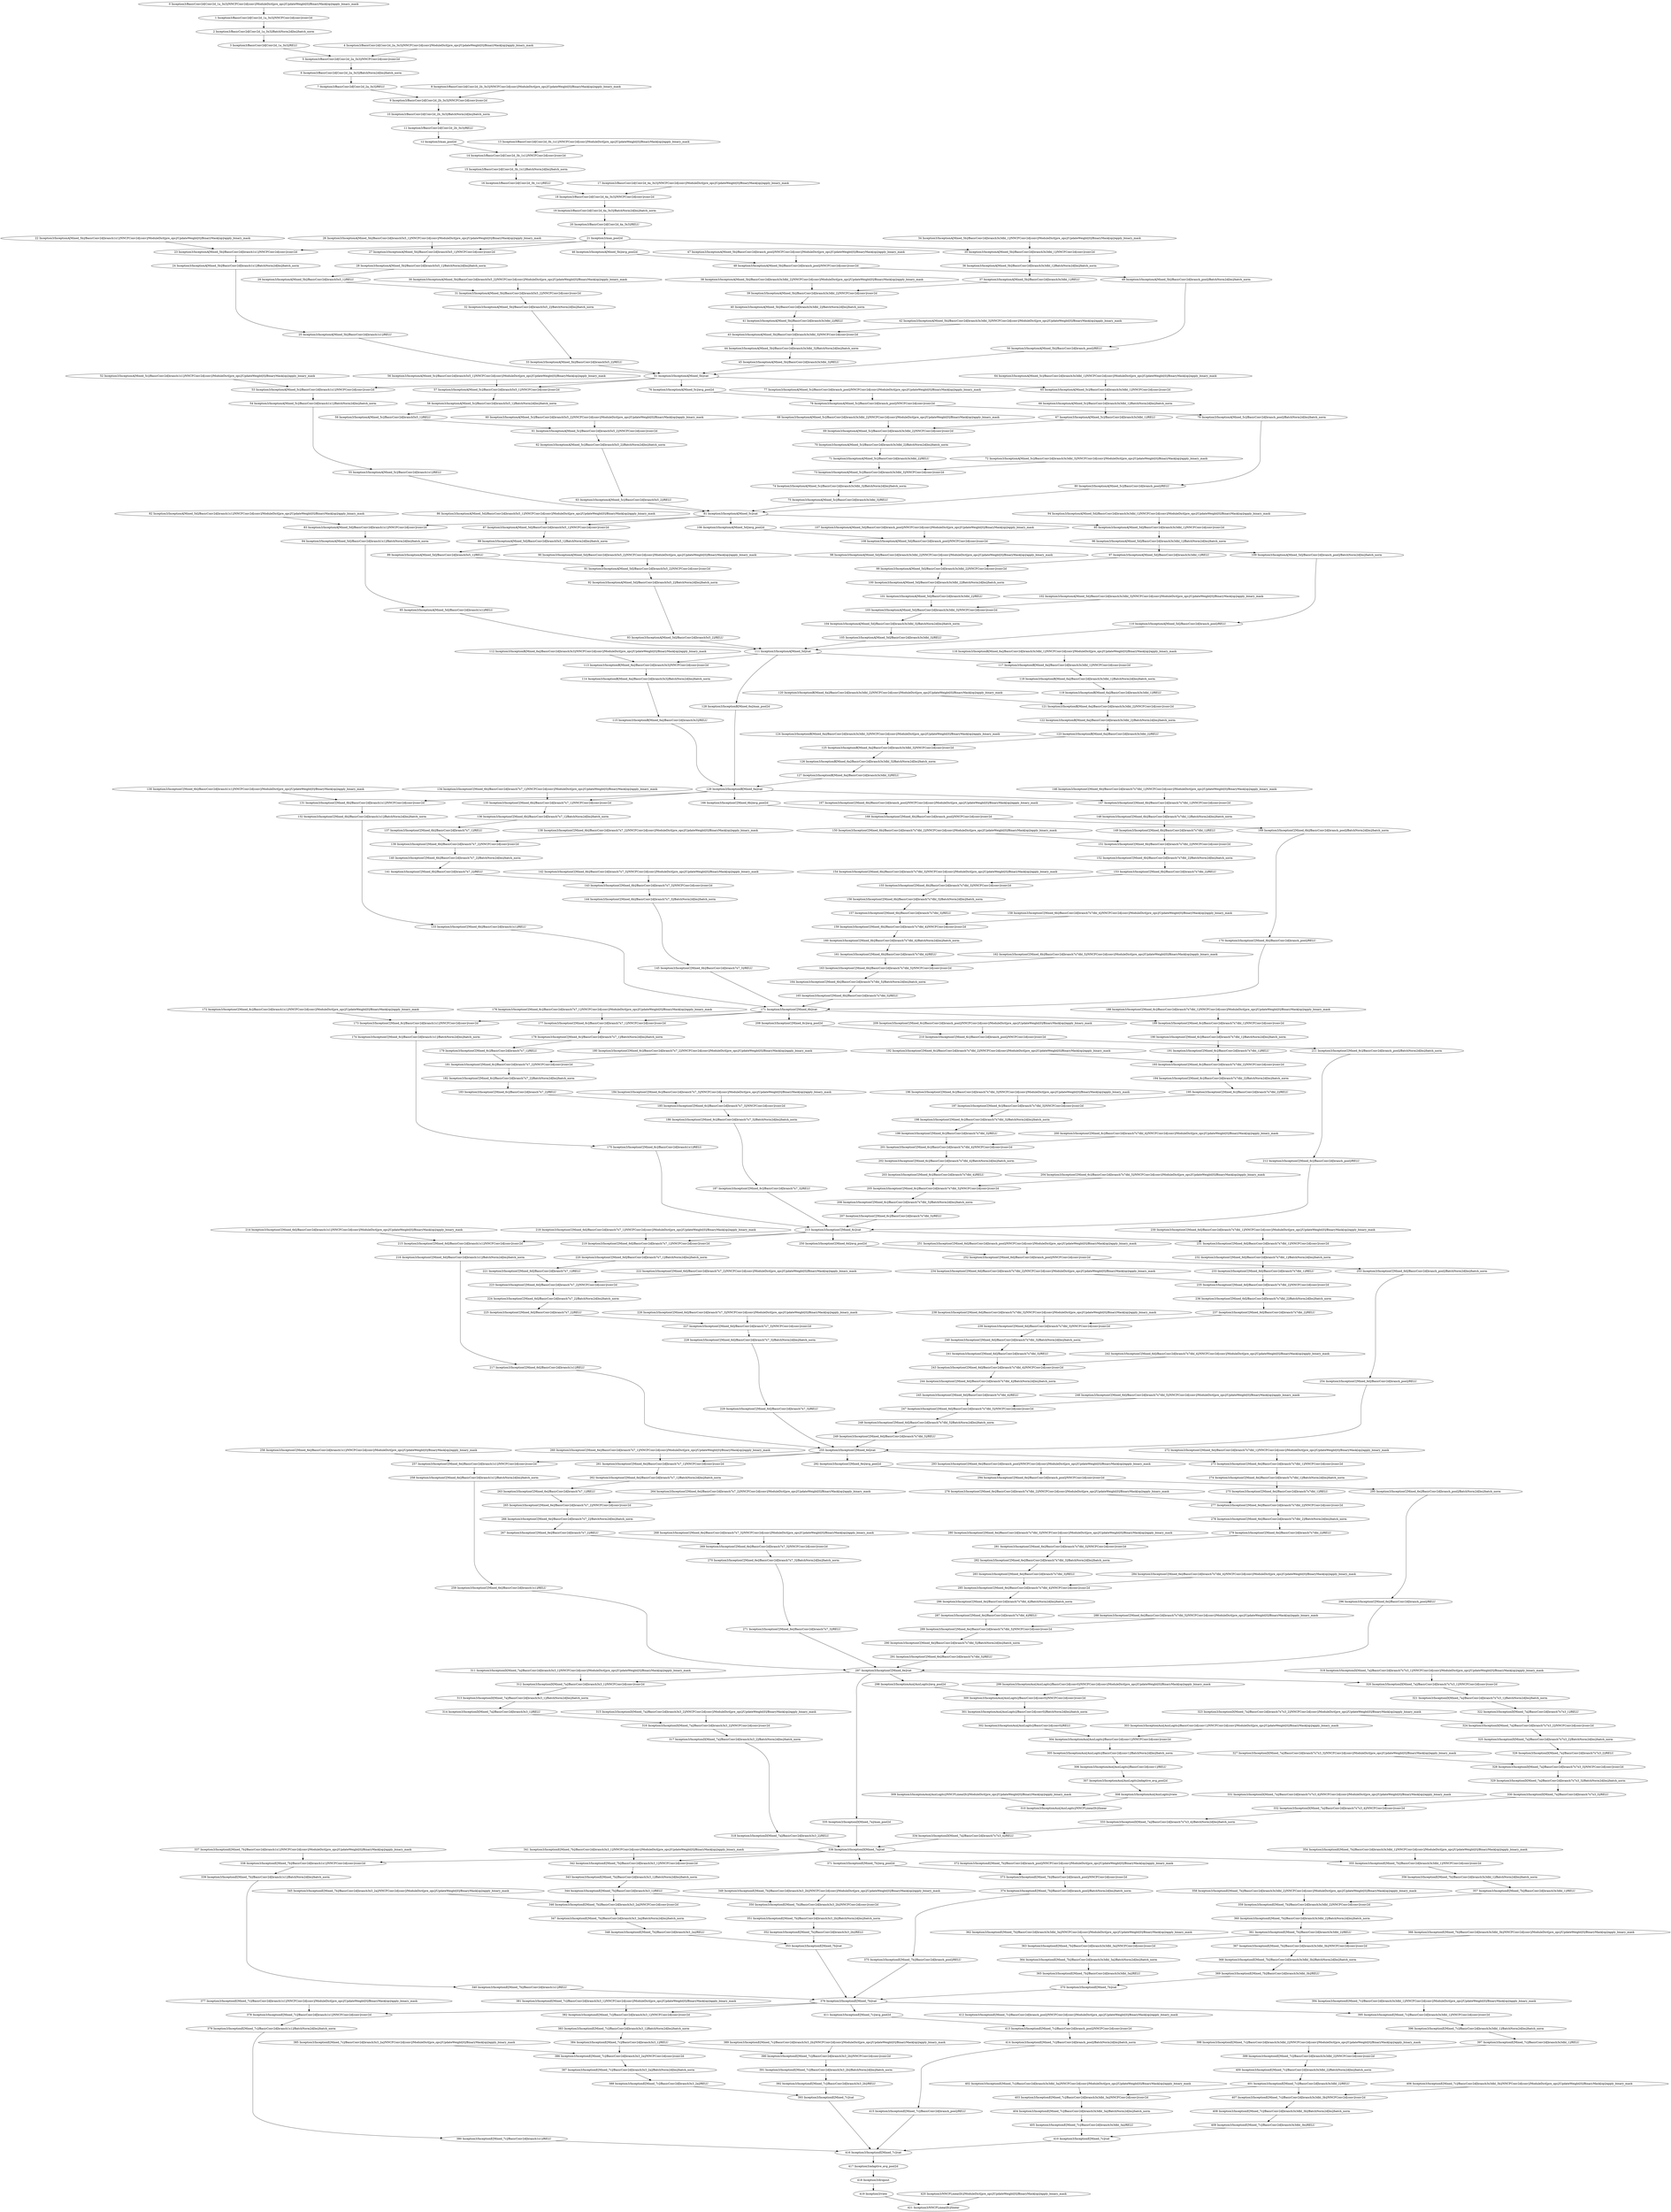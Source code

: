 strict digraph  {
"0 Inception3/BasicConv2d[Conv2d_1a_3x3]/NNCFConv2d[conv]/ModuleDict[pre_ops]/UpdateWeight[0]/BinaryMask[op]/apply_binary_mask" [id=0, scope="Inception3/BasicConv2d[Conv2d_1a_3x3]/NNCFConv2d[conv]/ModuleDict[pre_ops]/UpdateWeight[0]/BinaryMask[op]", type=apply_binary_mask];
"1 Inception3/BasicConv2d[Conv2d_1a_3x3]/NNCFConv2d[conv]/conv2d" [id=1, scope="Inception3/BasicConv2d[Conv2d_1a_3x3]/NNCFConv2d[conv]", type=conv2d];
"2 Inception3/BasicConv2d[Conv2d_1a_3x3]/BatchNorm2d[bn]/batch_norm" [id=2, scope="Inception3/BasicConv2d[Conv2d_1a_3x3]/BatchNorm2d[bn]", type=batch_norm];
"3 Inception3/BasicConv2d[Conv2d_1a_3x3]/RELU" [id=3, scope="Inception3/BasicConv2d[Conv2d_1a_3x3]", type=RELU];
"4 Inception3/BasicConv2d[Conv2d_2a_3x3]/NNCFConv2d[conv]/ModuleDict[pre_ops]/UpdateWeight[0]/BinaryMask[op]/apply_binary_mask" [id=4, scope="Inception3/BasicConv2d[Conv2d_2a_3x3]/NNCFConv2d[conv]/ModuleDict[pre_ops]/UpdateWeight[0]/BinaryMask[op]", type=apply_binary_mask];
"5 Inception3/BasicConv2d[Conv2d_2a_3x3]/NNCFConv2d[conv]/conv2d" [id=5, scope="Inception3/BasicConv2d[Conv2d_2a_3x3]/NNCFConv2d[conv]", type=conv2d];
"6 Inception3/BasicConv2d[Conv2d_2a_3x3]/BatchNorm2d[bn]/batch_norm" [id=6, scope="Inception3/BasicConv2d[Conv2d_2a_3x3]/BatchNorm2d[bn]", type=batch_norm];
"7 Inception3/BasicConv2d[Conv2d_2a_3x3]/RELU" [id=7, scope="Inception3/BasicConv2d[Conv2d_2a_3x3]", type=RELU];
"8 Inception3/BasicConv2d[Conv2d_2b_3x3]/NNCFConv2d[conv]/ModuleDict[pre_ops]/UpdateWeight[0]/BinaryMask[op]/apply_binary_mask" [id=8, scope="Inception3/BasicConv2d[Conv2d_2b_3x3]/NNCFConv2d[conv]/ModuleDict[pre_ops]/UpdateWeight[0]/BinaryMask[op]", type=apply_binary_mask];
"9 Inception3/BasicConv2d[Conv2d_2b_3x3]/NNCFConv2d[conv]/conv2d" [id=9, scope="Inception3/BasicConv2d[Conv2d_2b_3x3]/NNCFConv2d[conv]", type=conv2d];
"10 Inception3/BasicConv2d[Conv2d_2b_3x3]/BatchNorm2d[bn]/batch_norm" [id=10, scope="Inception3/BasicConv2d[Conv2d_2b_3x3]/BatchNorm2d[bn]", type=batch_norm];
"11 Inception3/BasicConv2d[Conv2d_2b_3x3]/RELU" [id=11, scope="Inception3/BasicConv2d[Conv2d_2b_3x3]", type=RELU];
"12 Inception3/max_pool2d" [id=12, scope=Inception3, type=max_pool2d];
"13 Inception3/BasicConv2d[Conv2d_3b_1x1]/NNCFConv2d[conv]/ModuleDict[pre_ops]/UpdateWeight[0]/BinaryMask[op]/apply_binary_mask" [id=13, scope="Inception3/BasicConv2d[Conv2d_3b_1x1]/NNCFConv2d[conv]/ModuleDict[pre_ops]/UpdateWeight[0]/BinaryMask[op]", type=apply_binary_mask];
"14 Inception3/BasicConv2d[Conv2d_3b_1x1]/NNCFConv2d[conv]/conv2d" [id=14, scope="Inception3/BasicConv2d[Conv2d_3b_1x1]/NNCFConv2d[conv]", type=conv2d];
"15 Inception3/BasicConv2d[Conv2d_3b_1x1]/BatchNorm2d[bn]/batch_norm" [id=15, scope="Inception3/BasicConv2d[Conv2d_3b_1x1]/BatchNorm2d[bn]", type=batch_norm];
"16 Inception3/BasicConv2d[Conv2d_3b_1x1]/RELU" [id=16, scope="Inception3/BasicConv2d[Conv2d_3b_1x1]", type=RELU];
"17 Inception3/BasicConv2d[Conv2d_4a_3x3]/NNCFConv2d[conv]/ModuleDict[pre_ops]/UpdateWeight[0]/BinaryMask[op]/apply_binary_mask" [id=17, scope="Inception3/BasicConv2d[Conv2d_4a_3x3]/NNCFConv2d[conv]/ModuleDict[pre_ops]/UpdateWeight[0]/BinaryMask[op]", type=apply_binary_mask];
"18 Inception3/BasicConv2d[Conv2d_4a_3x3]/NNCFConv2d[conv]/conv2d" [id=18, scope="Inception3/BasicConv2d[Conv2d_4a_3x3]/NNCFConv2d[conv]", type=conv2d];
"19 Inception3/BasicConv2d[Conv2d_4a_3x3]/BatchNorm2d[bn]/batch_norm" [id=19, scope="Inception3/BasicConv2d[Conv2d_4a_3x3]/BatchNorm2d[bn]", type=batch_norm];
"20 Inception3/BasicConv2d[Conv2d_4a_3x3]/RELU" [id=20, scope="Inception3/BasicConv2d[Conv2d_4a_3x3]", type=RELU];
"21 Inception3/max_pool2d" [id=21, scope=Inception3, type=max_pool2d];
"22 Inception3/InceptionA[Mixed_5b]/BasicConv2d[branch1x1]/NNCFConv2d[conv]/ModuleDict[pre_ops]/UpdateWeight[0]/BinaryMask[op]/apply_binary_mask" [id=22, scope="Inception3/InceptionA[Mixed_5b]/BasicConv2d[branch1x1]/NNCFConv2d[conv]/ModuleDict[pre_ops]/UpdateWeight[0]/BinaryMask[op]", type=apply_binary_mask];
"23 Inception3/InceptionA[Mixed_5b]/BasicConv2d[branch1x1]/NNCFConv2d[conv]/conv2d" [id=23, scope="Inception3/InceptionA[Mixed_5b]/BasicConv2d[branch1x1]/NNCFConv2d[conv]", type=conv2d];
"24 Inception3/InceptionA[Mixed_5b]/BasicConv2d[branch1x1]/BatchNorm2d[bn]/batch_norm" [id=24, scope="Inception3/InceptionA[Mixed_5b]/BasicConv2d[branch1x1]/BatchNorm2d[bn]", type=batch_norm];
"25 Inception3/InceptionA[Mixed_5b]/BasicConv2d[branch1x1]/RELU" [id=25, scope="Inception3/InceptionA[Mixed_5b]/BasicConv2d[branch1x1]", type=RELU];
"26 Inception3/InceptionA[Mixed_5b]/BasicConv2d[branch5x5_1]/NNCFConv2d[conv]/ModuleDict[pre_ops]/UpdateWeight[0]/BinaryMask[op]/apply_binary_mask" [id=26, scope="Inception3/InceptionA[Mixed_5b]/BasicConv2d[branch5x5_1]/NNCFConv2d[conv]/ModuleDict[pre_ops]/UpdateWeight[0]/BinaryMask[op]", type=apply_binary_mask];
"27 Inception3/InceptionA[Mixed_5b]/BasicConv2d[branch5x5_1]/NNCFConv2d[conv]/conv2d" [id=27, scope="Inception3/InceptionA[Mixed_5b]/BasicConv2d[branch5x5_1]/NNCFConv2d[conv]", type=conv2d];
"28 Inception3/InceptionA[Mixed_5b]/BasicConv2d[branch5x5_1]/BatchNorm2d[bn]/batch_norm" [id=28, scope="Inception3/InceptionA[Mixed_5b]/BasicConv2d[branch5x5_1]/BatchNorm2d[bn]", type=batch_norm];
"29 Inception3/InceptionA[Mixed_5b]/BasicConv2d[branch5x5_1]/RELU" [id=29, scope="Inception3/InceptionA[Mixed_5b]/BasicConv2d[branch5x5_1]", type=RELU];
"30 Inception3/InceptionA[Mixed_5b]/BasicConv2d[branch5x5_2]/NNCFConv2d[conv]/ModuleDict[pre_ops]/UpdateWeight[0]/BinaryMask[op]/apply_binary_mask" [id=30, scope="Inception3/InceptionA[Mixed_5b]/BasicConv2d[branch5x5_2]/NNCFConv2d[conv]/ModuleDict[pre_ops]/UpdateWeight[0]/BinaryMask[op]", type=apply_binary_mask];
"31 Inception3/InceptionA[Mixed_5b]/BasicConv2d[branch5x5_2]/NNCFConv2d[conv]/conv2d" [id=31, scope="Inception3/InceptionA[Mixed_5b]/BasicConv2d[branch5x5_2]/NNCFConv2d[conv]", type=conv2d];
"32 Inception3/InceptionA[Mixed_5b]/BasicConv2d[branch5x5_2]/BatchNorm2d[bn]/batch_norm" [id=32, scope="Inception3/InceptionA[Mixed_5b]/BasicConv2d[branch5x5_2]/BatchNorm2d[bn]", type=batch_norm];
"33 Inception3/InceptionA[Mixed_5b]/BasicConv2d[branch5x5_2]/RELU" [id=33, scope="Inception3/InceptionA[Mixed_5b]/BasicConv2d[branch5x5_2]", type=RELU];
"34 Inception3/InceptionA[Mixed_5b]/BasicConv2d[branch3x3dbl_1]/NNCFConv2d[conv]/ModuleDict[pre_ops]/UpdateWeight[0]/BinaryMask[op]/apply_binary_mask" [id=34, scope="Inception3/InceptionA[Mixed_5b]/BasicConv2d[branch3x3dbl_1]/NNCFConv2d[conv]/ModuleDict[pre_ops]/UpdateWeight[0]/BinaryMask[op]", type=apply_binary_mask];
"35 Inception3/InceptionA[Mixed_5b]/BasicConv2d[branch3x3dbl_1]/NNCFConv2d[conv]/conv2d" [id=35, scope="Inception3/InceptionA[Mixed_5b]/BasicConv2d[branch3x3dbl_1]/NNCFConv2d[conv]", type=conv2d];
"36 Inception3/InceptionA[Mixed_5b]/BasicConv2d[branch3x3dbl_1]/BatchNorm2d[bn]/batch_norm" [id=36, scope="Inception3/InceptionA[Mixed_5b]/BasicConv2d[branch3x3dbl_1]/BatchNorm2d[bn]", type=batch_norm];
"37 Inception3/InceptionA[Mixed_5b]/BasicConv2d[branch3x3dbl_1]/RELU" [id=37, scope="Inception3/InceptionA[Mixed_5b]/BasicConv2d[branch3x3dbl_1]", type=RELU];
"38 Inception3/InceptionA[Mixed_5b]/BasicConv2d[branch3x3dbl_2]/NNCFConv2d[conv]/ModuleDict[pre_ops]/UpdateWeight[0]/BinaryMask[op]/apply_binary_mask" [id=38, scope="Inception3/InceptionA[Mixed_5b]/BasicConv2d[branch3x3dbl_2]/NNCFConv2d[conv]/ModuleDict[pre_ops]/UpdateWeight[0]/BinaryMask[op]", type=apply_binary_mask];
"39 Inception3/InceptionA[Mixed_5b]/BasicConv2d[branch3x3dbl_2]/NNCFConv2d[conv]/conv2d" [id=39, scope="Inception3/InceptionA[Mixed_5b]/BasicConv2d[branch3x3dbl_2]/NNCFConv2d[conv]", type=conv2d];
"40 Inception3/InceptionA[Mixed_5b]/BasicConv2d[branch3x3dbl_2]/BatchNorm2d[bn]/batch_norm" [id=40, scope="Inception3/InceptionA[Mixed_5b]/BasicConv2d[branch3x3dbl_2]/BatchNorm2d[bn]", type=batch_norm];
"41 Inception3/InceptionA[Mixed_5b]/BasicConv2d[branch3x3dbl_2]/RELU" [id=41, scope="Inception3/InceptionA[Mixed_5b]/BasicConv2d[branch3x3dbl_2]", type=RELU];
"42 Inception3/InceptionA[Mixed_5b]/BasicConv2d[branch3x3dbl_3]/NNCFConv2d[conv]/ModuleDict[pre_ops]/UpdateWeight[0]/BinaryMask[op]/apply_binary_mask" [id=42, scope="Inception3/InceptionA[Mixed_5b]/BasicConv2d[branch3x3dbl_3]/NNCFConv2d[conv]/ModuleDict[pre_ops]/UpdateWeight[0]/BinaryMask[op]", type=apply_binary_mask];
"43 Inception3/InceptionA[Mixed_5b]/BasicConv2d[branch3x3dbl_3]/NNCFConv2d[conv]/conv2d" [id=43, scope="Inception3/InceptionA[Mixed_5b]/BasicConv2d[branch3x3dbl_3]/NNCFConv2d[conv]", type=conv2d];
"44 Inception3/InceptionA[Mixed_5b]/BasicConv2d[branch3x3dbl_3]/BatchNorm2d[bn]/batch_norm" [id=44, scope="Inception3/InceptionA[Mixed_5b]/BasicConv2d[branch3x3dbl_3]/BatchNorm2d[bn]", type=batch_norm];
"45 Inception3/InceptionA[Mixed_5b]/BasicConv2d[branch3x3dbl_3]/RELU" [id=45, scope="Inception3/InceptionA[Mixed_5b]/BasicConv2d[branch3x3dbl_3]", type=RELU];
"46 Inception3/InceptionA[Mixed_5b]/avg_pool2d" [id=46, scope="Inception3/InceptionA[Mixed_5b]", type=avg_pool2d];
"47 Inception3/InceptionA[Mixed_5b]/BasicConv2d[branch_pool]/NNCFConv2d[conv]/ModuleDict[pre_ops]/UpdateWeight[0]/BinaryMask[op]/apply_binary_mask" [id=47, scope="Inception3/InceptionA[Mixed_5b]/BasicConv2d[branch_pool]/NNCFConv2d[conv]/ModuleDict[pre_ops]/UpdateWeight[0]/BinaryMask[op]", type=apply_binary_mask];
"48 Inception3/InceptionA[Mixed_5b]/BasicConv2d[branch_pool]/NNCFConv2d[conv]/conv2d" [id=48, scope="Inception3/InceptionA[Mixed_5b]/BasicConv2d[branch_pool]/NNCFConv2d[conv]", type=conv2d];
"49 Inception3/InceptionA[Mixed_5b]/BasicConv2d[branch_pool]/BatchNorm2d[bn]/batch_norm" [id=49, scope="Inception3/InceptionA[Mixed_5b]/BasicConv2d[branch_pool]/BatchNorm2d[bn]", type=batch_norm];
"50 Inception3/InceptionA[Mixed_5b]/BasicConv2d[branch_pool]/RELU" [id=50, scope="Inception3/InceptionA[Mixed_5b]/BasicConv2d[branch_pool]", type=RELU];
"51 Inception3/InceptionA[Mixed_5b]/cat" [id=51, scope="Inception3/InceptionA[Mixed_5b]", type=cat];
"52 Inception3/InceptionA[Mixed_5c]/BasicConv2d[branch1x1]/NNCFConv2d[conv]/ModuleDict[pre_ops]/UpdateWeight[0]/BinaryMask[op]/apply_binary_mask" [id=52, scope="Inception3/InceptionA[Mixed_5c]/BasicConv2d[branch1x1]/NNCFConv2d[conv]/ModuleDict[pre_ops]/UpdateWeight[0]/BinaryMask[op]", type=apply_binary_mask];
"53 Inception3/InceptionA[Mixed_5c]/BasicConv2d[branch1x1]/NNCFConv2d[conv]/conv2d" [id=53, scope="Inception3/InceptionA[Mixed_5c]/BasicConv2d[branch1x1]/NNCFConv2d[conv]", type=conv2d];
"54 Inception3/InceptionA[Mixed_5c]/BasicConv2d[branch1x1]/BatchNorm2d[bn]/batch_norm" [id=54, scope="Inception3/InceptionA[Mixed_5c]/BasicConv2d[branch1x1]/BatchNorm2d[bn]", type=batch_norm];
"55 Inception3/InceptionA[Mixed_5c]/BasicConv2d[branch1x1]/RELU" [id=55, scope="Inception3/InceptionA[Mixed_5c]/BasicConv2d[branch1x1]", type=RELU];
"56 Inception3/InceptionA[Mixed_5c]/BasicConv2d[branch5x5_1]/NNCFConv2d[conv]/ModuleDict[pre_ops]/UpdateWeight[0]/BinaryMask[op]/apply_binary_mask" [id=56, scope="Inception3/InceptionA[Mixed_5c]/BasicConv2d[branch5x5_1]/NNCFConv2d[conv]/ModuleDict[pre_ops]/UpdateWeight[0]/BinaryMask[op]", type=apply_binary_mask];
"57 Inception3/InceptionA[Mixed_5c]/BasicConv2d[branch5x5_1]/NNCFConv2d[conv]/conv2d" [id=57, scope="Inception3/InceptionA[Mixed_5c]/BasicConv2d[branch5x5_1]/NNCFConv2d[conv]", type=conv2d];
"58 Inception3/InceptionA[Mixed_5c]/BasicConv2d[branch5x5_1]/BatchNorm2d[bn]/batch_norm" [id=58, scope="Inception3/InceptionA[Mixed_5c]/BasicConv2d[branch5x5_1]/BatchNorm2d[bn]", type=batch_norm];
"59 Inception3/InceptionA[Mixed_5c]/BasicConv2d[branch5x5_1]/RELU" [id=59, scope="Inception3/InceptionA[Mixed_5c]/BasicConv2d[branch5x5_1]", type=RELU];
"60 Inception3/InceptionA[Mixed_5c]/BasicConv2d[branch5x5_2]/NNCFConv2d[conv]/ModuleDict[pre_ops]/UpdateWeight[0]/BinaryMask[op]/apply_binary_mask" [id=60, scope="Inception3/InceptionA[Mixed_5c]/BasicConv2d[branch5x5_2]/NNCFConv2d[conv]/ModuleDict[pre_ops]/UpdateWeight[0]/BinaryMask[op]", type=apply_binary_mask];
"61 Inception3/InceptionA[Mixed_5c]/BasicConv2d[branch5x5_2]/NNCFConv2d[conv]/conv2d" [id=61, scope="Inception3/InceptionA[Mixed_5c]/BasicConv2d[branch5x5_2]/NNCFConv2d[conv]", type=conv2d];
"62 Inception3/InceptionA[Mixed_5c]/BasicConv2d[branch5x5_2]/BatchNorm2d[bn]/batch_norm" [id=62, scope="Inception3/InceptionA[Mixed_5c]/BasicConv2d[branch5x5_2]/BatchNorm2d[bn]", type=batch_norm];
"63 Inception3/InceptionA[Mixed_5c]/BasicConv2d[branch5x5_2]/RELU" [id=63, scope="Inception3/InceptionA[Mixed_5c]/BasicConv2d[branch5x5_2]", type=RELU];
"64 Inception3/InceptionA[Mixed_5c]/BasicConv2d[branch3x3dbl_1]/NNCFConv2d[conv]/ModuleDict[pre_ops]/UpdateWeight[0]/BinaryMask[op]/apply_binary_mask" [id=64, scope="Inception3/InceptionA[Mixed_5c]/BasicConv2d[branch3x3dbl_1]/NNCFConv2d[conv]/ModuleDict[pre_ops]/UpdateWeight[0]/BinaryMask[op]", type=apply_binary_mask];
"65 Inception3/InceptionA[Mixed_5c]/BasicConv2d[branch3x3dbl_1]/NNCFConv2d[conv]/conv2d" [id=65, scope="Inception3/InceptionA[Mixed_5c]/BasicConv2d[branch3x3dbl_1]/NNCFConv2d[conv]", type=conv2d];
"66 Inception3/InceptionA[Mixed_5c]/BasicConv2d[branch3x3dbl_1]/BatchNorm2d[bn]/batch_norm" [id=66, scope="Inception3/InceptionA[Mixed_5c]/BasicConv2d[branch3x3dbl_1]/BatchNorm2d[bn]", type=batch_norm];
"67 Inception3/InceptionA[Mixed_5c]/BasicConv2d[branch3x3dbl_1]/RELU" [id=67, scope="Inception3/InceptionA[Mixed_5c]/BasicConv2d[branch3x3dbl_1]", type=RELU];
"68 Inception3/InceptionA[Mixed_5c]/BasicConv2d[branch3x3dbl_2]/NNCFConv2d[conv]/ModuleDict[pre_ops]/UpdateWeight[0]/BinaryMask[op]/apply_binary_mask" [id=68, scope="Inception3/InceptionA[Mixed_5c]/BasicConv2d[branch3x3dbl_2]/NNCFConv2d[conv]/ModuleDict[pre_ops]/UpdateWeight[0]/BinaryMask[op]", type=apply_binary_mask];
"69 Inception3/InceptionA[Mixed_5c]/BasicConv2d[branch3x3dbl_2]/NNCFConv2d[conv]/conv2d" [id=69, scope="Inception3/InceptionA[Mixed_5c]/BasicConv2d[branch3x3dbl_2]/NNCFConv2d[conv]", type=conv2d];
"70 Inception3/InceptionA[Mixed_5c]/BasicConv2d[branch3x3dbl_2]/BatchNorm2d[bn]/batch_norm" [id=70, scope="Inception3/InceptionA[Mixed_5c]/BasicConv2d[branch3x3dbl_2]/BatchNorm2d[bn]", type=batch_norm];
"71 Inception3/InceptionA[Mixed_5c]/BasicConv2d[branch3x3dbl_2]/RELU" [id=71, scope="Inception3/InceptionA[Mixed_5c]/BasicConv2d[branch3x3dbl_2]", type=RELU];
"72 Inception3/InceptionA[Mixed_5c]/BasicConv2d[branch3x3dbl_3]/NNCFConv2d[conv]/ModuleDict[pre_ops]/UpdateWeight[0]/BinaryMask[op]/apply_binary_mask" [id=72, scope="Inception3/InceptionA[Mixed_5c]/BasicConv2d[branch3x3dbl_3]/NNCFConv2d[conv]/ModuleDict[pre_ops]/UpdateWeight[0]/BinaryMask[op]", type=apply_binary_mask];
"73 Inception3/InceptionA[Mixed_5c]/BasicConv2d[branch3x3dbl_3]/NNCFConv2d[conv]/conv2d" [id=73, scope="Inception3/InceptionA[Mixed_5c]/BasicConv2d[branch3x3dbl_3]/NNCFConv2d[conv]", type=conv2d];
"74 Inception3/InceptionA[Mixed_5c]/BasicConv2d[branch3x3dbl_3]/BatchNorm2d[bn]/batch_norm" [id=74, scope="Inception3/InceptionA[Mixed_5c]/BasicConv2d[branch3x3dbl_3]/BatchNorm2d[bn]", type=batch_norm];
"75 Inception3/InceptionA[Mixed_5c]/BasicConv2d[branch3x3dbl_3]/RELU" [id=75, scope="Inception3/InceptionA[Mixed_5c]/BasicConv2d[branch3x3dbl_3]", type=RELU];
"76 Inception3/InceptionA[Mixed_5c]/avg_pool2d" [id=76, scope="Inception3/InceptionA[Mixed_5c]", type=avg_pool2d];
"77 Inception3/InceptionA[Mixed_5c]/BasicConv2d[branch_pool]/NNCFConv2d[conv]/ModuleDict[pre_ops]/UpdateWeight[0]/BinaryMask[op]/apply_binary_mask" [id=77, scope="Inception3/InceptionA[Mixed_5c]/BasicConv2d[branch_pool]/NNCFConv2d[conv]/ModuleDict[pre_ops]/UpdateWeight[0]/BinaryMask[op]", type=apply_binary_mask];
"78 Inception3/InceptionA[Mixed_5c]/BasicConv2d[branch_pool]/NNCFConv2d[conv]/conv2d" [id=78, scope="Inception3/InceptionA[Mixed_5c]/BasicConv2d[branch_pool]/NNCFConv2d[conv]", type=conv2d];
"79 Inception3/InceptionA[Mixed_5c]/BasicConv2d[branch_pool]/BatchNorm2d[bn]/batch_norm" [id=79, scope="Inception3/InceptionA[Mixed_5c]/BasicConv2d[branch_pool]/BatchNorm2d[bn]", type=batch_norm];
"80 Inception3/InceptionA[Mixed_5c]/BasicConv2d[branch_pool]/RELU" [id=80, scope="Inception3/InceptionA[Mixed_5c]/BasicConv2d[branch_pool]", type=RELU];
"81 Inception3/InceptionA[Mixed_5c]/cat" [id=81, scope="Inception3/InceptionA[Mixed_5c]", type=cat];
"82 Inception3/InceptionA[Mixed_5d]/BasicConv2d[branch1x1]/NNCFConv2d[conv]/ModuleDict[pre_ops]/UpdateWeight[0]/BinaryMask[op]/apply_binary_mask" [id=82, scope="Inception3/InceptionA[Mixed_5d]/BasicConv2d[branch1x1]/NNCFConv2d[conv]/ModuleDict[pre_ops]/UpdateWeight[0]/BinaryMask[op]", type=apply_binary_mask];
"83 Inception3/InceptionA[Mixed_5d]/BasicConv2d[branch1x1]/NNCFConv2d[conv]/conv2d" [id=83, scope="Inception3/InceptionA[Mixed_5d]/BasicConv2d[branch1x1]/NNCFConv2d[conv]", type=conv2d];
"84 Inception3/InceptionA[Mixed_5d]/BasicConv2d[branch1x1]/BatchNorm2d[bn]/batch_norm" [id=84, scope="Inception3/InceptionA[Mixed_5d]/BasicConv2d[branch1x1]/BatchNorm2d[bn]", type=batch_norm];
"85 Inception3/InceptionA[Mixed_5d]/BasicConv2d[branch1x1]/RELU" [id=85, scope="Inception3/InceptionA[Mixed_5d]/BasicConv2d[branch1x1]", type=RELU];
"86 Inception3/InceptionA[Mixed_5d]/BasicConv2d[branch5x5_1]/NNCFConv2d[conv]/ModuleDict[pre_ops]/UpdateWeight[0]/BinaryMask[op]/apply_binary_mask" [id=86, scope="Inception3/InceptionA[Mixed_5d]/BasicConv2d[branch5x5_1]/NNCFConv2d[conv]/ModuleDict[pre_ops]/UpdateWeight[0]/BinaryMask[op]", type=apply_binary_mask];
"87 Inception3/InceptionA[Mixed_5d]/BasicConv2d[branch5x5_1]/NNCFConv2d[conv]/conv2d" [id=87, scope="Inception3/InceptionA[Mixed_5d]/BasicConv2d[branch5x5_1]/NNCFConv2d[conv]", type=conv2d];
"88 Inception3/InceptionA[Mixed_5d]/BasicConv2d[branch5x5_1]/BatchNorm2d[bn]/batch_norm" [id=88, scope="Inception3/InceptionA[Mixed_5d]/BasicConv2d[branch5x5_1]/BatchNorm2d[bn]", type=batch_norm];
"89 Inception3/InceptionA[Mixed_5d]/BasicConv2d[branch5x5_1]/RELU" [id=89, scope="Inception3/InceptionA[Mixed_5d]/BasicConv2d[branch5x5_1]", type=RELU];
"90 Inception3/InceptionA[Mixed_5d]/BasicConv2d[branch5x5_2]/NNCFConv2d[conv]/ModuleDict[pre_ops]/UpdateWeight[0]/BinaryMask[op]/apply_binary_mask" [id=90, scope="Inception3/InceptionA[Mixed_5d]/BasicConv2d[branch5x5_2]/NNCFConv2d[conv]/ModuleDict[pre_ops]/UpdateWeight[0]/BinaryMask[op]", type=apply_binary_mask];
"91 Inception3/InceptionA[Mixed_5d]/BasicConv2d[branch5x5_2]/NNCFConv2d[conv]/conv2d" [id=91, scope="Inception3/InceptionA[Mixed_5d]/BasicConv2d[branch5x5_2]/NNCFConv2d[conv]", type=conv2d];
"92 Inception3/InceptionA[Mixed_5d]/BasicConv2d[branch5x5_2]/BatchNorm2d[bn]/batch_norm" [id=92, scope="Inception3/InceptionA[Mixed_5d]/BasicConv2d[branch5x5_2]/BatchNorm2d[bn]", type=batch_norm];
"93 Inception3/InceptionA[Mixed_5d]/BasicConv2d[branch5x5_2]/RELU" [id=93, scope="Inception3/InceptionA[Mixed_5d]/BasicConv2d[branch5x5_2]", type=RELU];
"94 Inception3/InceptionA[Mixed_5d]/BasicConv2d[branch3x3dbl_1]/NNCFConv2d[conv]/ModuleDict[pre_ops]/UpdateWeight[0]/BinaryMask[op]/apply_binary_mask" [id=94, scope="Inception3/InceptionA[Mixed_5d]/BasicConv2d[branch3x3dbl_1]/NNCFConv2d[conv]/ModuleDict[pre_ops]/UpdateWeight[0]/BinaryMask[op]", type=apply_binary_mask];
"95 Inception3/InceptionA[Mixed_5d]/BasicConv2d[branch3x3dbl_1]/NNCFConv2d[conv]/conv2d" [id=95, scope="Inception3/InceptionA[Mixed_5d]/BasicConv2d[branch3x3dbl_1]/NNCFConv2d[conv]", type=conv2d];
"96 Inception3/InceptionA[Mixed_5d]/BasicConv2d[branch3x3dbl_1]/BatchNorm2d[bn]/batch_norm" [id=96, scope="Inception3/InceptionA[Mixed_5d]/BasicConv2d[branch3x3dbl_1]/BatchNorm2d[bn]", type=batch_norm];
"97 Inception3/InceptionA[Mixed_5d]/BasicConv2d[branch3x3dbl_1]/RELU" [id=97, scope="Inception3/InceptionA[Mixed_5d]/BasicConv2d[branch3x3dbl_1]", type=RELU];
"98 Inception3/InceptionA[Mixed_5d]/BasicConv2d[branch3x3dbl_2]/NNCFConv2d[conv]/ModuleDict[pre_ops]/UpdateWeight[0]/BinaryMask[op]/apply_binary_mask" [id=98, scope="Inception3/InceptionA[Mixed_5d]/BasicConv2d[branch3x3dbl_2]/NNCFConv2d[conv]/ModuleDict[pre_ops]/UpdateWeight[0]/BinaryMask[op]", type=apply_binary_mask];
"99 Inception3/InceptionA[Mixed_5d]/BasicConv2d[branch3x3dbl_2]/NNCFConv2d[conv]/conv2d" [id=99, scope="Inception3/InceptionA[Mixed_5d]/BasicConv2d[branch3x3dbl_2]/NNCFConv2d[conv]", type=conv2d];
"100 Inception3/InceptionA[Mixed_5d]/BasicConv2d[branch3x3dbl_2]/BatchNorm2d[bn]/batch_norm" [id=100, scope="Inception3/InceptionA[Mixed_5d]/BasicConv2d[branch3x3dbl_2]/BatchNorm2d[bn]", type=batch_norm];
"101 Inception3/InceptionA[Mixed_5d]/BasicConv2d[branch3x3dbl_2]/RELU" [id=101, scope="Inception3/InceptionA[Mixed_5d]/BasicConv2d[branch3x3dbl_2]", type=RELU];
"102 Inception3/InceptionA[Mixed_5d]/BasicConv2d[branch3x3dbl_3]/NNCFConv2d[conv]/ModuleDict[pre_ops]/UpdateWeight[0]/BinaryMask[op]/apply_binary_mask" [id=102, scope="Inception3/InceptionA[Mixed_5d]/BasicConv2d[branch3x3dbl_3]/NNCFConv2d[conv]/ModuleDict[pre_ops]/UpdateWeight[0]/BinaryMask[op]", type=apply_binary_mask];
"103 Inception3/InceptionA[Mixed_5d]/BasicConv2d[branch3x3dbl_3]/NNCFConv2d[conv]/conv2d" [id=103, scope="Inception3/InceptionA[Mixed_5d]/BasicConv2d[branch3x3dbl_3]/NNCFConv2d[conv]", type=conv2d];
"104 Inception3/InceptionA[Mixed_5d]/BasicConv2d[branch3x3dbl_3]/BatchNorm2d[bn]/batch_norm" [id=104, scope="Inception3/InceptionA[Mixed_5d]/BasicConv2d[branch3x3dbl_3]/BatchNorm2d[bn]", type=batch_norm];
"105 Inception3/InceptionA[Mixed_5d]/BasicConv2d[branch3x3dbl_3]/RELU" [id=105, scope="Inception3/InceptionA[Mixed_5d]/BasicConv2d[branch3x3dbl_3]", type=RELU];
"106 Inception3/InceptionA[Mixed_5d]/avg_pool2d" [id=106, scope="Inception3/InceptionA[Mixed_5d]", type=avg_pool2d];
"107 Inception3/InceptionA[Mixed_5d]/BasicConv2d[branch_pool]/NNCFConv2d[conv]/ModuleDict[pre_ops]/UpdateWeight[0]/BinaryMask[op]/apply_binary_mask" [id=107, scope="Inception3/InceptionA[Mixed_5d]/BasicConv2d[branch_pool]/NNCFConv2d[conv]/ModuleDict[pre_ops]/UpdateWeight[0]/BinaryMask[op]", type=apply_binary_mask];
"108 Inception3/InceptionA[Mixed_5d]/BasicConv2d[branch_pool]/NNCFConv2d[conv]/conv2d" [id=108, scope="Inception3/InceptionA[Mixed_5d]/BasicConv2d[branch_pool]/NNCFConv2d[conv]", type=conv2d];
"109 Inception3/InceptionA[Mixed_5d]/BasicConv2d[branch_pool]/BatchNorm2d[bn]/batch_norm" [id=109, scope="Inception3/InceptionA[Mixed_5d]/BasicConv2d[branch_pool]/BatchNorm2d[bn]", type=batch_norm];
"110 Inception3/InceptionA[Mixed_5d]/BasicConv2d[branch_pool]/RELU" [id=110, scope="Inception3/InceptionA[Mixed_5d]/BasicConv2d[branch_pool]", type=RELU];
"111 Inception3/InceptionA[Mixed_5d]/cat" [id=111, scope="Inception3/InceptionA[Mixed_5d]", type=cat];
"112 Inception3/InceptionB[Mixed_6a]/BasicConv2d[branch3x3]/NNCFConv2d[conv]/ModuleDict[pre_ops]/UpdateWeight[0]/BinaryMask[op]/apply_binary_mask" [id=112, scope="Inception3/InceptionB[Mixed_6a]/BasicConv2d[branch3x3]/NNCFConv2d[conv]/ModuleDict[pre_ops]/UpdateWeight[0]/BinaryMask[op]", type=apply_binary_mask];
"113 Inception3/InceptionB[Mixed_6a]/BasicConv2d[branch3x3]/NNCFConv2d[conv]/conv2d" [id=113, scope="Inception3/InceptionB[Mixed_6a]/BasicConv2d[branch3x3]/NNCFConv2d[conv]", type=conv2d];
"114 Inception3/InceptionB[Mixed_6a]/BasicConv2d[branch3x3]/BatchNorm2d[bn]/batch_norm" [id=114, scope="Inception3/InceptionB[Mixed_6a]/BasicConv2d[branch3x3]/BatchNorm2d[bn]", type=batch_norm];
"115 Inception3/InceptionB[Mixed_6a]/BasicConv2d[branch3x3]/RELU" [id=115, scope="Inception3/InceptionB[Mixed_6a]/BasicConv2d[branch3x3]", type=RELU];
"116 Inception3/InceptionB[Mixed_6a]/BasicConv2d[branch3x3dbl_1]/NNCFConv2d[conv]/ModuleDict[pre_ops]/UpdateWeight[0]/BinaryMask[op]/apply_binary_mask" [id=116, scope="Inception3/InceptionB[Mixed_6a]/BasicConv2d[branch3x3dbl_1]/NNCFConv2d[conv]/ModuleDict[pre_ops]/UpdateWeight[0]/BinaryMask[op]", type=apply_binary_mask];
"117 Inception3/InceptionB[Mixed_6a]/BasicConv2d[branch3x3dbl_1]/NNCFConv2d[conv]/conv2d" [id=117, scope="Inception3/InceptionB[Mixed_6a]/BasicConv2d[branch3x3dbl_1]/NNCFConv2d[conv]", type=conv2d];
"118 Inception3/InceptionB[Mixed_6a]/BasicConv2d[branch3x3dbl_1]/BatchNorm2d[bn]/batch_norm" [id=118, scope="Inception3/InceptionB[Mixed_6a]/BasicConv2d[branch3x3dbl_1]/BatchNorm2d[bn]", type=batch_norm];
"119 Inception3/InceptionB[Mixed_6a]/BasicConv2d[branch3x3dbl_1]/RELU" [id=119, scope="Inception3/InceptionB[Mixed_6a]/BasicConv2d[branch3x3dbl_1]", type=RELU];
"120 Inception3/InceptionB[Mixed_6a]/BasicConv2d[branch3x3dbl_2]/NNCFConv2d[conv]/ModuleDict[pre_ops]/UpdateWeight[0]/BinaryMask[op]/apply_binary_mask" [id=120, scope="Inception3/InceptionB[Mixed_6a]/BasicConv2d[branch3x3dbl_2]/NNCFConv2d[conv]/ModuleDict[pre_ops]/UpdateWeight[0]/BinaryMask[op]", type=apply_binary_mask];
"121 Inception3/InceptionB[Mixed_6a]/BasicConv2d[branch3x3dbl_2]/NNCFConv2d[conv]/conv2d" [id=121, scope="Inception3/InceptionB[Mixed_6a]/BasicConv2d[branch3x3dbl_2]/NNCFConv2d[conv]", type=conv2d];
"122 Inception3/InceptionB[Mixed_6a]/BasicConv2d[branch3x3dbl_2]/BatchNorm2d[bn]/batch_norm" [id=122, scope="Inception3/InceptionB[Mixed_6a]/BasicConv2d[branch3x3dbl_2]/BatchNorm2d[bn]", type=batch_norm];
"123 Inception3/InceptionB[Mixed_6a]/BasicConv2d[branch3x3dbl_2]/RELU" [id=123, scope="Inception3/InceptionB[Mixed_6a]/BasicConv2d[branch3x3dbl_2]", type=RELU];
"124 Inception3/InceptionB[Mixed_6a]/BasicConv2d[branch3x3dbl_3]/NNCFConv2d[conv]/ModuleDict[pre_ops]/UpdateWeight[0]/BinaryMask[op]/apply_binary_mask" [id=124, scope="Inception3/InceptionB[Mixed_6a]/BasicConv2d[branch3x3dbl_3]/NNCFConv2d[conv]/ModuleDict[pre_ops]/UpdateWeight[0]/BinaryMask[op]", type=apply_binary_mask];
"125 Inception3/InceptionB[Mixed_6a]/BasicConv2d[branch3x3dbl_3]/NNCFConv2d[conv]/conv2d" [id=125, scope="Inception3/InceptionB[Mixed_6a]/BasicConv2d[branch3x3dbl_3]/NNCFConv2d[conv]", type=conv2d];
"126 Inception3/InceptionB[Mixed_6a]/BasicConv2d[branch3x3dbl_3]/BatchNorm2d[bn]/batch_norm" [id=126, scope="Inception3/InceptionB[Mixed_6a]/BasicConv2d[branch3x3dbl_3]/BatchNorm2d[bn]", type=batch_norm];
"127 Inception3/InceptionB[Mixed_6a]/BasicConv2d[branch3x3dbl_3]/RELU" [id=127, scope="Inception3/InceptionB[Mixed_6a]/BasicConv2d[branch3x3dbl_3]", type=RELU];
"128 Inception3/InceptionB[Mixed_6a]/max_pool2d" [id=128, scope="Inception3/InceptionB[Mixed_6a]", type=max_pool2d];
"129 Inception3/InceptionB[Mixed_6a]/cat" [id=129, scope="Inception3/InceptionB[Mixed_6a]", type=cat];
"130 Inception3/InceptionC[Mixed_6b]/BasicConv2d[branch1x1]/NNCFConv2d[conv]/ModuleDict[pre_ops]/UpdateWeight[0]/BinaryMask[op]/apply_binary_mask" [id=130, scope="Inception3/InceptionC[Mixed_6b]/BasicConv2d[branch1x1]/NNCFConv2d[conv]/ModuleDict[pre_ops]/UpdateWeight[0]/BinaryMask[op]", type=apply_binary_mask];
"131 Inception3/InceptionC[Mixed_6b]/BasicConv2d[branch1x1]/NNCFConv2d[conv]/conv2d" [id=131, scope="Inception3/InceptionC[Mixed_6b]/BasicConv2d[branch1x1]/NNCFConv2d[conv]", type=conv2d];
"132 Inception3/InceptionC[Mixed_6b]/BasicConv2d[branch1x1]/BatchNorm2d[bn]/batch_norm" [id=132, scope="Inception3/InceptionC[Mixed_6b]/BasicConv2d[branch1x1]/BatchNorm2d[bn]", type=batch_norm];
"133 Inception3/InceptionC[Mixed_6b]/BasicConv2d[branch1x1]/RELU" [id=133, scope="Inception3/InceptionC[Mixed_6b]/BasicConv2d[branch1x1]", type=RELU];
"134 Inception3/InceptionC[Mixed_6b]/BasicConv2d[branch7x7_1]/NNCFConv2d[conv]/ModuleDict[pre_ops]/UpdateWeight[0]/BinaryMask[op]/apply_binary_mask" [id=134, scope="Inception3/InceptionC[Mixed_6b]/BasicConv2d[branch7x7_1]/NNCFConv2d[conv]/ModuleDict[pre_ops]/UpdateWeight[0]/BinaryMask[op]", type=apply_binary_mask];
"135 Inception3/InceptionC[Mixed_6b]/BasicConv2d[branch7x7_1]/NNCFConv2d[conv]/conv2d" [id=135, scope="Inception3/InceptionC[Mixed_6b]/BasicConv2d[branch7x7_1]/NNCFConv2d[conv]", type=conv2d];
"136 Inception3/InceptionC[Mixed_6b]/BasicConv2d[branch7x7_1]/BatchNorm2d[bn]/batch_norm" [id=136, scope="Inception3/InceptionC[Mixed_6b]/BasicConv2d[branch7x7_1]/BatchNorm2d[bn]", type=batch_norm];
"137 Inception3/InceptionC[Mixed_6b]/BasicConv2d[branch7x7_1]/RELU" [id=137, scope="Inception3/InceptionC[Mixed_6b]/BasicConv2d[branch7x7_1]", type=RELU];
"138 Inception3/InceptionC[Mixed_6b]/BasicConv2d[branch7x7_2]/NNCFConv2d[conv]/ModuleDict[pre_ops]/UpdateWeight[0]/BinaryMask[op]/apply_binary_mask" [id=138, scope="Inception3/InceptionC[Mixed_6b]/BasicConv2d[branch7x7_2]/NNCFConv2d[conv]/ModuleDict[pre_ops]/UpdateWeight[0]/BinaryMask[op]", type=apply_binary_mask];
"139 Inception3/InceptionC[Mixed_6b]/BasicConv2d[branch7x7_2]/NNCFConv2d[conv]/conv2d" [id=139, scope="Inception3/InceptionC[Mixed_6b]/BasicConv2d[branch7x7_2]/NNCFConv2d[conv]", type=conv2d];
"140 Inception3/InceptionC[Mixed_6b]/BasicConv2d[branch7x7_2]/BatchNorm2d[bn]/batch_norm" [id=140, scope="Inception3/InceptionC[Mixed_6b]/BasicConv2d[branch7x7_2]/BatchNorm2d[bn]", type=batch_norm];
"141 Inception3/InceptionC[Mixed_6b]/BasicConv2d[branch7x7_2]/RELU" [id=141, scope="Inception3/InceptionC[Mixed_6b]/BasicConv2d[branch7x7_2]", type=RELU];
"142 Inception3/InceptionC[Mixed_6b]/BasicConv2d[branch7x7_3]/NNCFConv2d[conv]/ModuleDict[pre_ops]/UpdateWeight[0]/BinaryMask[op]/apply_binary_mask" [id=142, scope="Inception3/InceptionC[Mixed_6b]/BasicConv2d[branch7x7_3]/NNCFConv2d[conv]/ModuleDict[pre_ops]/UpdateWeight[0]/BinaryMask[op]", type=apply_binary_mask];
"143 Inception3/InceptionC[Mixed_6b]/BasicConv2d[branch7x7_3]/NNCFConv2d[conv]/conv2d" [id=143, scope="Inception3/InceptionC[Mixed_6b]/BasicConv2d[branch7x7_3]/NNCFConv2d[conv]", type=conv2d];
"144 Inception3/InceptionC[Mixed_6b]/BasicConv2d[branch7x7_3]/BatchNorm2d[bn]/batch_norm" [id=144, scope="Inception3/InceptionC[Mixed_6b]/BasicConv2d[branch7x7_3]/BatchNorm2d[bn]", type=batch_norm];
"145 Inception3/InceptionC[Mixed_6b]/BasicConv2d[branch7x7_3]/RELU" [id=145, scope="Inception3/InceptionC[Mixed_6b]/BasicConv2d[branch7x7_3]", type=RELU];
"146 Inception3/InceptionC[Mixed_6b]/BasicConv2d[branch7x7dbl_1]/NNCFConv2d[conv]/ModuleDict[pre_ops]/UpdateWeight[0]/BinaryMask[op]/apply_binary_mask" [id=146, scope="Inception3/InceptionC[Mixed_6b]/BasicConv2d[branch7x7dbl_1]/NNCFConv2d[conv]/ModuleDict[pre_ops]/UpdateWeight[0]/BinaryMask[op]", type=apply_binary_mask];
"147 Inception3/InceptionC[Mixed_6b]/BasicConv2d[branch7x7dbl_1]/NNCFConv2d[conv]/conv2d" [id=147, scope="Inception3/InceptionC[Mixed_6b]/BasicConv2d[branch7x7dbl_1]/NNCFConv2d[conv]", type=conv2d];
"148 Inception3/InceptionC[Mixed_6b]/BasicConv2d[branch7x7dbl_1]/BatchNorm2d[bn]/batch_norm" [id=148, scope="Inception3/InceptionC[Mixed_6b]/BasicConv2d[branch7x7dbl_1]/BatchNorm2d[bn]", type=batch_norm];
"149 Inception3/InceptionC[Mixed_6b]/BasicConv2d[branch7x7dbl_1]/RELU" [id=149, scope="Inception3/InceptionC[Mixed_6b]/BasicConv2d[branch7x7dbl_1]", type=RELU];
"150 Inception3/InceptionC[Mixed_6b]/BasicConv2d[branch7x7dbl_2]/NNCFConv2d[conv]/ModuleDict[pre_ops]/UpdateWeight[0]/BinaryMask[op]/apply_binary_mask" [id=150, scope="Inception3/InceptionC[Mixed_6b]/BasicConv2d[branch7x7dbl_2]/NNCFConv2d[conv]/ModuleDict[pre_ops]/UpdateWeight[0]/BinaryMask[op]", type=apply_binary_mask];
"151 Inception3/InceptionC[Mixed_6b]/BasicConv2d[branch7x7dbl_2]/NNCFConv2d[conv]/conv2d" [id=151, scope="Inception3/InceptionC[Mixed_6b]/BasicConv2d[branch7x7dbl_2]/NNCFConv2d[conv]", type=conv2d];
"152 Inception3/InceptionC[Mixed_6b]/BasicConv2d[branch7x7dbl_2]/BatchNorm2d[bn]/batch_norm" [id=152, scope="Inception3/InceptionC[Mixed_6b]/BasicConv2d[branch7x7dbl_2]/BatchNorm2d[bn]", type=batch_norm];
"153 Inception3/InceptionC[Mixed_6b]/BasicConv2d[branch7x7dbl_2]/RELU" [id=153, scope="Inception3/InceptionC[Mixed_6b]/BasicConv2d[branch7x7dbl_2]", type=RELU];
"154 Inception3/InceptionC[Mixed_6b]/BasicConv2d[branch7x7dbl_3]/NNCFConv2d[conv]/ModuleDict[pre_ops]/UpdateWeight[0]/BinaryMask[op]/apply_binary_mask" [id=154, scope="Inception3/InceptionC[Mixed_6b]/BasicConv2d[branch7x7dbl_3]/NNCFConv2d[conv]/ModuleDict[pre_ops]/UpdateWeight[0]/BinaryMask[op]", type=apply_binary_mask];
"155 Inception3/InceptionC[Mixed_6b]/BasicConv2d[branch7x7dbl_3]/NNCFConv2d[conv]/conv2d" [id=155, scope="Inception3/InceptionC[Mixed_6b]/BasicConv2d[branch7x7dbl_3]/NNCFConv2d[conv]", type=conv2d];
"156 Inception3/InceptionC[Mixed_6b]/BasicConv2d[branch7x7dbl_3]/BatchNorm2d[bn]/batch_norm" [id=156, scope="Inception3/InceptionC[Mixed_6b]/BasicConv2d[branch7x7dbl_3]/BatchNorm2d[bn]", type=batch_norm];
"157 Inception3/InceptionC[Mixed_6b]/BasicConv2d[branch7x7dbl_3]/RELU" [id=157, scope="Inception3/InceptionC[Mixed_6b]/BasicConv2d[branch7x7dbl_3]", type=RELU];
"158 Inception3/InceptionC[Mixed_6b]/BasicConv2d[branch7x7dbl_4]/NNCFConv2d[conv]/ModuleDict[pre_ops]/UpdateWeight[0]/BinaryMask[op]/apply_binary_mask" [id=158, scope="Inception3/InceptionC[Mixed_6b]/BasicConv2d[branch7x7dbl_4]/NNCFConv2d[conv]/ModuleDict[pre_ops]/UpdateWeight[0]/BinaryMask[op]", type=apply_binary_mask];
"159 Inception3/InceptionC[Mixed_6b]/BasicConv2d[branch7x7dbl_4]/NNCFConv2d[conv]/conv2d" [id=159, scope="Inception3/InceptionC[Mixed_6b]/BasicConv2d[branch7x7dbl_4]/NNCFConv2d[conv]", type=conv2d];
"160 Inception3/InceptionC[Mixed_6b]/BasicConv2d[branch7x7dbl_4]/BatchNorm2d[bn]/batch_norm" [id=160, scope="Inception3/InceptionC[Mixed_6b]/BasicConv2d[branch7x7dbl_4]/BatchNorm2d[bn]", type=batch_norm];
"161 Inception3/InceptionC[Mixed_6b]/BasicConv2d[branch7x7dbl_4]/RELU" [id=161, scope="Inception3/InceptionC[Mixed_6b]/BasicConv2d[branch7x7dbl_4]", type=RELU];
"162 Inception3/InceptionC[Mixed_6b]/BasicConv2d[branch7x7dbl_5]/NNCFConv2d[conv]/ModuleDict[pre_ops]/UpdateWeight[0]/BinaryMask[op]/apply_binary_mask" [id=162, scope="Inception3/InceptionC[Mixed_6b]/BasicConv2d[branch7x7dbl_5]/NNCFConv2d[conv]/ModuleDict[pre_ops]/UpdateWeight[0]/BinaryMask[op]", type=apply_binary_mask];
"163 Inception3/InceptionC[Mixed_6b]/BasicConv2d[branch7x7dbl_5]/NNCFConv2d[conv]/conv2d" [id=163, scope="Inception3/InceptionC[Mixed_6b]/BasicConv2d[branch7x7dbl_5]/NNCFConv2d[conv]", type=conv2d];
"164 Inception3/InceptionC[Mixed_6b]/BasicConv2d[branch7x7dbl_5]/BatchNorm2d[bn]/batch_norm" [id=164, scope="Inception3/InceptionC[Mixed_6b]/BasicConv2d[branch7x7dbl_5]/BatchNorm2d[bn]", type=batch_norm];
"165 Inception3/InceptionC[Mixed_6b]/BasicConv2d[branch7x7dbl_5]/RELU" [id=165, scope="Inception3/InceptionC[Mixed_6b]/BasicConv2d[branch7x7dbl_5]", type=RELU];
"166 Inception3/InceptionC[Mixed_6b]/avg_pool2d" [id=166, scope="Inception3/InceptionC[Mixed_6b]", type=avg_pool2d];
"167 Inception3/InceptionC[Mixed_6b]/BasicConv2d[branch_pool]/NNCFConv2d[conv]/ModuleDict[pre_ops]/UpdateWeight[0]/BinaryMask[op]/apply_binary_mask" [id=167, scope="Inception3/InceptionC[Mixed_6b]/BasicConv2d[branch_pool]/NNCFConv2d[conv]/ModuleDict[pre_ops]/UpdateWeight[0]/BinaryMask[op]", type=apply_binary_mask];
"168 Inception3/InceptionC[Mixed_6b]/BasicConv2d[branch_pool]/NNCFConv2d[conv]/conv2d" [id=168, scope="Inception3/InceptionC[Mixed_6b]/BasicConv2d[branch_pool]/NNCFConv2d[conv]", type=conv2d];
"169 Inception3/InceptionC[Mixed_6b]/BasicConv2d[branch_pool]/BatchNorm2d[bn]/batch_norm" [id=169, scope="Inception3/InceptionC[Mixed_6b]/BasicConv2d[branch_pool]/BatchNorm2d[bn]", type=batch_norm];
"170 Inception3/InceptionC[Mixed_6b]/BasicConv2d[branch_pool]/RELU" [id=170, scope="Inception3/InceptionC[Mixed_6b]/BasicConv2d[branch_pool]", type=RELU];
"171 Inception3/InceptionC[Mixed_6b]/cat" [id=171, scope="Inception3/InceptionC[Mixed_6b]", type=cat];
"172 Inception3/InceptionC[Mixed_6c]/BasicConv2d[branch1x1]/NNCFConv2d[conv]/ModuleDict[pre_ops]/UpdateWeight[0]/BinaryMask[op]/apply_binary_mask" [id=172, scope="Inception3/InceptionC[Mixed_6c]/BasicConv2d[branch1x1]/NNCFConv2d[conv]/ModuleDict[pre_ops]/UpdateWeight[0]/BinaryMask[op]", type=apply_binary_mask];
"173 Inception3/InceptionC[Mixed_6c]/BasicConv2d[branch1x1]/NNCFConv2d[conv]/conv2d" [id=173, scope="Inception3/InceptionC[Mixed_6c]/BasicConv2d[branch1x1]/NNCFConv2d[conv]", type=conv2d];
"174 Inception3/InceptionC[Mixed_6c]/BasicConv2d[branch1x1]/BatchNorm2d[bn]/batch_norm" [id=174, scope="Inception3/InceptionC[Mixed_6c]/BasicConv2d[branch1x1]/BatchNorm2d[bn]", type=batch_norm];
"175 Inception3/InceptionC[Mixed_6c]/BasicConv2d[branch1x1]/RELU" [id=175, scope="Inception3/InceptionC[Mixed_6c]/BasicConv2d[branch1x1]", type=RELU];
"176 Inception3/InceptionC[Mixed_6c]/BasicConv2d[branch7x7_1]/NNCFConv2d[conv]/ModuleDict[pre_ops]/UpdateWeight[0]/BinaryMask[op]/apply_binary_mask" [id=176, scope="Inception3/InceptionC[Mixed_6c]/BasicConv2d[branch7x7_1]/NNCFConv2d[conv]/ModuleDict[pre_ops]/UpdateWeight[0]/BinaryMask[op]", type=apply_binary_mask];
"177 Inception3/InceptionC[Mixed_6c]/BasicConv2d[branch7x7_1]/NNCFConv2d[conv]/conv2d" [id=177, scope="Inception3/InceptionC[Mixed_6c]/BasicConv2d[branch7x7_1]/NNCFConv2d[conv]", type=conv2d];
"178 Inception3/InceptionC[Mixed_6c]/BasicConv2d[branch7x7_1]/BatchNorm2d[bn]/batch_norm" [id=178, scope="Inception3/InceptionC[Mixed_6c]/BasicConv2d[branch7x7_1]/BatchNorm2d[bn]", type=batch_norm];
"179 Inception3/InceptionC[Mixed_6c]/BasicConv2d[branch7x7_1]/RELU" [id=179, scope="Inception3/InceptionC[Mixed_6c]/BasicConv2d[branch7x7_1]", type=RELU];
"180 Inception3/InceptionC[Mixed_6c]/BasicConv2d[branch7x7_2]/NNCFConv2d[conv]/ModuleDict[pre_ops]/UpdateWeight[0]/BinaryMask[op]/apply_binary_mask" [id=180, scope="Inception3/InceptionC[Mixed_6c]/BasicConv2d[branch7x7_2]/NNCFConv2d[conv]/ModuleDict[pre_ops]/UpdateWeight[0]/BinaryMask[op]", type=apply_binary_mask];
"181 Inception3/InceptionC[Mixed_6c]/BasicConv2d[branch7x7_2]/NNCFConv2d[conv]/conv2d" [id=181, scope="Inception3/InceptionC[Mixed_6c]/BasicConv2d[branch7x7_2]/NNCFConv2d[conv]", type=conv2d];
"182 Inception3/InceptionC[Mixed_6c]/BasicConv2d[branch7x7_2]/BatchNorm2d[bn]/batch_norm" [id=182, scope="Inception3/InceptionC[Mixed_6c]/BasicConv2d[branch7x7_2]/BatchNorm2d[bn]", type=batch_norm];
"183 Inception3/InceptionC[Mixed_6c]/BasicConv2d[branch7x7_2]/RELU" [id=183, scope="Inception3/InceptionC[Mixed_6c]/BasicConv2d[branch7x7_2]", type=RELU];
"184 Inception3/InceptionC[Mixed_6c]/BasicConv2d[branch7x7_3]/NNCFConv2d[conv]/ModuleDict[pre_ops]/UpdateWeight[0]/BinaryMask[op]/apply_binary_mask" [id=184, scope="Inception3/InceptionC[Mixed_6c]/BasicConv2d[branch7x7_3]/NNCFConv2d[conv]/ModuleDict[pre_ops]/UpdateWeight[0]/BinaryMask[op]", type=apply_binary_mask];
"185 Inception3/InceptionC[Mixed_6c]/BasicConv2d[branch7x7_3]/NNCFConv2d[conv]/conv2d" [id=185, scope="Inception3/InceptionC[Mixed_6c]/BasicConv2d[branch7x7_3]/NNCFConv2d[conv]", type=conv2d];
"186 Inception3/InceptionC[Mixed_6c]/BasicConv2d[branch7x7_3]/BatchNorm2d[bn]/batch_norm" [id=186, scope="Inception3/InceptionC[Mixed_6c]/BasicConv2d[branch7x7_3]/BatchNorm2d[bn]", type=batch_norm];
"187 Inception3/InceptionC[Mixed_6c]/BasicConv2d[branch7x7_3]/RELU" [id=187, scope="Inception3/InceptionC[Mixed_6c]/BasicConv2d[branch7x7_3]", type=RELU];
"188 Inception3/InceptionC[Mixed_6c]/BasicConv2d[branch7x7dbl_1]/NNCFConv2d[conv]/ModuleDict[pre_ops]/UpdateWeight[0]/BinaryMask[op]/apply_binary_mask" [id=188, scope="Inception3/InceptionC[Mixed_6c]/BasicConv2d[branch7x7dbl_1]/NNCFConv2d[conv]/ModuleDict[pre_ops]/UpdateWeight[0]/BinaryMask[op]", type=apply_binary_mask];
"189 Inception3/InceptionC[Mixed_6c]/BasicConv2d[branch7x7dbl_1]/NNCFConv2d[conv]/conv2d" [id=189, scope="Inception3/InceptionC[Mixed_6c]/BasicConv2d[branch7x7dbl_1]/NNCFConv2d[conv]", type=conv2d];
"190 Inception3/InceptionC[Mixed_6c]/BasicConv2d[branch7x7dbl_1]/BatchNorm2d[bn]/batch_norm" [id=190, scope="Inception3/InceptionC[Mixed_6c]/BasicConv2d[branch7x7dbl_1]/BatchNorm2d[bn]", type=batch_norm];
"191 Inception3/InceptionC[Mixed_6c]/BasicConv2d[branch7x7dbl_1]/RELU" [id=191, scope="Inception3/InceptionC[Mixed_6c]/BasicConv2d[branch7x7dbl_1]", type=RELU];
"192 Inception3/InceptionC[Mixed_6c]/BasicConv2d[branch7x7dbl_2]/NNCFConv2d[conv]/ModuleDict[pre_ops]/UpdateWeight[0]/BinaryMask[op]/apply_binary_mask" [id=192, scope="Inception3/InceptionC[Mixed_6c]/BasicConv2d[branch7x7dbl_2]/NNCFConv2d[conv]/ModuleDict[pre_ops]/UpdateWeight[0]/BinaryMask[op]", type=apply_binary_mask];
"193 Inception3/InceptionC[Mixed_6c]/BasicConv2d[branch7x7dbl_2]/NNCFConv2d[conv]/conv2d" [id=193, scope="Inception3/InceptionC[Mixed_6c]/BasicConv2d[branch7x7dbl_2]/NNCFConv2d[conv]", type=conv2d];
"194 Inception3/InceptionC[Mixed_6c]/BasicConv2d[branch7x7dbl_2]/BatchNorm2d[bn]/batch_norm" [id=194, scope="Inception3/InceptionC[Mixed_6c]/BasicConv2d[branch7x7dbl_2]/BatchNorm2d[bn]", type=batch_norm];
"195 Inception3/InceptionC[Mixed_6c]/BasicConv2d[branch7x7dbl_2]/RELU" [id=195, scope="Inception3/InceptionC[Mixed_6c]/BasicConv2d[branch7x7dbl_2]", type=RELU];
"196 Inception3/InceptionC[Mixed_6c]/BasicConv2d[branch7x7dbl_3]/NNCFConv2d[conv]/ModuleDict[pre_ops]/UpdateWeight[0]/BinaryMask[op]/apply_binary_mask" [id=196, scope="Inception3/InceptionC[Mixed_6c]/BasicConv2d[branch7x7dbl_3]/NNCFConv2d[conv]/ModuleDict[pre_ops]/UpdateWeight[0]/BinaryMask[op]", type=apply_binary_mask];
"197 Inception3/InceptionC[Mixed_6c]/BasicConv2d[branch7x7dbl_3]/NNCFConv2d[conv]/conv2d" [id=197, scope="Inception3/InceptionC[Mixed_6c]/BasicConv2d[branch7x7dbl_3]/NNCFConv2d[conv]", type=conv2d];
"198 Inception3/InceptionC[Mixed_6c]/BasicConv2d[branch7x7dbl_3]/BatchNorm2d[bn]/batch_norm" [id=198, scope="Inception3/InceptionC[Mixed_6c]/BasicConv2d[branch7x7dbl_3]/BatchNorm2d[bn]", type=batch_norm];
"199 Inception3/InceptionC[Mixed_6c]/BasicConv2d[branch7x7dbl_3]/RELU" [id=199, scope="Inception3/InceptionC[Mixed_6c]/BasicConv2d[branch7x7dbl_3]", type=RELU];
"200 Inception3/InceptionC[Mixed_6c]/BasicConv2d[branch7x7dbl_4]/NNCFConv2d[conv]/ModuleDict[pre_ops]/UpdateWeight[0]/BinaryMask[op]/apply_binary_mask" [id=200, scope="Inception3/InceptionC[Mixed_6c]/BasicConv2d[branch7x7dbl_4]/NNCFConv2d[conv]/ModuleDict[pre_ops]/UpdateWeight[0]/BinaryMask[op]", type=apply_binary_mask];
"201 Inception3/InceptionC[Mixed_6c]/BasicConv2d[branch7x7dbl_4]/NNCFConv2d[conv]/conv2d" [id=201, scope="Inception3/InceptionC[Mixed_6c]/BasicConv2d[branch7x7dbl_4]/NNCFConv2d[conv]", type=conv2d];
"202 Inception3/InceptionC[Mixed_6c]/BasicConv2d[branch7x7dbl_4]/BatchNorm2d[bn]/batch_norm" [id=202, scope="Inception3/InceptionC[Mixed_6c]/BasicConv2d[branch7x7dbl_4]/BatchNorm2d[bn]", type=batch_norm];
"203 Inception3/InceptionC[Mixed_6c]/BasicConv2d[branch7x7dbl_4]/RELU" [id=203, scope="Inception3/InceptionC[Mixed_6c]/BasicConv2d[branch7x7dbl_4]", type=RELU];
"204 Inception3/InceptionC[Mixed_6c]/BasicConv2d[branch7x7dbl_5]/NNCFConv2d[conv]/ModuleDict[pre_ops]/UpdateWeight[0]/BinaryMask[op]/apply_binary_mask" [id=204, scope="Inception3/InceptionC[Mixed_6c]/BasicConv2d[branch7x7dbl_5]/NNCFConv2d[conv]/ModuleDict[pre_ops]/UpdateWeight[0]/BinaryMask[op]", type=apply_binary_mask];
"205 Inception3/InceptionC[Mixed_6c]/BasicConv2d[branch7x7dbl_5]/NNCFConv2d[conv]/conv2d" [id=205, scope="Inception3/InceptionC[Mixed_6c]/BasicConv2d[branch7x7dbl_5]/NNCFConv2d[conv]", type=conv2d];
"206 Inception3/InceptionC[Mixed_6c]/BasicConv2d[branch7x7dbl_5]/BatchNorm2d[bn]/batch_norm" [id=206, scope="Inception3/InceptionC[Mixed_6c]/BasicConv2d[branch7x7dbl_5]/BatchNorm2d[bn]", type=batch_norm];
"207 Inception3/InceptionC[Mixed_6c]/BasicConv2d[branch7x7dbl_5]/RELU" [id=207, scope="Inception3/InceptionC[Mixed_6c]/BasicConv2d[branch7x7dbl_5]", type=RELU];
"208 Inception3/InceptionC[Mixed_6c]/avg_pool2d" [id=208, scope="Inception3/InceptionC[Mixed_6c]", type=avg_pool2d];
"209 Inception3/InceptionC[Mixed_6c]/BasicConv2d[branch_pool]/NNCFConv2d[conv]/ModuleDict[pre_ops]/UpdateWeight[0]/BinaryMask[op]/apply_binary_mask" [id=209, scope="Inception3/InceptionC[Mixed_6c]/BasicConv2d[branch_pool]/NNCFConv2d[conv]/ModuleDict[pre_ops]/UpdateWeight[0]/BinaryMask[op]", type=apply_binary_mask];
"210 Inception3/InceptionC[Mixed_6c]/BasicConv2d[branch_pool]/NNCFConv2d[conv]/conv2d" [id=210, scope="Inception3/InceptionC[Mixed_6c]/BasicConv2d[branch_pool]/NNCFConv2d[conv]", type=conv2d];
"211 Inception3/InceptionC[Mixed_6c]/BasicConv2d[branch_pool]/BatchNorm2d[bn]/batch_norm" [id=211, scope="Inception3/InceptionC[Mixed_6c]/BasicConv2d[branch_pool]/BatchNorm2d[bn]", type=batch_norm];
"212 Inception3/InceptionC[Mixed_6c]/BasicConv2d[branch_pool]/RELU" [id=212, scope="Inception3/InceptionC[Mixed_6c]/BasicConv2d[branch_pool]", type=RELU];
"213 Inception3/InceptionC[Mixed_6c]/cat" [id=213, scope="Inception3/InceptionC[Mixed_6c]", type=cat];
"214 Inception3/InceptionC[Mixed_6d]/BasicConv2d[branch1x1]/NNCFConv2d[conv]/ModuleDict[pre_ops]/UpdateWeight[0]/BinaryMask[op]/apply_binary_mask" [id=214, scope="Inception3/InceptionC[Mixed_6d]/BasicConv2d[branch1x1]/NNCFConv2d[conv]/ModuleDict[pre_ops]/UpdateWeight[0]/BinaryMask[op]", type=apply_binary_mask];
"215 Inception3/InceptionC[Mixed_6d]/BasicConv2d[branch1x1]/NNCFConv2d[conv]/conv2d" [id=215, scope="Inception3/InceptionC[Mixed_6d]/BasicConv2d[branch1x1]/NNCFConv2d[conv]", type=conv2d];
"216 Inception3/InceptionC[Mixed_6d]/BasicConv2d[branch1x1]/BatchNorm2d[bn]/batch_norm" [id=216, scope="Inception3/InceptionC[Mixed_6d]/BasicConv2d[branch1x1]/BatchNorm2d[bn]", type=batch_norm];
"217 Inception3/InceptionC[Mixed_6d]/BasicConv2d[branch1x1]/RELU" [id=217, scope="Inception3/InceptionC[Mixed_6d]/BasicConv2d[branch1x1]", type=RELU];
"218 Inception3/InceptionC[Mixed_6d]/BasicConv2d[branch7x7_1]/NNCFConv2d[conv]/ModuleDict[pre_ops]/UpdateWeight[0]/BinaryMask[op]/apply_binary_mask" [id=218, scope="Inception3/InceptionC[Mixed_6d]/BasicConv2d[branch7x7_1]/NNCFConv2d[conv]/ModuleDict[pre_ops]/UpdateWeight[0]/BinaryMask[op]", type=apply_binary_mask];
"219 Inception3/InceptionC[Mixed_6d]/BasicConv2d[branch7x7_1]/NNCFConv2d[conv]/conv2d" [id=219, scope="Inception3/InceptionC[Mixed_6d]/BasicConv2d[branch7x7_1]/NNCFConv2d[conv]", type=conv2d];
"220 Inception3/InceptionC[Mixed_6d]/BasicConv2d[branch7x7_1]/BatchNorm2d[bn]/batch_norm" [id=220, scope="Inception3/InceptionC[Mixed_6d]/BasicConv2d[branch7x7_1]/BatchNorm2d[bn]", type=batch_norm];
"221 Inception3/InceptionC[Mixed_6d]/BasicConv2d[branch7x7_1]/RELU" [id=221, scope="Inception3/InceptionC[Mixed_6d]/BasicConv2d[branch7x7_1]", type=RELU];
"222 Inception3/InceptionC[Mixed_6d]/BasicConv2d[branch7x7_2]/NNCFConv2d[conv]/ModuleDict[pre_ops]/UpdateWeight[0]/BinaryMask[op]/apply_binary_mask" [id=222, scope="Inception3/InceptionC[Mixed_6d]/BasicConv2d[branch7x7_2]/NNCFConv2d[conv]/ModuleDict[pre_ops]/UpdateWeight[0]/BinaryMask[op]", type=apply_binary_mask];
"223 Inception3/InceptionC[Mixed_6d]/BasicConv2d[branch7x7_2]/NNCFConv2d[conv]/conv2d" [id=223, scope="Inception3/InceptionC[Mixed_6d]/BasicConv2d[branch7x7_2]/NNCFConv2d[conv]", type=conv2d];
"224 Inception3/InceptionC[Mixed_6d]/BasicConv2d[branch7x7_2]/BatchNorm2d[bn]/batch_norm" [id=224, scope="Inception3/InceptionC[Mixed_6d]/BasicConv2d[branch7x7_2]/BatchNorm2d[bn]", type=batch_norm];
"225 Inception3/InceptionC[Mixed_6d]/BasicConv2d[branch7x7_2]/RELU" [id=225, scope="Inception3/InceptionC[Mixed_6d]/BasicConv2d[branch7x7_2]", type=RELU];
"226 Inception3/InceptionC[Mixed_6d]/BasicConv2d[branch7x7_3]/NNCFConv2d[conv]/ModuleDict[pre_ops]/UpdateWeight[0]/BinaryMask[op]/apply_binary_mask" [id=226, scope="Inception3/InceptionC[Mixed_6d]/BasicConv2d[branch7x7_3]/NNCFConv2d[conv]/ModuleDict[pre_ops]/UpdateWeight[0]/BinaryMask[op]", type=apply_binary_mask];
"227 Inception3/InceptionC[Mixed_6d]/BasicConv2d[branch7x7_3]/NNCFConv2d[conv]/conv2d" [id=227, scope="Inception3/InceptionC[Mixed_6d]/BasicConv2d[branch7x7_3]/NNCFConv2d[conv]", type=conv2d];
"228 Inception3/InceptionC[Mixed_6d]/BasicConv2d[branch7x7_3]/BatchNorm2d[bn]/batch_norm" [id=228, scope="Inception3/InceptionC[Mixed_6d]/BasicConv2d[branch7x7_3]/BatchNorm2d[bn]", type=batch_norm];
"229 Inception3/InceptionC[Mixed_6d]/BasicConv2d[branch7x7_3]/RELU" [id=229, scope="Inception3/InceptionC[Mixed_6d]/BasicConv2d[branch7x7_3]", type=RELU];
"230 Inception3/InceptionC[Mixed_6d]/BasicConv2d[branch7x7dbl_1]/NNCFConv2d[conv]/ModuleDict[pre_ops]/UpdateWeight[0]/BinaryMask[op]/apply_binary_mask" [id=230, scope="Inception3/InceptionC[Mixed_6d]/BasicConv2d[branch7x7dbl_1]/NNCFConv2d[conv]/ModuleDict[pre_ops]/UpdateWeight[0]/BinaryMask[op]", type=apply_binary_mask];
"231 Inception3/InceptionC[Mixed_6d]/BasicConv2d[branch7x7dbl_1]/NNCFConv2d[conv]/conv2d" [id=231, scope="Inception3/InceptionC[Mixed_6d]/BasicConv2d[branch7x7dbl_1]/NNCFConv2d[conv]", type=conv2d];
"232 Inception3/InceptionC[Mixed_6d]/BasicConv2d[branch7x7dbl_1]/BatchNorm2d[bn]/batch_norm" [id=232, scope="Inception3/InceptionC[Mixed_6d]/BasicConv2d[branch7x7dbl_1]/BatchNorm2d[bn]", type=batch_norm];
"233 Inception3/InceptionC[Mixed_6d]/BasicConv2d[branch7x7dbl_1]/RELU" [id=233, scope="Inception3/InceptionC[Mixed_6d]/BasicConv2d[branch7x7dbl_1]", type=RELU];
"234 Inception3/InceptionC[Mixed_6d]/BasicConv2d[branch7x7dbl_2]/NNCFConv2d[conv]/ModuleDict[pre_ops]/UpdateWeight[0]/BinaryMask[op]/apply_binary_mask" [id=234, scope="Inception3/InceptionC[Mixed_6d]/BasicConv2d[branch7x7dbl_2]/NNCFConv2d[conv]/ModuleDict[pre_ops]/UpdateWeight[0]/BinaryMask[op]", type=apply_binary_mask];
"235 Inception3/InceptionC[Mixed_6d]/BasicConv2d[branch7x7dbl_2]/NNCFConv2d[conv]/conv2d" [id=235, scope="Inception3/InceptionC[Mixed_6d]/BasicConv2d[branch7x7dbl_2]/NNCFConv2d[conv]", type=conv2d];
"236 Inception3/InceptionC[Mixed_6d]/BasicConv2d[branch7x7dbl_2]/BatchNorm2d[bn]/batch_norm" [id=236, scope="Inception3/InceptionC[Mixed_6d]/BasicConv2d[branch7x7dbl_2]/BatchNorm2d[bn]", type=batch_norm];
"237 Inception3/InceptionC[Mixed_6d]/BasicConv2d[branch7x7dbl_2]/RELU" [id=237, scope="Inception3/InceptionC[Mixed_6d]/BasicConv2d[branch7x7dbl_2]", type=RELU];
"238 Inception3/InceptionC[Mixed_6d]/BasicConv2d[branch7x7dbl_3]/NNCFConv2d[conv]/ModuleDict[pre_ops]/UpdateWeight[0]/BinaryMask[op]/apply_binary_mask" [id=238, scope="Inception3/InceptionC[Mixed_6d]/BasicConv2d[branch7x7dbl_3]/NNCFConv2d[conv]/ModuleDict[pre_ops]/UpdateWeight[0]/BinaryMask[op]", type=apply_binary_mask];
"239 Inception3/InceptionC[Mixed_6d]/BasicConv2d[branch7x7dbl_3]/NNCFConv2d[conv]/conv2d" [id=239, scope="Inception3/InceptionC[Mixed_6d]/BasicConv2d[branch7x7dbl_3]/NNCFConv2d[conv]", type=conv2d];
"240 Inception3/InceptionC[Mixed_6d]/BasicConv2d[branch7x7dbl_3]/BatchNorm2d[bn]/batch_norm" [id=240, scope="Inception3/InceptionC[Mixed_6d]/BasicConv2d[branch7x7dbl_3]/BatchNorm2d[bn]", type=batch_norm];
"241 Inception3/InceptionC[Mixed_6d]/BasicConv2d[branch7x7dbl_3]/RELU" [id=241, scope="Inception3/InceptionC[Mixed_6d]/BasicConv2d[branch7x7dbl_3]", type=RELU];
"242 Inception3/InceptionC[Mixed_6d]/BasicConv2d[branch7x7dbl_4]/NNCFConv2d[conv]/ModuleDict[pre_ops]/UpdateWeight[0]/BinaryMask[op]/apply_binary_mask" [id=242, scope="Inception3/InceptionC[Mixed_6d]/BasicConv2d[branch7x7dbl_4]/NNCFConv2d[conv]/ModuleDict[pre_ops]/UpdateWeight[0]/BinaryMask[op]", type=apply_binary_mask];
"243 Inception3/InceptionC[Mixed_6d]/BasicConv2d[branch7x7dbl_4]/NNCFConv2d[conv]/conv2d" [id=243, scope="Inception3/InceptionC[Mixed_6d]/BasicConv2d[branch7x7dbl_4]/NNCFConv2d[conv]", type=conv2d];
"244 Inception3/InceptionC[Mixed_6d]/BasicConv2d[branch7x7dbl_4]/BatchNorm2d[bn]/batch_norm" [id=244, scope="Inception3/InceptionC[Mixed_6d]/BasicConv2d[branch7x7dbl_4]/BatchNorm2d[bn]", type=batch_norm];
"245 Inception3/InceptionC[Mixed_6d]/BasicConv2d[branch7x7dbl_4]/RELU" [id=245, scope="Inception3/InceptionC[Mixed_6d]/BasicConv2d[branch7x7dbl_4]", type=RELU];
"246 Inception3/InceptionC[Mixed_6d]/BasicConv2d[branch7x7dbl_5]/NNCFConv2d[conv]/ModuleDict[pre_ops]/UpdateWeight[0]/BinaryMask[op]/apply_binary_mask" [id=246, scope="Inception3/InceptionC[Mixed_6d]/BasicConv2d[branch7x7dbl_5]/NNCFConv2d[conv]/ModuleDict[pre_ops]/UpdateWeight[0]/BinaryMask[op]", type=apply_binary_mask];
"247 Inception3/InceptionC[Mixed_6d]/BasicConv2d[branch7x7dbl_5]/NNCFConv2d[conv]/conv2d" [id=247, scope="Inception3/InceptionC[Mixed_6d]/BasicConv2d[branch7x7dbl_5]/NNCFConv2d[conv]", type=conv2d];
"248 Inception3/InceptionC[Mixed_6d]/BasicConv2d[branch7x7dbl_5]/BatchNorm2d[bn]/batch_norm" [id=248, scope="Inception3/InceptionC[Mixed_6d]/BasicConv2d[branch7x7dbl_5]/BatchNorm2d[bn]", type=batch_norm];
"249 Inception3/InceptionC[Mixed_6d]/BasicConv2d[branch7x7dbl_5]/RELU" [id=249, scope="Inception3/InceptionC[Mixed_6d]/BasicConv2d[branch7x7dbl_5]", type=RELU];
"250 Inception3/InceptionC[Mixed_6d]/avg_pool2d" [id=250, scope="Inception3/InceptionC[Mixed_6d]", type=avg_pool2d];
"251 Inception3/InceptionC[Mixed_6d]/BasicConv2d[branch_pool]/NNCFConv2d[conv]/ModuleDict[pre_ops]/UpdateWeight[0]/BinaryMask[op]/apply_binary_mask" [id=251, scope="Inception3/InceptionC[Mixed_6d]/BasicConv2d[branch_pool]/NNCFConv2d[conv]/ModuleDict[pre_ops]/UpdateWeight[0]/BinaryMask[op]", type=apply_binary_mask];
"252 Inception3/InceptionC[Mixed_6d]/BasicConv2d[branch_pool]/NNCFConv2d[conv]/conv2d" [id=252, scope="Inception3/InceptionC[Mixed_6d]/BasicConv2d[branch_pool]/NNCFConv2d[conv]", type=conv2d];
"253 Inception3/InceptionC[Mixed_6d]/BasicConv2d[branch_pool]/BatchNorm2d[bn]/batch_norm" [id=253, scope="Inception3/InceptionC[Mixed_6d]/BasicConv2d[branch_pool]/BatchNorm2d[bn]", type=batch_norm];
"254 Inception3/InceptionC[Mixed_6d]/BasicConv2d[branch_pool]/RELU" [id=254, scope="Inception3/InceptionC[Mixed_6d]/BasicConv2d[branch_pool]", type=RELU];
"255 Inception3/InceptionC[Mixed_6d]/cat" [id=255, scope="Inception3/InceptionC[Mixed_6d]", type=cat];
"256 Inception3/InceptionC[Mixed_6e]/BasicConv2d[branch1x1]/NNCFConv2d[conv]/ModuleDict[pre_ops]/UpdateWeight[0]/BinaryMask[op]/apply_binary_mask" [id=256, scope="Inception3/InceptionC[Mixed_6e]/BasicConv2d[branch1x1]/NNCFConv2d[conv]/ModuleDict[pre_ops]/UpdateWeight[0]/BinaryMask[op]", type=apply_binary_mask];
"257 Inception3/InceptionC[Mixed_6e]/BasicConv2d[branch1x1]/NNCFConv2d[conv]/conv2d" [id=257, scope="Inception3/InceptionC[Mixed_6e]/BasicConv2d[branch1x1]/NNCFConv2d[conv]", type=conv2d];
"258 Inception3/InceptionC[Mixed_6e]/BasicConv2d[branch1x1]/BatchNorm2d[bn]/batch_norm" [id=258, scope="Inception3/InceptionC[Mixed_6e]/BasicConv2d[branch1x1]/BatchNorm2d[bn]", type=batch_norm];
"259 Inception3/InceptionC[Mixed_6e]/BasicConv2d[branch1x1]/RELU" [id=259, scope="Inception3/InceptionC[Mixed_6e]/BasicConv2d[branch1x1]", type=RELU];
"260 Inception3/InceptionC[Mixed_6e]/BasicConv2d[branch7x7_1]/NNCFConv2d[conv]/ModuleDict[pre_ops]/UpdateWeight[0]/BinaryMask[op]/apply_binary_mask" [id=260, scope="Inception3/InceptionC[Mixed_6e]/BasicConv2d[branch7x7_1]/NNCFConv2d[conv]/ModuleDict[pre_ops]/UpdateWeight[0]/BinaryMask[op]", type=apply_binary_mask];
"261 Inception3/InceptionC[Mixed_6e]/BasicConv2d[branch7x7_1]/NNCFConv2d[conv]/conv2d" [id=261, scope="Inception3/InceptionC[Mixed_6e]/BasicConv2d[branch7x7_1]/NNCFConv2d[conv]", type=conv2d];
"262 Inception3/InceptionC[Mixed_6e]/BasicConv2d[branch7x7_1]/BatchNorm2d[bn]/batch_norm" [id=262, scope="Inception3/InceptionC[Mixed_6e]/BasicConv2d[branch7x7_1]/BatchNorm2d[bn]", type=batch_norm];
"263 Inception3/InceptionC[Mixed_6e]/BasicConv2d[branch7x7_1]/RELU" [id=263, scope="Inception3/InceptionC[Mixed_6e]/BasicConv2d[branch7x7_1]", type=RELU];
"264 Inception3/InceptionC[Mixed_6e]/BasicConv2d[branch7x7_2]/NNCFConv2d[conv]/ModuleDict[pre_ops]/UpdateWeight[0]/BinaryMask[op]/apply_binary_mask" [id=264, scope="Inception3/InceptionC[Mixed_6e]/BasicConv2d[branch7x7_2]/NNCFConv2d[conv]/ModuleDict[pre_ops]/UpdateWeight[0]/BinaryMask[op]", type=apply_binary_mask];
"265 Inception3/InceptionC[Mixed_6e]/BasicConv2d[branch7x7_2]/NNCFConv2d[conv]/conv2d" [id=265, scope="Inception3/InceptionC[Mixed_6e]/BasicConv2d[branch7x7_2]/NNCFConv2d[conv]", type=conv2d];
"266 Inception3/InceptionC[Mixed_6e]/BasicConv2d[branch7x7_2]/BatchNorm2d[bn]/batch_norm" [id=266, scope="Inception3/InceptionC[Mixed_6e]/BasicConv2d[branch7x7_2]/BatchNorm2d[bn]", type=batch_norm];
"267 Inception3/InceptionC[Mixed_6e]/BasicConv2d[branch7x7_2]/RELU" [id=267, scope="Inception3/InceptionC[Mixed_6e]/BasicConv2d[branch7x7_2]", type=RELU];
"268 Inception3/InceptionC[Mixed_6e]/BasicConv2d[branch7x7_3]/NNCFConv2d[conv]/ModuleDict[pre_ops]/UpdateWeight[0]/BinaryMask[op]/apply_binary_mask" [id=268, scope="Inception3/InceptionC[Mixed_6e]/BasicConv2d[branch7x7_3]/NNCFConv2d[conv]/ModuleDict[pre_ops]/UpdateWeight[0]/BinaryMask[op]", type=apply_binary_mask];
"269 Inception3/InceptionC[Mixed_6e]/BasicConv2d[branch7x7_3]/NNCFConv2d[conv]/conv2d" [id=269, scope="Inception3/InceptionC[Mixed_6e]/BasicConv2d[branch7x7_3]/NNCFConv2d[conv]", type=conv2d];
"270 Inception3/InceptionC[Mixed_6e]/BasicConv2d[branch7x7_3]/BatchNorm2d[bn]/batch_norm" [id=270, scope="Inception3/InceptionC[Mixed_6e]/BasicConv2d[branch7x7_3]/BatchNorm2d[bn]", type=batch_norm];
"271 Inception3/InceptionC[Mixed_6e]/BasicConv2d[branch7x7_3]/RELU" [id=271, scope="Inception3/InceptionC[Mixed_6e]/BasicConv2d[branch7x7_3]", type=RELU];
"272 Inception3/InceptionC[Mixed_6e]/BasicConv2d[branch7x7dbl_1]/NNCFConv2d[conv]/ModuleDict[pre_ops]/UpdateWeight[0]/BinaryMask[op]/apply_binary_mask" [id=272, scope="Inception3/InceptionC[Mixed_6e]/BasicConv2d[branch7x7dbl_1]/NNCFConv2d[conv]/ModuleDict[pre_ops]/UpdateWeight[0]/BinaryMask[op]", type=apply_binary_mask];
"273 Inception3/InceptionC[Mixed_6e]/BasicConv2d[branch7x7dbl_1]/NNCFConv2d[conv]/conv2d" [id=273, scope="Inception3/InceptionC[Mixed_6e]/BasicConv2d[branch7x7dbl_1]/NNCFConv2d[conv]", type=conv2d];
"274 Inception3/InceptionC[Mixed_6e]/BasicConv2d[branch7x7dbl_1]/BatchNorm2d[bn]/batch_norm" [id=274, scope="Inception3/InceptionC[Mixed_6e]/BasicConv2d[branch7x7dbl_1]/BatchNorm2d[bn]", type=batch_norm];
"275 Inception3/InceptionC[Mixed_6e]/BasicConv2d[branch7x7dbl_1]/RELU" [id=275, scope="Inception3/InceptionC[Mixed_6e]/BasicConv2d[branch7x7dbl_1]", type=RELU];
"276 Inception3/InceptionC[Mixed_6e]/BasicConv2d[branch7x7dbl_2]/NNCFConv2d[conv]/ModuleDict[pre_ops]/UpdateWeight[0]/BinaryMask[op]/apply_binary_mask" [id=276, scope="Inception3/InceptionC[Mixed_6e]/BasicConv2d[branch7x7dbl_2]/NNCFConv2d[conv]/ModuleDict[pre_ops]/UpdateWeight[0]/BinaryMask[op]", type=apply_binary_mask];
"277 Inception3/InceptionC[Mixed_6e]/BasicConv2d[branch7x7dbl_2]/NNCFConv2d[conv]/conv2d" [id=277, scope="Inception3/InceptionC[Mixed_6e]/BasicConv2d[branch7x7dbl_2]/NNCFConv2d[conv]", type=conv2d];
"278 Inception3/InceptionC[Mixed_6e]/BasicConv2d[branch7x7dbl_2]/BatchNorm2d[bn]/batch_norm" [id=278, scope="Inception3/InceptionC[Mixed_6e]/BasicConv2d[branch7x7dbl_2]/BatchNorm2d[bn]", type=batch_norm];
"279 Inception3/InceptionC[Mixed_6e]/BasicConv2d[branch7x7dbl_2]/RELU" [id=279, scope="Inception3/InceptionC[Mixed_6e]/BasicConv2d[branch7x7dbl_2]", type=RELU];
"280 Inception3/InceptionC[Mixed_6e]/BasicConv2d[branch7x7dbl_3]/NNCFConv2d[conv]/ModuleDict[pre_ops]/UpdateWeight[0]/BinaryMask[op]/apply_binary_mask" [id=280, scope="Inception3/InceptionC[Mixed_6e]/BasicConv2d[branch7x7dbl_3]/NNCFConv2d[conv]/ModuleDict[pre_ops]/UpdateWeight[0]/BinaryMask[op]", type=apply_binary_mask];
"281 Inception3/InceptionC[Mixed_6e]/BasicConv2d[branch7x7dbl_3]/NNCFConv2d[conv]/conv2d" [id=281, scope="Inception3/InceptionC[Mixed_6e]/BasicConv2d[branch7x7dbl_3]/NNCFConv2d[conv]", type=conv2d];
"282 Inception3/InceptionC[Mixed_6e]/BasicConv2d[branch7x7dbl_3]/BatchNorm2d[bn]/batch_norm" [id=282, scope="Inception3/InceptionC[Mixed_6e]/BasicConv2d[branch7x7dbl_3]/BatchNorm2d[bn]", type=batch_norm];
"283 Inception3/InceptionC[Mixed_6e]/BasicConv2d[branch7x7dbl_3]/RELU" [id=283, scope="Inception3/InceptionC[Mixed_6e]/BasicConv2d[branch7x7dbl_3]", type=RELU];
"284 Inception3/InceptionC[Mixed_6e]/BasicConv2d[branch7x7dbl_4]/NNCFConv2d[conv]/ModuleDict[pre_ops]/UpdateWeight[0]/BinaryMask[op]/apply_binary_mask" [id=284, scope="Inception3/InceptionC[Mixed_6e]/BasicConv2d[branch7x7dbl_4]/NNCFConv2d[conv]/ModuleDict[pre_ops]/UpdateWeight[0]/BinaryMask[op]", type=apply_binary_mask];
"285 Inception3/InceptionC[Mixed_6e]/BasicConv2d[branch7x7dbl_4]/NNCFConv2d[conv]/conv2d" [id=285, scope="Inception3/InceptionC[Mixed_6e]/BasicConv2d[branch7x7dbl_4]/NNCFConv2d[conv]", type=conv2d];
"286 Inception3/InceptionC[Mixed_6e]/BasicConv2d[branch7x7dbl_4]/BatchNorm2d[bn]/batch_norm" [id=286, scope="Inception3/InceptionC[Mixed_6e]/BasicConv2d[branch7x7dbl_4]/BatchNorm2d[bn]", type=batch_norm];
"287 Inception3/InceptionC[Mixed_6e]/BasicConv2d[branch7x7dbl_4]/RELU" [id=287, scope="Inception3/InceptionC[Mixed_6e]/BasicConv2d[branch7x7dbl_4]", type=RELU];
"288 Inception3/InceptionC[Mixed_6e]/BasicConv2d[branch7x7dbl_5]/NNCFConv2d[conv]/ModuleDict[pre_ops]/UpdateWeight[0]/BinaryMask[op]/apply_binary_mask" [id=288, scope="Inception3/InceptionC[Mixed_6e]/BasicConv2d[branch7x7dbl_5]/NNCFConv2d[conv]/ModuleDict[pre_ops]/UpdateWeight[0]/BinaryMask[op]", type=apply_binary_mask];
"289 Inception3/InceptionC[Mixed_6e]/BasicConv2d[branch7x7dbl_5]/NNCFConv2d[conv]/conv2d" [id=289, scope="Inception3/InceptionC[Mixed_6e]/BasicConv2d[branch7x7dbl_5]/NNCFConv2d[conv]", type=conv2d];
"290 Inception3/InceptionC[Mixed_6e]/BasicConv2d[branch7x7dbl_5]/BatchNorm2d[bn]/batch_norm" [id=290, scope="Inception3/InceptionC[Mixed_6e]/BasicConv2d[branch7x7dbl_5]/BatchNorm2d[bn]", type=batch_norm];
"291 Inception3/InceptionC[Mixed_6e]/BasicConv2d[branch7x7dbl_5]/RELU" [id=291, scope="Inception3/InceptionC[Mixed_6e]/BasicConv2d[branch7x7dbl_5]", type=RELU];
"292 Inception3/InceptionC[Mixed_6e]/avg_pool2d" [id=292, scope="Inception3/InceptionC[Mixed_6e]", type=avg_pool2d];
"293 Inception3/InceptionC[Mixed_6e]/BasicConv2d[branch_pool]/NNCFConv2d[conv]/ModuleDict[pre_ops]/UpdateWeight[0]/BinaryMask[op]/apply_binary_mask" [id=293, scope="Inception3/InceptionC[Mixed_6e]/BasicConv2d[branch_pool]/NNCFConv2d[conv]/ModuleDict[pre_ops]/UpdateWeight[0]/BinaryMask[op]", type=apply_binary_mask];
"294 Inception3/InceptionC[Mixed_6e]/BasicConv2d[branch_pool]/NNCFConv2d[conv]/conv2d" [id=294, scope="Inception3/InceptionC[Mixed_6e]/BasicConv2d[branch_pool]/NNCFConv2d[conv]", type=conv2d];
"295 Inception3/InceptionC[Mixed_6e]/BasicConv2d[branch_pool]/BatchNorm2d[bn]/batch_norm" [id=295, scope="Inception3/InceptionC[Mixed_6e]/BasicConv2d[branch_pool]/BatchNorm2d[bn]", type=batch_norm];
"296 Inception3/InceptionC[Mixed_6e]/BasicConv2d[branch_pool]/RELU" [id=296, scope="Inception3/InceptionC[Mixed_6e]/BasicConv2d[branch_pool]", type=RELU];
"297 Inception3/InceptionC[Mixed_6e]/cat" [id=297, scope="Inception3/InceptionC[Mixed_6e]", type=cat];
"298 Inception3/InceptionAux[AuxLogits]/avg_pool2d" [id=298, scope="Inception3/InceptionAux[AuxLogits]", type=avg_pool2d];
"299 Inception3/InceptionAux[AuxLogits]/BasicConv2d[conv0]/NNCFConv2d[conv]/ModuleDict[pre_ops]/UpdateWeight[0]/BinaryMask[op]/apply_binary_mask" [id=299, scope="Inception3/InceptionAux[AuxLogits]/BasicConv2d[conv0]/NNCFConv2d[conv]/ModuleDict[pre_ops]/UpdateWeight[0]/BinaryMask[op]", type=apply_binary_mask];
"300 Inception3/InceptionAux[AuxLogits]/BasicConv2d[conv0]/NNCFConv2d[conv]/conv2d" [id=300, scope="Inception3/InceptionAux[AuxLogits]/BasicConv2d[conv0]/NNCFConv2d[conv]", type=conv2d];
"301 Inception3/InceptionAux[AuxLogits]/BasicConv2d[conv0]/BatchNorm2d[bn]/batch_norm" [id=301, scope="Inception3/InceptionAux[AuxLogits]/BasicConv2d[conv0]/BatchNorm2d[bn]", type=batch_norm];
"302 Inception3/InceptionAux[AuxLogits]/BasicConv2d[conv0]/RELU" [id=302, scope="Inception3/InceptionAux[AuxLogits]/BasicConv2d[conv0]", type=RELU];
"303 Inception3/InceptionAux[AuxLogits]/BasicConv2d[conv1]/NNCFConv2d[conv]/ModuleDict[pre_ops]/UpdateWeight[0]/BinaryMask[op]/apply_binary_mask" [id=303, scope="Inception3/InceptionAux[AuxLogits]/BasicConv2d[conv1]/NNCFConv2d[conv]/ModuleDict[pre_ops]/UpdateWeight[0]/BinaryMask[op]", type=apply_binary_mask];
"304 Inception3/InceptionAux[AuxLogits]/BasicConv2d[conv1]/NNCFConv2d[conv]/conv2d" [id=304, scope="Inception3/InceptionAux[AuxLogits]/BasicConv2d[conv1]/NNCFConv2d[conv]", type=conv2d];
"305 Inception3/InceptionAux[AuxLogits]/BasicConv2d[conv1]/BatchNorm2d[bn]/batch_norm" [id=305, scope="Inception3/InceptionAux[AuxLogits]/BasicConv2d[conv1]/BatchNorm2d[bn]", type=batch_norm];
"306 Inception3/InceptionAux[AuxLogits]/BasicConv2d[conv1]/RELU" [id=306, scope="Inception3/InceptionAux[AuxLogits]/BasicConv2d[conv1]", type=RELU];
"307 Inception3/InceptionAux[AuxLogits]/adaptive_avg_pool2d" [id=307, scope="Inception3/InceptionAux[AuxLogits]", type=adaptive_avg_pool2d];
"308 Inception3/InceptionAux[AuxLogits]/view" [id=308, scope="Inception3/InceptionAux[AuxLogits]", type=view];
"309 Inception3/InceptionAux[AuxLogits]/NNCFLinear[fc]/ModuleDict[pre_ops]/UpdateWeight[0]/BinaryMask[op]/apply_binary_mask" [id=309, scope="Inception3/InceptionAux[AuxLogits]/NNCFLinear[fc]/ModuleDict[pre_ops]/UpdateWeight[0]/BinaryMask[op]", type=apply_binary_mask];
"310 Inception3/InceptionAux[AuxLogits]/NNCFLinear[fc]/linear" [id=310, scope="Inception3/InceptionAux[AuxLogits]/NNCFLinear[fc]", type=linear];
"311 Inception3/InceptionD[Mixed_7a]/BasicConv2d[branch3x3_1]/NNCFConv2d[conv]/ModuleDict[pre_ops]/UpdateWeight[0]/BinaryMask[op]/apply_binary_mask" [id=311, scope="Inception3/InceptionD[Mixed_7a]/BasicConv2d[branch3x3_1]/NNCFConv2d[conv]/ModuleDict[pre_ops]/UpdateWeight[0]/BinaryMask[op]", type=apply_binary_mask];
"312 Inception3/InceptionD[Mixed_7a]/BasicConv2d[branch3x3_1]/NNCFConv2d[conv]/conv2d" [id=312, scope="Inception3/InceptionD[Mixed_7a]/BasicConv2d[branch3x3_1]/NNCFConv2d[conv]", type=conv2d];
"313 Inception3/InceptionD[Mixed_7a]/BasicConv2d[branch3x3_1]/BatchNorm2d[bn]/batch_norm" [id=313, scope="Inception3/InceptionD[Mixed_7a]/BasicConv2d[branch3x3_1]/BatchNorm2d[bn]", type=batch_norm];
"314 Inception3/InceptionD[Mixed_7a]/BasicConv2d[branch3x3_1]/RELU" [id=314, scope="Inception3/InceptionD[Mixed_7a]/BasicConv2d[branch3x3_1]", type=RELU];
"315 Inception3/InceptionD[Mixed_7a]/BasicConv2d[branch3x3_2]/NNCFConv2d[conv]/ModuleDict[pre_ops]/UpdateWeight[0]/BinaryMask[op]/apply_binary_mask" [id=315, scope="Inception3/InceptionD[Mixed_7a]/BasicConv2d[branch3x3_2]/NNCFConv2d[conv]/ModuleDict[pre_ops]/UpdateWeight[0]/BinaryMask[op]", type=apply_binary_mask];
"316 Inception3/InceptionD[Mixed_7a]/BasicConv2d[branch3x3_2]/NNCFConv2d[conv]/conv2d" [id=316, scope="Inception3/InceptionD[Mixed_7a]/BasicConv2d[branch3x3_2]/NNCFConv2d[conv]", type=conv2d];
"317 Inception3/InceptionD[Mixed_7a]/BasicConv2d[branch3x3_2]/BatchNorm2d[bn]/batch_norm" [id=317, scope="Inception3/InceptionD[Mixed_7a]/BasicConv2d[branch3x3_2]/BatchNorm2d[bn]", type=batch_norm];
"318 Inception3/InceptionD[Mixed_7a]/BasicConv2d[branch3x3_2]/RELU" [id=318, scope="Inception3/InceptionD[Mixed_7a]/BasicConv2d[branch3x3_2]", type=RELU];
"319 Inception3/InceptionD[Mixed_7a]/BasicConv2d[branch7x7x3_1]/NNCFConv2d[conv]/ModuleDict[pre_ops]/UpdateWeight[0]/BinaryMask[op]/apply_binary_mask" [id=319, scope="Inception3/InceptionD[Mixed_7a]/BasicConv2d[branch7x7x3_1]/NNCFConv2d[conv]/ModuleDict[pre_ops]/UpdateWeight[0]/BinaryMask[op]", type=apply_binary_mask];
"320 Inception3/InceptionD[Mixed_7a]/BasicConv2d[branch7x7x3_1]/NNCFConv2d[conv]/conv2d" [id=320, scope="Inception3/InceptionD[Mixed_7a]/BasicConv2d[branch7x7x3_1]/NNCFConv2d[conv]", type=conv2d];
"321 Inception3/InceptionD[Mixed_7a]/BasicConv2d[branch7x7x3_1]/BatchNorm2d[bn]/batch_norm" [id=321, scope="Inception3/InceptionD[Mixed_7a]/BasicConv2d[branch7x7x3_1]/BatchNorm2d[bn]", type=batch_norm];
"322 Inception3/InceptionD[Mixed_7a]/BasicConv2d[branch7x7x3_1]/RELU" [id=322, scope="Inception3/InceptionD[Mixed_7a]/BasicConv2d[branch7x7x3_1]", type=RELU];
"323 Inception3/InceptionD[Mixed_7a]/BasicConv2d[branch7x7x3_2]/NNCFConv2d[conv]/ModuleDict[pre_ops]/UpdateWeight[0]/BinaryMask[op]/apply_binary_mask" [id=323, scope="Inception3/InceptionD[Mixed_7a]/BasicConv2d[branch7x7x3_2]/NNCFConv2d[conv]/ModuleDict[pre_ops]/UpdateWeight[0]/BinaryMask[op]", type=apply_binary_mask];
"324 Inception3/InceptionD[Mixed_7a]/BasicConv2d[branch7x7x3_2]/NNCFConv2d[conv]/conv2d" [id=324, scope="Inception3/InceptionD[Mixed_7a]/BasicConv2d[branch7x7x3_2]/NNCFConv2d[conv]", type=conv2d];
"325 Inception3/InceptionD[Mixed_7a]/BasicConv2d[branch7x7x3_2]/BatchNorm2d[bn]/batch_norm" [id=325, scope="Inception3/InceptionD[Mixed_7a]/BasicConv2d[branch7x7x3_2]/BatchNorm2d[bn]", type=batch_norm];
"326 Inception3/InceptionD[Mixed_7a]/BasicConv2d[branch7x7x3_2]/RELU" [id=326, scope="Inception3/InceptionD[Mixed_7a]/BasicConv2d[branch7x7x3_2]", type=RELU];
"327 Inception3/InceptionD[Mixed_7a]/BasicConv2d[branch7x7x3_3]/NNCFConv2d[conv]/ModuleDict[pre_ops]/UpdateWeight[0]/BinaryMask[op]/apply_binary_mask" [id=327, scope="Inception3/InceptionD[Mixed_7a]/BasicConv2d[branch7x7x3_3]/NNCFConv2d[conv]/ModuleDict[pre_ops]/UpdateWeight[0]/BinaryMask[op]", type=apply_binary_mask];
"328 Inception3/InceptionD[Mixed_7a]/BasicConv2d[branch7x7x3_3]/NNCFConv2d[conv]/conv2d" [id=328, scope="Inception3/InceptionD[Mixed_7a]/BasicConv2d[branch7x7x3_3]/NNCFConv2d[conv]", type=conv2d];
"329 Inception3/InceptionD[Mixed_7a]/BasicConv2d[branch7x7x3_3]/BatchNorm2d[bn]/batch_norm" [id=329, scope="Inception3/InceptionD[Mixed_7a]/BasicConv2d[branch7x7x3_3]/BatchNorm2d[bn]", type=batch_norm];
"330 Inception3/InceptionD[Mixed_7a]/BasicConv2d[branch7x7x3_3]/RELU" [id=330, scope="Inception3/InceptionD[Mixed_7a]/BasicConv2d[branch7x7x3_3]", type=RELU];
"331 Inception3/InceptionD[Mixed_7a]/BasicConv2d[branch7x7x3_4]/NNCFConv2d[conv]/ModuleDict[pre_ops]/UpdateWeight[0]/BinaryMask[op]/apply_binary_mask" [id=331, scope="Inception3/InceptionD[Mixed_7a]/BasicConv2d[branch7x7x3_4]/NNCFConv2d[conv]/ModuleDict[pre_ops]/UpdateWeight[0]/BinaryMask[op]", type=apply_binary_mask];
"332 Inception3/InceptionD[Mixed_7a]/BasicConv2d[branch7x7x3_4]/NNCFConv2d[conv]/conv2d" [id=332, scope="Inception3/InceptionD[Mixed_7a]/BasicConv2d[branch7x7x3_4]/NNCFConv2d[conv]", type=conv2d];
"333 Inception3/InceptionD[Mixed_7a]/BasicConv2d[branch7x7x3_4]/BatchNorm2d[bn]/batch_norm" [id=333, scope="Inception3/InceptionD[Mixed_7a]/BasicConv2d[branch7x7x3_4]/BatchNorm2d[bn]", type=batch_norm];
"334 Inception3/InceptionD[Mixed_7a]/BasicConv2d[branch7x7x3_4]/RELU" [id=334, scope="Inception3/InceptionD[Mixed_7a]/BasicConv2d[branch7x7x3_4]", type=RELU];
"335 Inception3/InceptionD[Mixed_7a]/max_pool2d" [id=335, scope="Inception3/InceptionD[Mixed_7a]", type=max_pool2d];
"336 Inception3/InceptionD[Mixed_7a]/cat" [id=336, scope="Inception3/InceptionD[Mixed_7a]", type=cat];
"337 Inception3/InceptionE[Mixed_7b]/BasicConv2d[branch1x1]/NNCFConv2d[conv]/ModuleDict[pre_ops]/UpdateWeight[0]/BinaryMask[op]/apply_binary_mask" [id=337, scope="Inception3/InceptionE[Mixed_7b]/BasicConv2d[branch1x1]/NNCFConv2d[conv]/ModuleDict[pre_ops]/UpdateWeight[0]/BinaryMask[op]", type=apply_binary_mask];
"338 Inception3/InceptionE[Mixed_7b]/BasicConv2d[branch1x1]/NNCFConv2d[conv]/conv2d" [id=338, scope="Inception3/InceptionE[Mixed_7b]/BasicConv2d[branch1x1]/NNCFConv2d[conv]", type=conv2d];
"339 Inception3/InceptionE[Mixed_7b]/BasicConv2d[branch1x1]/BatchNorm2d[bn]/batch_norm" [id=339, scope="Inception3/InceptionE[Mixed_7b]/BasicConv2d[branch1x1]/BatchNorm2d[bn]", type=batch_norm];
"340 Inception3/InceptionE[Mixed_7b]/BasicConv2d[branch1x1]/RELU" [id=340, scope="Inception3/InceptionE[Mixed_7b]/BasicConv2d[branch1x1]", type=RELU];
"341 Inception3/InceptionE[Mixed_7b]/BasicConv2d[branch3x3_1]/NNCFConv2d[conv]/ModuleDict[pre_ops]/UpdateWeight[0]/BinaryMask[op]/apply_binary_mask" [id=341, scope="Inception3/InceptionE[Mixed_7b]/BasicConv2d[branch3x3_1]/NNCFConv2d[conv]/ModuleDict[pre_ops]/UpdateWeight[0]/BinaryMask[op]", type=apply_binary_mask];
"342 Inception3/InceptionE[Mixed_7b]/BasicConv2d[branch3x3_1]/NNCFConv2d[conv]/conv2d" [id=342, scope="Inception3/InceptionE[Mixed_7b]/BasicConv2d[branch3x3_1]/NNCFConv2d[conv]", type=conv2d];
"343 Inception3/InceptionE[Mixed_7b]/BasicConv2d[branch3x3_1]/BatchNorm2d[bn]/batch_norm" [id=343, scope="Inception3/InceptionE[Mixed_7b]/BasicConv2d[branch3x3_1]/BatchNorm2d[bn]", type=batch_norm];
"344 Inception3/InceptionE[Mixed_7b]/BasicConv2d[branch3x3_1]/RELU" [id=344, scope="Inception3/InceptionE[Mixed_7b]/BasicConv2d[branch3x3_1]", type=RELU];
"345 Inception3/InceptionE[Mixed_7b]/BasicConv2d[branch3x3_2a]/NNCFConv2d[conv]/ModuleDict[pre_ops]/UpdateWeight[0]/BinaryMask[op]/apply_binary_mask" [id=345, scope="Inception3/InceptionE[Mixed_7b]/BasicConv2d[branch3x3_2a]/NNCFConv2d[conv]/ModuleDict[pre_ops]/UpdateWeight[0]/BinaryMask[op]", type=apply_binary_mask];
"346 Inception3/InceptionE[Mixed_7b]/BasicConv2d[branch3x3_2a]/NNCFConv2d[conv]/conv2d" [id=346, scope="Inception3/InceptionE[Mixed_7b]/BasicConv2d[branch3x3_2a]/NNCFConv2d[conv]", type=conv2d];
"347 Inception3/InceptionE[Mixed_7b]/BasicConv2d[branch3x3_2a]/BatchNorm2d[bn]/batch_norm" [id=347, scope="Inception3/InceptionE[Mixed_7b]/BasicConv2d[branch3x3_2a]/BatchNorm2d[bn]", type=batch_norm];
"348 Inception3/InceptionE[Mixed_7b]/BasicConv2d[branch3x3_2a]/RELU" [id=348, scope="Inception3/InceptionE[Mixed_7b]/BasicConv2d[branch3x3_2a]", type=RELU];
"349 Inception3/InceptionE[Mixed_7b]/BasicConv2d[branch3x3_2b]/NNCFConv2d[conv]/ModuleDict[pre_ops]/UpdateWeight[0]/BinaryMask[op]/apply_binary_mask" [id=349, scope="Inception3/InceptionE[Mixed_7b]/BasicConv2d[branch3x3_2b]/NNCFConv2d[conv]/ModuleDict[pre_ops]/UpdateWeight[0]/BinaryMask[op]", type=apply_binary_mask];
"350 Inception3/InceptionE[Mixed_7b]/BasicConv2d[branch3x3_2b]/NNCFConv2d[conv]/conv2d" [id=350, scope="Inception3/InceptionE[Mixed_7b]/BasicConv2d[branch3x3_2b]/NNCFConv2d[conv]", type=conv2d];
"351 Inception3/InceptionE[Mixed_7b]/BasicConv2d[branch3x3_2b]/BatchNorm2d[bn]/batch_norm" [id=351, scope="Inception3/InceptionE[Mixed_7b]/BasicConv2d[branch3x3_2b]/BatchNorm2d[bn]", type=batch_norm];
"352 Inception3/InceptionE[Mixed_7b]/BasicConv2d[branch3x3_2b]/RELU" [id=352, scope="Inception3/InceptionE[Mixed_7b]/BasicConv2d[branch3x3_2b]", type=RELU];
"353 Inception3/InceptionE[Mixed_7b]/cat" [id=353, scope="Inception3/InceptionE[Mixed_7b]", type=cat];
"354 Inception3/InceptionE[Mixed_7b]/BasicConv2d[branch3x3dbl_1]/NNCFConv2d[conv]/ModuleDict[pre_ops]/UpdateWeight[0]/BinaryMask[op]/apply_binary_mask" [id=354, scope="Inception3/InceptionE[Mixed_7b]/BasicConv2d[branch3x3dbl_1]/NNCFConv2d[conv]/ModuleDict[pre_ops]/UpdateWeight[0]/BinaryMask[op]", type=apply_binary_mask];
"355 Inception3/InceptionE[Mixed_7b]/BasicConv2d[branch3x3dbl_1]/NNCFConv2d[conv]/conv2d" [id=355, scope="Inception3/InceptionE[Mixed_7b]/BasicConv2d[branch3x3dbl_1]/NNCFConv2d[conv]", type=conv2d];
"356 Inception3/InceptionE[Mixed_7b]/BasicConv2d[branch3x3dbl_1]/BatchNorm2d[bn]/batch_norm" [id=356, scope="Inception3/InceptionE[Mixed_7b]/BasicConv2d[branch3x3dbl_1]/BatchNorm2d[bn]", type=batch_norm];
"357 Inception3/InceptionE[Mixed_7b]/BasicConv2d[branch3x3dbl_1]/RELU" [id=357, scope="Inception3/InceptionE[Mixed_7b]/BasicConv2d[branch3x3dbl_1]", type=RELU];
"358 Inception3/InceptionE[Mixed_7b]/BasicConv2d[branch3x3dbl_2]/NNCFConv2d[conv]/ModuleDict[pre_ops]/UpdateWeight[0]/BinaryMask[op]/apply_binary_mask" [id=358, scope="Inception3/InceptionE[Mixed_7b]/BasicConv2d[branch3x3dbl_2]/NNCFConv2d[conv]/ModuleDict[pre_ops]/UpdateWeight[0]/BinaryMask[op]", type=apply_binary_mask];
"359 Inception3/InceptionE[Mixed_7b]/BasicConv2d[branch3x3dbl_2]/NNCFConv2d[conv]/conv2d" [id=359, scope="Inception3/InceptionE[Mixed_7b]/BasicConv2d[branch3x3dbl_2]/NNCFConv2d[conv]", type=conv2d];
"360 Inception3/InceptionE[Mixed_7b]/BasicConv2d[branch3x3dbl_2]/BatchNorm2d[bn]/batch_norm" [id=360, scope="Inception3/InceptionE[Mixed_7b]/BasicConv2d[branch3x3dbl_2]/BatchNorm2d[bn]", type=batch_norm];
"361 Inception3/InceptionE[Mixed_7b]/BasicConv2d[branch3x3dbl_2]/RELU" [id=361, scope="Inception3/InceptionE[Mixed_7b]/BasicConv2d[branch3x3dbl_2]", type=RELU];
"362 Inception3/InceptionE[Mixed_7b]/BasicConv2d[branch3x3dbl_3a]/NNCFConv2d[conv]/ModuleDict[pre_ops]/UpdateWeight[0]/BinaryMask[op]/apply_binary_mask" [id=362, scope="Inception3/InceptionE[Mixed_7b]/BasicConv2d[branch3x3dbl_3a]/NNCFConv2d[conv]/ModuleDict[pre_ops]/UpdateWeight[0]/BinaryMask[op]", type=apply_binary_mask];
"363 Inception3/InceptionE[Mixed_7b]/BasicConv2d[branch3x3dbl_3a]/NNCFConv2d[conv]/conv2d" [id=363, scope="Inception3/InceptionE[Mixed_7b]/BasicConv2d[branch3x3dbl_3a]/NNCFConv2d[conv]", type=conv2d];
"364 Inception3/InceptionE[Mixed_7b]/BasicConv2d[branch3x3dbl_3a]/BatchNorm2d[bn]/batch_norm" [id=364, scope="Inception3/InceptionE[Mixed_7b]/BasicConv2d[branch3x3dbl_3a]/BatchNorm2d[bn]", type=batch_norm];
"365 Inception3/InceptionE[Mixed_7b]/BasicConv2d[branch3x3dbl_3a]/RELU" [id=365, scope="Inception3/InceptionE[Mixed_7b]/BasicConv2d[branch3x3dbl_3a]", type=RELU];
"366 Inception3/InceptionE[Mixed_7b]/BasicConv2d[branch3x3dbl_3b]/NNCFConv2d[conv]/ModuleDict[pre_ops]/UpdateWeight[0]/BinaryMask[op]/apply_binary_mask" [id=366, scope="Inception3/InceptionE[Mixed_7b]/BasicConv2d[branch3x3dbl_3b]/NNCFConv2d[conv]/ModuleDict[pre_ops]/UpdateWeight[0]/BinaryMask[op]", type=apply_binary_mask];
"367 Inception3/InceptionE[Mixed_7b]/BasicConv2d[branch3x3dbl_3b]/NNCFConv2d[conv]/conv2d" [id=367, scope="Inception3/InceptionE[Mixed_7b]/BasicConv2d[branch3x3dbl_3b]/NNCFConv2d[conv]", type=conv2d];
"368 Inception3/InceptionE[Mixed_7b]/BasicConv2d[branch3x3dbl_3b]/BatchNorm2d[bn]/batch_norm" [id=368, scope="Inception3/InceptionE[Mixed_7b]/BasicConv2d[branch3x3dbl_3b]/BatchNorm2d[bn]", type=batch_norm];
"369 Inception3/InceptionE[Mixed_7b]/BasicConv2d[branch3x3dbl_3b]/RELU" [id=369, scope="Inception3/InceptionE[Mixed_7b]/BasicConv2d[branch3x3dbl_3b]", type=RELU];
"370 Inception3/InceptionE[Mixed_7b]/cat" [id=370, scope="Inception3/InceptionE[Mixed_7b]", type=cat];
"371 Inception3/InceptionE[Mixed_7b]/avg_pool2d" [id=371, scope="Inception3/InceptionE[Mixed_7b]", type=avg_pool2d];
"372 Inception3/InceptionE[Mixed_7b]/BasicConv2d[branch_pool]/NNCFConv2d[conv]/ModuleDict[pre_ops]/UpdateWeight[0]/BinaryMask[op]/apply_binary_mask" [id=372, scope="Inception3/InceptionE[Mixed_7b]/BasicConv2d[branch_pool]/NNCFConv2d[conv]/ModuleDict[pre_ops]/UpdateWeight[0]/BinaryMask[op]", type=apply_binary_mask];
"373 Inception3/InceptionE[Mixed_7b]/BasicConv2d[branch_pool]/NNCFConv2d[conv]/conv2d" [id=373, scope="Inception3/InceptionE[Mixed_7b]/BasicConv2d[branch_pool]/NNCFConv2d[conv]", type=conv2d];
"374 Inception3/InceptionE[Mixed_7b]/BasicConv2d[branch_pool]/BatchNorm2d[bn]/batch_norm" [id=374, scope="Inception3/InceptionE[Mixed_7b]/BasicConv2d[branch_pool]/BatchNorm2d[bn]", type=batch_norm];
"375 Inception3/InceptionE[Mixed_7b]/BasicConv2d[branch_pool]/RELU" [id=375, scope="Inception3/InceptionE[Mixed_7b]/BasicConv2d[branch_pool]", type=RELU];
"376 Inception3/InceptionE[Mixed_7b]/cat" [id=376, scope="Inception3/InceptionE[Mixed_7b]", type=cat];
"377 Inception3/InceptionE[Mixed_7c]/BasicConv2d[branch1x1]/NNCFConv2d[conv]/ModuleDict[pre_ops]/UpdateWeight[0]/BinaryMask[op]/apply_binary_mask" [id=377, scope="Inception3/InceptionE[Mixed_7c]/BasicConv2d[branch1x1]/NNCFConv2d[conv]/ModuleDict[pre_ops]/UpdateWeight[0]/BinaryMask[op]", type=apply_binary_mask];
"378 Inception3/InceptionE[Mixed_7c]/BasicConv2d[branch1x1]/NNCFConv2d[conv]/conv2d" [id=378, scope="Inception3/InceptionE[Mixed_7c]/BasicConv2d[branch1x1]/NNCFConv2d[conv]", type=conv2d];
"379 Inception3/InceptionE[Mixed_7c]/BasicConv2d[branch1x1]/BatchNorm2d[bn]/batch_norm" [id=379, scope="Inception3/InceptionE[Mixed_7c]/BasicConv2d[branch1x1]/BatchNorm2d[bn]", type=batch_norm];
"380 Inception3/InceptionE[Mixed_7c]/BasicConv2d[branch1x1]/RELU" [id=380, scope="Inception3/InceptionE[Mixed_7c]/BasicConv2d[branch1x1]", type=RELU];
"381 Inception3/InceptionE[Mixed_7c]/BasicConv2d[branch3x3_1]/NNCFConv2d[conv]/ModuleDict[pre_ops]/UpdateWeight[0]/BinaryMask[op]/apply_binary_mask" [id=381, scope="Inception3/InceptionE[Mixed_7c]/BasicConv2d[branch3x3_1]/NNCFConv2d[conv]/ModuleDict[pre_ops]/UpdateWeight[0]/BinaryMask[op]", type=apply_binary_mask];
"382 Inception3/InceptionE[Mixed_7c]/BasicConv2d[branch3x3_1]/NNCFConv2d[conv]/conv2d" [id=382, scope="Inception3/InceptionE[Mixed_7c]/BasicConv2d[branch3x3_1]/NNCFConv2d[conv]", type=conv2d];
"383 Inception3/InceptionE[Mixed_7c]/BasicConv2d[branch3x3_1]/BatchNorm2d[bn]/batch_norm" [id=383, scope="Inception3/InceptionE[Mixed_7c]/BasicConv2d[branch3x3_1]/BatchNorm2d[bn]", type=batch_norm];
"384 Inception3/InceptionE[Mixed_7c]/BasicConv2d[branch3x3_1]/RELU" [id=384, scope="Inception3/InceptionE[Mixed_7c]/BasicConv2d[branch3x3_1]", type=RELU];
"385 Inception3/InceptionE[Mixed_7c]/BasicConv2d[branch3x3_2a]/NNCFConv2d[conv]/ModuleDict[pre_ops]/UpdateWeight[0]/BinaryMask[op]/apply_binary_mask" [id=385, scope="Inception3/InceptionE[Mixed_7c]/BasicConv2d[branch3x3_2a]/NNCFConv2d[conv]/ModuleDict[pre_ops]/UpdateWeight[0]/BinaryMask[op]", type=apply_binary_mask];
"386 Inception3/InceptionE[Mixed_7c]/BasicConv2d[branch3x3_2a]/NNCFConv2d[conv]/conv2d" [id=386, scope="Inception3/InceptionE[Mixed_7c]/BasicConv2d[branch3x3_2a]/NNCFConv2d[conv]", type=conv2d];
"387 Inception3/InceptionE[Mixed_7c]/BasicConv2d[branch3x3_2a]/BatchNorm2d[bn]/batch_norm" [id=387, scope="Inception3/InceptionE[Mixed_7c]/BasicConv2d[branch3x3_2a]/BatchNorm2d[bn]", type=batch_norm];
"388 Inception3/InceptionE[Mixed_7c]/BasicConv2d[branch3x3_2a]/RELU" [id=388, scope="Inception3/InceptionE[Mixed_7c]/BasicConv2d[branch3x3_2a]", type=RELU];
"389 Inception3/InceptionE[Mixed_7c]/BasicConv2d[branch3x3_2b]/NNCFConv2d[conv]/ModuleDict[pre_ops]/UpdateWeight[0]/BinaryMask[op]/apply_binary_mask" [id=389, scope="Inception3/InceptionE[Mixed_7c]/BasicConv2d[branch3x3_2b]/NNCFConv2d[conv]/ModuleDict[pre_ops]/UpdateWeight[0]/BinaryMask[op]", type=apply_binary_mask];
"390 Inception3/InceptionE[Mixed_7c]/BasicConv2d[branch3x3_2b]/NNCFConv2d[conv]/conv2d" [id=390, scope="Inception3/InceptionE[Mixed_7c]/BasicConv2d[branch3x3_2b]/NNCFConv2d[conv]", type=conv2d];
"391 Inception3/InceptionE[Mixed_7c]/BasicConv2d[branch3x3_2b]/BatchNorm2d[bn]/batch_norm" [id=391, scope="Inception3/InceptionE[Mixed_7c]/BasicConv2d[branch3x3_2b]/BatchNorm2d[bn]", type=batch_norm];
"392 Inception3/InceptionE[Mixed_7c]/BasicConv2d[branch3x3_2b]/RELU" [id=392, scope="Inception3/InceptionE[Mixed_7c]/BasicConv2d[branch3x3_2b]", type=RELU];
"393 Inception3/InceptionE[Mixed_7c]/cat" [id=393, scope="Inception3/InceptionE[Mixed_7c]", type=cat];
"394 Inception3/InceptionE[Mixed_7c]/BasicConv2d[branch3x3dbl_1]/NNCFConv2d[conv]/ModuleDict[pre_ops]/UpdateWeight[0]/BinaryMask[op]/apply_binary_mask" [id=394, scope="Inception3/InceptionE[Mixed_7c]/BasicConv2d[branch3x3dbl_1]/NNCFConv2d[conv]/ModuleDict[pre_ops]/UpdateWeight[0]/BinaryMask[op]", type=apply_binary_mask];
"395 Inception3/InceptionE[Mixed_7c]/BasicConv2d[branch3x3dbl_1]/NNCFConv2d[conv]/conv2d" [id=395, scope="Inception3/InceptionE[Mixed_7c]/BasicConv2d[branch3x3dbl_1]/NNCFConv2d[conv]", type=conv2d];
"396 Inception3/InceptionE[Mixed_7c]/BasicConv2d[branch3x3dbl_1]/BatchNorm2d[bn]/batch_norm" [id=396, scope="Inception3/InceptionE[Mixed_7c]/BasicConv2d[branch3x3dbl_1]/BatchNorm2d[bn]", type=batch_norm];
"397 Inception3/InceptionE[Mixed_7c]/BasicConv2d[branch3x3dbl_1]/RELU" [id=397, scope="Inception3/InceptionE[Mixed_7c]/BasicConv2d[branch3x3dbl_1]", type=RELU];
"398 Inception3/InceptionE[Mixed_7c]/BasicConv2d[branch3x3dbl_2]/NNCFConv2d[conv]/ModuleDict[pre_ops]/UpdateWeight[0]/BinaryMask[op]/apply_binary_mask" [id=398, scope="Inception3/InceptionE[Mixed_7c]/BasicConv2d[branch3x3dbl_2]/NNCFConv2d[conv]/ModuleDict[pre_ops]/UpdateWeight[0]/BinaryMask[op]", type=apply_binary_mask];
"399 Inception3/InceptionE[Mixed_7c]/BasicConv2d[branch3x3dbl_2]/NNCFConv2d[conv]/conv2d" [id=399, scope="Inception3/InceptionE[Mixed_7c]/BasicConv2d[branch3x3dbl_2]/NNCFConv2d[conv]", type=conv2d];
"400 Inception3/InceptionE[Mixed_7c]/BasicConv2d[branch3x3dbl_2]/BatchNorm2d[bn]/batch_norm" [id=400, scope="Inception3/InceptionE[Mixed_7c]/BasicConv2d[branch3x3dbl_2]/BatchNorm2d[bn]", type=batch_norm];
"401 Inception3/InceptionE[Mixed_7c]/BasicConv2d[branch3x3dbl_2]/RELU" [id=401, scope="Inception3/InceptionE[Mixed_7c]/BasicConv2d[branch3x3dbl_2]", type=RELU];
"402 Inception3/InceptionE[Mixed_7c]/BasicConv2d[branch3x3dbl_3a]/NNCFConv2d[conv]/ModuleDict[pre_ops]/UpdateWeight[0]/BinaryMask[op]/apply_binary_mask" [id=402, scope="Inception3/InceptionE[Mixed_7c]/BasicConv2d[branch3x3dbl_3a]/NNCFConv2d[conv]/ModuleDict[pre_ops]/UpdateWeight[0]/BinaryMask[op]", type=apply_binary_mask];
"403 Inception3/InceptionE[Mixed_7c]/BasicConv2d[branch3x3dbl_3a]/NNCFConv2d[conv]/conv2d" [id=403, scope="Inception3/InceptionE[Mixed_7c]/BasicConv2d[branch3x3dbl_3a]/NNCFConv2d[conv]", type=conv2d];
"404 Inception3/InceptionE[Mixed_7c]/BasicConv2d[branch3x3dbl_3a]/BatchNorm2d[bn]/batch_norm" [id=404, scope="Inception3/InceptionE[Mixed_7c]/BasicConv2d[branch3x3dbl_3a]/BatchNorm2d[bn]", type=batch_norm];
"405 Inception3/InceptionE[Mixed_7c]/BasicConv2d[branch3x3dbl_3a]/RELU" [id=405, scope="Inception3/InceptionE[Mixed_7c]/BasicConv2d[branch3x3dbl_3a]", type=RELU];
"406 Inception3/InceptionE[Mixed_7c]/BasicConv2d[branch3x3dbl_3b]/NNCFConv2d[conv]/ModuleDict[pre_ops]/UpdateWeight[0]/BinaryMask[op]/apply_binary_mask" [id=406, scope="Inception3/InceptionE[Mixed_7c]/BasicConv2d[branch3x3dbl_3b]/NNCFConv2d[conv]/ModuleDict[pre_ops]/UpdateWeight[0]/BinaryMask[op]", type=apply_binary_mask];
"407 Inception3/InceptionE[Mixed_7c]/BasicConv2d[branch3x3dbl_3b]/NNCFConv2d[conv]/conv2d" [id=407, scope="Inception3/InceptionE[Mixed_7c]/BasicConv2d[branch3x3dbl_3b]/NNCFConv2d[conv]", type=conv2d];
"408 Inception3/InceptionE[Mixed_7c]/BasicConv2d[branch3x3dbl_3b]/BatchNorm2d[bn]/batch_norm" [id=408, scope="Inception3/InceptionE[Mixed_7c]/BasicConv2d[branch3x3dbl_3b]/BatchNorm2d[bn]", type=batch_norm];
"409 Inception3/InceptionE[Mixed_7c]/BasicConv2d[branch3x3dbl_3b]/RELU" [id=409, scope="Inception3/InceptionE[Mixed_7c]/BasicConv2d[branch3x3dbl_3b]", type=RELU];
"410 Inception3/InceptionE[Mixed_7c]/cat" [id=410, scope="Inception3/InceptionE[Mixed_7c]", type=cat];
"411 Inception3/InceptionE[Mixed_7c]/avg_pool2d" [id=411, scope="Inception3/InceptionE[Mixed_7c]", type=avg_pool2d];
"412 Inception3/InceptionE[Mixed_7c]/BasicConv2d[branch_pool]/NNCFConv2d[conv]/ModuleDict[pre_ops]/UpdateWeight[0]/BinaryMask[op]/apply_binary_mask" [id=412, scope="Inception3/InceptionE[Mixed_7c]/BasicConv2d[branch_pool]/NNCFConv2d[conv]/ModuleDict[pre_ops]/UpdateWeight[0]/BinaryMask[op]", type=apply_binary_mask];
"413 Inception3/InceptionE[Mixed_7c]/BasicConv2d[branch_pool]/NNCFConv2d[conv]/conv2d" [id=413, scope="Inception3/InceptionE[Mixed_7c]/BasicConv2d[branch_pool]/NNCFConv2d[conv]", type=conv2d];
"414 Inception3/InceptionE[Mixed_7c]/BasicConv2d[branch_pool]/BatchNorm2d[bn]/batch_norm" [id=414, scope="Inception3/InceptionE[Mixed_7c]/BasicConv2d[branch_pool]/BatchNorm2d[bn]", type=batch_norm];
"415 Inception3/InceptionE[Mixed_7c]/BasicConv2d[branch_pool]/RELU" [id=415, scope="Inception3/InceptionE[Mixed_7c]/BasicConv2d[branch_pool]", type=RELU];
"416 Inception3/InceptionE[Mixed_7c]/cat" [id=416, scope="Inception3/InceptionE[Mixed_7c]", type=cat];
"417 Inception3/adaptive_avg_pool2d" [id=417, scope=Inception3, type=adaptive_avg_pool2d];
"418 Inception3/dropout" [id=418, scope=Inception3, type=dropout];
"419 Inception3/view" [id=419, scope=Inception3, type=view];
"420 Inception3/NNCFLinear[fc]/ModuleDict[pre_ops]/UpdateWeight[0]/BinaryMask[op]/apply_binary_mask" [id=420, scope="Inception3/NNCFLinear[fc]/ModuleDict[pre_ops]/UpdateWeight[0]/BinaryMask[op]", type=apply_binary_mask];
"421 Inception3/NNCFLinear[fc]/linear" [id=421, scope="Inception3/NNCFLinear[fc]", type=linear];
"0 Inception3/BasicConv2d[Conv2d_1a_3x3]/NNCFConv2d[conv]/ModuleDict[pre_ops]/UpdateWeight[0]/BinaryMask[op]/apply_binary_mask" -> "1 Inception3/BasicConv2d[Conv2d_1a_3x3]/NNCFConv2d[conv]/conv2d";
"1 Inception3/BasicConv2d[Conv2d_1a_3x3]/NNCFConv2d[conv]/conv2d" -> "2 Inception3/BasicConv2d[Conv2d_1a_3x3]/BatchNorm2d[bn]/batch_norm";
"2 Inception3/BasicConv2d[Conv2d_1a_3x3]/BatchNorm2d[bn]/batch_norm" -> "3 Inception3/BasicConv2d[Conv2d_1a_3x3]/RELU";
"3 Inception3/BasicConv2d[Conv2d_1a_3x3]/RELU" -> "5 Inception3/BasicConv2d[Conv2d_2a_3x3]/NNCFConv2d[conv]/conv2d";
"4 Inception3/BasicConv2d[Conv2d_2a_3x3]/NNCFConv2d[conv]/ModuleDict[pre_ops]/UpdateWeight[0]/BinaryMask[op]/apply_binary_mask" -> "5 Inception3/BasicConv2d[Conv2d_2a_3x3]/NNCFConv2d[conv]/conv2d";
"5 Inception3/BasicConv2d[Conv2d_2a_3x3]/NNCFConv2d[conv]/conv2d" -> "6 Inception3/BasicConv2d[Conv2d_2a_3x3]/BatchNorm2d[bn]/batch_norm";
"6 Inception3/BasicConv2d[Conv2d_2a_3x3]/BatchNorm2d[bn]/batch_norm" -> "7 Inception3/BasicConv2d[Conv2d_2a_3x3]/RELU";
"7 Inception3/BasicConv2d[Conv2d_2a_3x3]/RELU" -> "9 Inception3/BasicConv2d[Conv2d_2b_3x3]/NNCFConv2d[conv]/conv2d";
"8 Inception3/BasicConv2d[Conv2d_2b_3x3]/NNCFConv2d[conv]/ModuleDict[pre_ops]/UpdateWeight[0]/BinaryMask[op]/apply_binary_mask" -> "9 Inception3/BasicConv2d[Conv2d_2b_3x3]/NNCFConv2d[conv]/conv2d";
"9 Inception3/BasicConv2d[Conv2d_2b_3x3]/NNCFConv2d[conv]/conv2d" -> "10 Inception3/BasicConv2d[Conv2d_2b_3x3]/BatchNorm2d[bn]/batch_norm";
"10 Inception3/BasicConv2d[Conv2d_2b_3x3]/BatchNorm2d[bn]/batch_norm" -> "11 Inception3/BasicConv2d[Conv2d_2b_3x3]/RELU";
"11 Inception3/BasicConv2d[Conv2d_2b_3x3]/RELU" -> "12 Inception3/max_pool2d";
"12 Inception3/max_pool2d" -> "14 Inception3/BasicConv2d[Conv2d_3b_1x1]/NNCFConv2d[conv]/conv2d";
"13 Inception3/BasicConv2d[Conv2d_3b_1x1]/NNCFConv2d[conv]/ModuleDict[pre_ops]/UpdateWeight[0]/BinaryMask[op]/apply_binary_mask" -> "14 Inception3/BasicConv2d[Conv2d_3b_1x1]/NNCFConv2d[conv]/conv2d";
"14 Inception3/BasicConv2d[Conv2d_3b_1x1]/NNCFConv2d[conv]/conv2d" -> "15 Inception3/BasicConv2d[Conv2d_3b_1x1]/BatchNorm2d[bn]/batch_norm";
"15 Inception3/BasicConv2d[Conv2d_3b_1x1]/BatchNorm2d[bn]/batch_norm" -> "16 Inception3/BasicConv2d[Conv2d_3b_1x1]/RELU";
"16 Inception3/BasicConv2d[Conv2d_3b_1x1]/RELU" -> "18 Inception3/BasicConv2d[Conv2d_4a_3x3]/NNCFConv2d[conv]/conv2d";
"17 Inception3/BasicConv2d[Conv2d_4a_3x3]/NNCFConv2d[conv]/ModuleDict[pre_ops]/UpdateWeight[0]/BinaryMask[op]/apply_binary_mask" -> "18 Inception3/BasicConv2d[Conv2d_4a_3x3]/NNCFConv2d[conv]/conv2d";
"18 Inception3/BasicConv2d[Conv2d_4a_3x3]/NNCFConv2d[conv]/conv2d" -> "19 Inception3/BasicConv2d[Conv2d_4a_3x3]/BatchNorm2d[bn]/batch_norm";
"19 Inception3/BasicConv2d[Conv2d_4a_3x3]/BatchNorm2d[bn]/batch_norm" -> "20 Inception3/BasicConv2d[Conv2d_4a_3x3]/RELU";
"20 Inception3/BasicConv2d[Conv2d_4a_3x3]/RELU" -> "21 Inception3/max_pool2d";
"21 Inception3/max_pool2d" -> "23 Inception3/InceptionA[Mixed_5b]/BasicConv2d[branch1x1]/NNCFConv2d[conv]/conv2d";
"21 Inception3/max_pool2d" -> "27 Inception3/InceptionA[Mixed_5b]/BasicConv2d[branch5x5_1]/NNCFConv2d[conv]/conv2d";
"21 Inception3/max_pool2d" -> "35 Inception3/InceptionA[Mixed_5b]/BasicConv2d[branch3x3dbl_1]/NNCFConv2d[conv]/conv2d";
"21 Inception3/max_pool2d" -> "46 Inception3/InceptionA[Mixed_5b]/avg_pool2d";
"22 Inception3/InceptionA[Mixed_5b]/BasicConv2d[branch1x1]/NNCFConv2d[conv]/ModuleDict[pre_ops]/UpdateWeight[0]/BinaryMask[op]/apply_binary_mask" -> "23 Inception3/InceptionA[Mixed_5b]/BasicConv2d[branch1x1]/NNCFConv2d[conv]/conv2d";
"23 Inception3/InceptionA[Mixed_5b]/BasicConv2d[branch1x1]/NNCFConv2d[conv]/conv2d" -> "24 Inception3/InceptionA[Mixed_5b]/BasicConv2d[branch1x1]/BatchNorm2d[bn]/batch_norm";
"24 Inception3/InceptionA[Mixed_5b]/BasicConv2d[branch1x1]/BatchNorm2d[bn]/batch_norm" -> "25 Inception3/InceptionA[Mixed_5b]/BasicConv2d[branch1x1]/RELU";
"25 Inception3/InceptionA[Mixed_5b]/BasicConv2d[branch1x1]/RELU" -> "51 Inception3/InceptionA[Mixed_5b]/cat";
"26 Inception3/InceptionA[Mixed_5b]/BasicConv2d[branch5x5_1]/NNCFConv2d[conv]/ModuleDict[pre_ops]/UpdateWeight[0]/BinaryMask[op]/apply_binary_mask" -> "27 Inception3/InceptionA[Mixed_5b]/BasicConv2d[branch5x5_1]/NNCFConv2d[conv]/conv2d";
"27 Inception3/InceptionA[Mixed_5b]/BasicConv2d[branch5x5_1]/NNCFConv2d[conv]/conv2d" -> "28 Inception3/InceptionA[Mixed_5b]/BasicConv2d[branch5x5_1]/BatchNorm2d[bn]/batch_norm";
"28 Inception3/InceptionA[Mixed_5b]/BasicConv2d[branch5x5_1]/BatchNorm2d[bn]/batch_norm" -> "29 Inception3/InceptionA[Mixed_5b]/BasicConv2d[branch5x5_1]/RELU";
"29 Inception3/InceptionA[Mixed_5b]/BasicConv2d[branch5x5_1]/RELU" -> "31 Inception3/InceptionA[Mixed_5b]/BasicConv2d[branch5x5_2]/NNCFConv2d[conv]/conv2d";
"30 Inception3/InceptionA[Mixed_5b]/BasicConv2d[branch5x5_2]/NNCFConv2d[conv]/ModuleDict[pre_ops]/UpdateWeight[0]/BinaryMask[op]/apply_binary_mask" -> "31 Inception3/InceptionA[Mixed_5b]/BasicConv2d[branch5x5_2]/NNCFConv2d[conv]/conv2d";
"31 Inception3/InceptionA[Mixed_5b]/BasicConv2d[branch5x5_2]/NNCFConv2d[conv]/conv2d" -> "32 Inception3/InceptionA[Mixed_5b]/BasicConv2d[branch5x5_2]/BatchNorm2d[bn]/batch_norm";
"32 Inception3/InceptionA[Mixed_5b]/BasicConv2d[branch5x5_2]/BatchNorm2d[bn]/batch_norm" -> "33 Inception3/InceptionA[Mixed_5b]/BasicConv2d[branch5x5_2]/RELU";
"33 Inception3/InceptionA[Mixed_5b]/BasicConv2d[branch5x5_2]/RELU" -> "51 Inception3/InceptionA[Mixed_5b]/cat";
"34 Inception3/InceptionA[Mixed_5b]/BasicConv2d[branch3x3dbl_1]/NNCFConv2d[conv]/ModuleDict[pre_ops]/UpdateWeight[0]/BinaryMask[op]/apply_binary_mask" -> "35 Inception3/InceptionA[Mixed_5b]/BasicConv2d[branch3x3dbl_1]/NNCFConv2d[conv]/conv2d";
"35 Inception3/InceptionA[Mixed_5b]/BasicConv2d[branch3x3dbl_1]/NNCFConv2d[conv]/conv2d" -> "36 Inception3/InceptionA[Mixed_5b]/BasicConv2d[branch3x3dbl_1]/BatchNorm2d[bn]/batch_norm";
"36 Inception3/InceptionA[Mixed_5b]/BasicConv2d[branch3x3dbl_1]/BatchNorm2d[bn]/batch_norm" -> "37 Inception3/InceptionA[Mixed_5b]/BasicConv2d[branch3x3dbl_1]/RELU";
"37 Inception3/InceptionA[Mixed_5b]/BasicConv2d[branch3x3dbl_1]/RELU" -> "39 Inception3/InceptionA[Mixed_5b]/BasicConv2d[branch3x3dbl_2]/NNCFConv2d[conv]/conv2d";
"38 Inception3/InceptionA[Mixed_5b]/BasicConv2d[branch3x3dbl_2]/NNCFConv2d[conv]/ModuleDict[pre_ops]/UpdateWeight[0]/BinaryMask[op]/apply_binary_mask" -> "39 Inception3/InceptionA[Mixed_5b]/BasicConv2d[branch3x3dbl_2]/NNCFConv2d[conv]/conv2d";
"39 Inception3/InceptionA[Mixed_5b]/BasicConv2d[branch3x3dbl_2]/NNCFConv2d[conv]/conv2d" -> "40 Inception3/InceptionA[Mixed_5b]/BasicConv2d[branch3x3dbl_2]/BatchNorm2d[bn]/batch_norm";
"40 Inception3/InceptionA[Mixed_5b]/BasicConv2d[branch3x3dbl_2]/BatchNorm2d[bn]/batch_norm" -> "41 Inception3/InceptionA[Mixed_5b]/BasicConv2d[branch3x3dbl_2]/RELU";
"41 Inception3/InceptionA[Mixed_5b]/BasicConv2d[branch3x3dbl_2]/RELU" -> "43 Inception3/InceptionA[Mixed_5b]/BasicConv2d[branch3x3dbl_3]/NNCFConv2d[conv]/conv2d";
"42 Inception3/InceptionA[Mixed_5b]/BasicConv2d[branch3x3dbl_3]/NNCFConv2d[conv]/ModuleDict[pre_ops]/UpdateWeight[0]/BinaryMask[op]/apply_binary_mask" -> "43 Inception3/InceptionA[Mixed_5b]/BasicConv2d[branch3x3dbl_3]/NNCFConv2d[conv]/conv2d";
"43 Inception3/InceptionA[Mixed_5b]/BasicConv2d[branch3x3dbl_3]/NNCFConv2d[conv]/conv2d" -> "44 Inception3/InceptionA[Mixed_5b]/BasicConv2d[branch3x3dbl_3]/BatchNorm2d[bn]/batch_norm";
"44 Inception3/InceptionA[Mixed_5b]/BasicConv2d[branch3x3dbl_3]/BatchNorm2d[bn]/batch_norm" -> "45 Inception3/InceptionA[Mixed_5b]/BasicConv2d[branch3x3dbl_3]/RELU";
"45 Inception3/InceptionA[Mixed_5b]/BasicConv2d[branch3x3dbl_3]/RELU" -> "51 Inception3/InceptionA[Mixed_5b]/cat";
"46 Inception3/InceptionA[Mixed_5b]/avg_pool2d" -> "48 Inception3/InceptionA[Mixed_5b]/BasicConv2d[branch_pool]/NNCFConv2d[conv]/conv2d";
"47 Inception3/InceptionA[Mixed_5b]/BasicConv2d[branch_pool]/NNCFConv2d[conv]/ModuleDict[pre_ops]/UpdateWeight[0]/BinaryMask[op]/apply_binary_mask" -> "48 Inception3/InceptionA[Mixed_5b]/BasicConv2d[branch_pool]/NNCFConv2d[conv]/conv2d";
"48 Inception3/InceptionA[Mixed_5b]/BasicConv2d[branch_pool]/NNCFConv2d[conv]/conv2d" -> "49 Inception3/InceptionA[Mixed_5b]/BasicConv2d[branch_pool]/BatchNorm2d[bn]/batch_norm";
"49 Inception3/InceptionA[Mixed_5b]/BasicConv2d[branch_pool]/BatchNorm2d[bn]/batch_norm" -> "50 Inception3/InceptionA[Mixed_5b]/BasicConv2d[branch_pool]/RELU";
"50 Inception3/InceptionA[Mixed_5b]/BasicConv2d[branch_pool]/RELU" -> "51 Inception3/InceptionA[Mixed_5b]/cat";
"51 Inception3/InceptionA[Mixed_5b]/cat" -> "53 Inception3/InceptionA[Mixed_5c]/BasicConv2d[branch1x1]/NNCFConv2d[conv]/conv2d";
"51 Inception3/InceptionA[Mixed_5b]/cat" -> "57 Inception3/InceptionA[Mixed_5c]/BasicConv2d[branch5x5_1]/NNCFConv2d[conv]/conv2d";
"51 Inception3/InceptionA[Mixed_5b]/cat" -> "65 Inception3/InceptionA[Mixed_5c]/BasicConv2d[branch3x3dbl_1]/NNCFConv2d[conv]/conv2d";
"51 Inception3/InceptionA[Mixed_5b]/cat" -> "76 Inception3/InceptionA[Mixed_5c]/avg_pool2d";
"52 Inception3/InceptionA[Mixed_5c]/BasicConv2d[branch1x1]/NNCFConv2d[conv]/ModuleDict[pre_ops]/UpdateWeight[0]/BinaryMask[op]/apply_binary_mask" -> "53 Inception3/InceptionA[Mixed_5c]/BasicConv2d[branch1x1]/NNCFConv2d[conv]/conv2d";
"53 Inception3/InceptionA[Mixed_5c]/BasicConv2d[branch1x1]/NNCFConv2d[conv]/conv2d" -> "54 Inception3/InceptionA[Mixed_5c]/BasicConv2d[branch1x1]/BatchNorm2d[bn]/batch_norm";
"54 Inception3/InceptionA[Mixed_5c]/BasicConv2d[branch1x1]/BatchNorm2d[bn]/batch_norm" -> "55 Inception3/InceptionA[Mixed_5c]/BasicConv2d[branch1x1]/RELU";
"55 Inception3/InceptionA[Mixed_5c]/BasicConv2d[branch1x1]/RELU" -> "81 Inception3/InceptionA[Mixed_5c]/cat";
"56 Inception3/InceptionA[Mixed_5c]/BasicConv2d[branch5x5_1]/NNCFConv2d[conv]/ModuleDict[pre_ops]/UpdateWeight[0]/BinaryMask[op]/apply_binary_mask" -> "57 Inception3/InceptionA[Mixed_5c]/BasicConv2d[branch5x5_1]/NNCFConv2d[conv]/conv2d";
"57 Inception3/InceptionA[Mixed_5c]/BasicConv2d[branch5x5_1]/NNCFConv2d[conv]/conv2d" -> "58 Inception3/InceptionA[Mixed_5c]/BasicConv2d[branch5x5_1]/BatchNorm2d[bn]/batch_norm";
"58 Inception3/InceptionA[Mixed_5c]/BasicConv2d[branch5x5_1]/BatchNorm2d[bn]/batch_norm" -> "59 Inception3/InceptionA[Mixed_5c]/BasicConv2d[branch5x5_1]/RELU";
"59 Inception3/InceptionA[Mixed_5c]/BasicConv2d[branch5x5_1]/RELU" -> "61 Inception3/InceptionA[Mixed_5c]/BasicConv2d[branch5x5_2]/NNCFConv2d[conv]/conv2d";
"60 Inception3/InceptionA[Mixed_5c]/BasicConv2d[branch5x5_2]/NNCFConv2d[conv]/ModuleDict[pre_ops]/UpdateWeight[0]/BinaryMask[op]/apply_binary_mask" -> "61 Inception3/InceptionA[Mixed_5c]/BasicConv2d[branch5x5_2]/NNCFConv2d[conv]/conv2d";
"61 Inception3/InceptionA[Mixed_5c]/BasicConv2d[branch5x5_2]/NNCFConv2d[conv]/conv2d" -> "62 Inception3/InceptionA[Mixed_5c]/BasicConv2d[branch5x5_2]/BatchNorm2d[bn]/batch_norm";
"62 Inception3/InceptionA[Mixed_5c]/BasicConv2d[branch5x5_2]/BatchNorm2d[bn]/batch_norm" -> "63 Inception3/InceptionA[Mixed_5c]/BasicConv2d[branch5x5_2]/RELU";
"63 Inception3/InceptionA[Mixed_5c]/BasicConv2d[branch5x5_2]/RELU" -> "81 Inception3/InceptionA[Mixed_5c]/cat";
"64 Inception3/InceptionA[Mixed_5c]/BasicConv2d[branch3x3dbl_1]/NNCFConv2d[conv]/ModuleDict[pre_ops]/UpdateWeight[0]/BinaryMask[op]/apply_binary_mask" -> "65 Inception3/InceptionA[Mixed_5c]/BasicConv2d[branch3x3dbl_1]/NNCFConv2d[conv]/conv2d";
"65 Inception3/InceptionA[Mixed_5c]/BasicConv2d[branch3x3dbl_1]/NNCFConv2d[conv]/conv2d" -> "66 Inception3/InceptionA[Mixed_5c]/BasicConv2d[branch3x3dbl_1]/BatchNorm2d[bn]/batch_norm";
"66 Inception3/InceptionA[Mixed_5c]/BasicConv2d[branch3x3dbl_1]/BatchNorm2d[bn]/batch_norm" -> "67 Inception3/InceptionA[Mixed_5c]/BasicConv2d[branch3x3dbl_1]/RELU";
"67 Inception3/InceptionA[Mixed_5c]/BasicConv2d[branch3x3dbl_1]/RELU" -> "69 Inception3/InceptionA[Mixed_5c]/BasicConv2d[branch3x3dbl_2]/NNCFConv2d[conv]/conv2d";
"68 Inception3/InceptionA[Mixed_5c]/BasicConv2d[branch3x3dbl_2]/NNCFConv2d[conv]/ModuleDict[pre_ops]/UpdateWeight[0]/BinaryMask[op]/apply_binary_mask" -> "69 Inception3/InceptionA[Mixed_5c]/BasicConv2d[branch3x3dbl_2]/NNCFConv2d[conv]/conv2d";
"69 Inception3/InceptionA[Mixed_5c]/BasicConv2d[branch3x3dbl_2]/NNCFConv2d[conv]/conv2d" -> "70 Inception3/InceptionA[Mixed_5c]/BasicConv2d[branch3x3dbl_2]/BatchNorm2d[bn]/batch_norm";
"70 Inception3/InceptionA[Mixed_5c]/BasicConv2d[branch3x3dbl_2]/BatchNorm2d[bn]/batch_norm" -> "71 Inception3/InceptionA[Mixed_5c]/BasicConv2d[branch3x3dbl_2]/RELU";
"71 Inception3/InceptionA[Mixed_5c]/BasicConv2d[branch3x3dbl_2]/RELU" -> "73 Inception3/InceptionA[Mixed_5c]/BasicConv2d[branch3x3dbl_3]/NNCFConv2d[conv]/conv2d";
"72 Inception3/InceptionA[Mixed_5c]/BasicConv2d[branch3x3dbl_3]/NNCFConv2d[conv]/ModuleDict[pre_ops]/UpdateWeight[0]/BinaryMask[op]/apply_binary_mask" -> "73 Inception3/InceptionA[Mixed_5c]/BasicConv2d[branch3x3dbl_3]/NNCFConv2d[conv]/conv2d";
"73 Inception3/InceptionA[Mixed_5c]/BasicConv2d[branch3x3dbl_3]/NNCFConv2d[conv]/conv2d" -> "74 Inception3/InceptionA[Mixed_5c]/BasicConv2d[branch3x3dbl_3]/BatchNorm2d[bn]/batch_norm";
"74 Inception3/InceptionA[Mixed_5c]/BasicConv2d[branch3x3dbl_3]/BatchNorm2d[bn]/batch_norm" -> "75 Inception3/InceptionA[Mixed_5c]/BasicConv2d[branch3x3dbl_3]/RELU";
"75 Inception3/InceptionA[Mixed_5c]/BasicConv2d[branch3x3dbl_3]/RELU" -> "81 Inception3/InceptionA[Mixed_5c]/cat";
"76 Inception3/InceptionA[Mixed_5c]/avg_pool2d" -> "78 Inception3/InceptionA[Mixed_5c]/BasicConv2d[branch_pool]/NNCFConv2d[conv]/conv2d";
"77 Inception3/InceptionA[Mixed_5c]/BasicConv2d[branch_pool]/NNCFConv2d[conv]/ModuleDict[pre_ops]/UpdateWeight[0]/BinaryMask[op]/apply_binary_mask" -> "78 Inception3/InceptionA[Mixed_5c]/BasicConv2d[branch_pool]/NNCFConv2d[conv]/conv2d";
"78 Inception3/InceptionA[Mixed_5c]/BasicConv2d[branch_pool]/NNCFConv2d[conv]/conv2d" -> "79 Inception3/InceptionA[Mixed_5c]/BasicConv2d[branch_pool]/BatchNorm2d[bn]/batch_norm";
"79 Inception3/InceptionA[Mixed_5c]/BasicConv2d[branch_pool]/BatchNorm2d[bn]/batch_norm" -> "80 Inception3/InceptionA[Mixed_5c]/BasicConv2d[branch_pool]/RELU";
"80 Inception3/InceptionA[Mixed_5c]/BasicConv2d[branch_pool]/RELU" -> "81 Inception3/InceptionA[Mixed_5c]/cat";
"81 Inception3/InceptionA[Mixed_5c]/cat" -> "83 Inception3/InceptionA[Mixed_5d]/BasicConv2d[branch1x1]/NNCFConv2d[conv]/conv2d";
"81 Inception3/InceptionA[Mixed_5c]/cat" -> "87 Inception3/InceptionA[Mixed_5d]/BasicConv2d[branch5x5_1]/NNCFConv2d[conv]/conv2d";
"81 Inception3/InceptionA[Mixed_5c]/cat" -> "95 Inception3/InceptionA[Mixed_5d]/BasicConv2d[branch3x3dbl_1]/NNCFConv2d[conv]/conv2d";
"82 Inception3/InceptionA[Mixed_5d]/BasicConv2d[branch1x1]/NNCFConv2d[conv]/ModuleDict[pre_ops]/UpdateWeight[0]/BinaryMask[op]/apply_binary_mask" -> "83 Inception3/InceptionA[Mixed_5d]/BasicConv2d[branch1x1]/NNCFConv2d[conv]/conv2d";
"83 Inception3/InceptionA[Mixed_5d]/BasicConv2d[branch1x1]/NNCFConv2d[conv]/conv2d" -> "84 Inception3/InceptionA[Mixed_5d]/BasicConv2d[branch1x1]/BatchNorm2d[bn]/batch_norm";
"84 Inception3/InceptionA[Mixed_5d]/BasicConv2d[branch1x1]/BatchNorm2d[bn]/batch_norm" -> "85 Inception3/InceptionA[Mixed_5d]/BasicConv2d[branch1x1]/RELU";
"86 Inception3/InceptionA[Mixed_5d]/BasicConv2d[branch5x5_1]/NNCFConv2d[conv]/ModuleDict[pre_ops]/UpdateWeight[0]/BinaryMask[op]/apply_binary_mask" -> "87 Inception3/InceptionA[Mixed_5d]/BasicConv2d[branch5x5_1]/NNCFConv2d[conv]/conv2d";
"87 Inception3/InceptionA[Mixed_5d]/BasicConv2d[branch5x5_1]/NNCFConv2d[conv]/conv2d" -> "88 Inception3/InceptionA[Mixed_5d]/BasicConv2d[branch5x5_1]/BatchNorm2d[bn]/batch_norm";
"88 Inception3/InceptionA[Mixed_5d]/BasicConv2d[branch5x5_1]/BatchNorm2d[bn]/batch_norm" -> "89 Inception3/InceptionA[Mixed_5d]/BasicConv2d[branch5x5_1]/RELU";
"89 Inception3/InceptionA[Mixed_5d]/BasicConv2d[branch5x5_1]/RELU" -> "91 Inception3/InceptionA[Mixed_5d]/BasicConv2d[branch5x5_2]/NNCFConv2d[conv]/conv2d";
"90 Inception3/InceptionA[Mixed_5d]/BasicConv2d[branch5x5_2]/NNCFConv2d[conv]/ModuleDict[pre_ops]/UpdateWeight[0]/BinaryMask[op]/apply_binary_mask" -> "91 Inception3/InceptionA[Mixed_5d]/BasicConv2d[branch5x5_2]/NNCFConv2d[conv]/conv2d";
"91 Inception3/InceptionA[Mixed_5d]/BasicConv2d[branch5x5_2]/NNCFConv2d[conv]/conv2d" -> "92 Inception3/InceptionA[Mixed_5d]/BasicConv2d[branch5x5_2]/BatchNorm2d[bn]/batch_norm";
"92 Inception3/InceptionA[Mixed_5d]/BasicConv2d[branch5x5_2]/BatchNorm2d[bn]/batch_norm" -> "93 Inception3/InceptionA[Mixed_5d]/BasicConv2d[branch5x5_2]/RELU";
"94 Inception3/InceptionA[Mixed_5d]/BasicConv2d[branch3x3dbl_1]/NNCFConv2d[conv]/ModuleDict[pre_ops]/UpdateWeight[0]/BinaryMask[op]/apply_binary_mask" -> "95 Inception3/InceptionA[Mixed_5d]/BasicConv2d[branch3x3dbl_1]/NNCFConv2d[conv]/conv2d";
"95 Inception3/InceptionA[Mixed_5d]/BasicConv2d[branch3x3dbl_1]/NNCFConv2d[conv]/conv2d" -> "96 Inception3/InceptionA[Mixed_5d]/BasicConv2d[branch3x3dbl_1]/BatchNorm2d[bn]/batch_norm";
"96 Inception3/InceptionA[Mixed_5d]/BasicConv2d[branch3x3dbl_1]/BatchNorm2d[bn]/batch_norm" -> "97 Inception3/InceptionA[Mixed_5d]/BasicConv2d[branch3x3dbl_1]/RELU";
"97 Inception3/InceptionA[Mixed_5d]/BasicConv2d[branch3x3dbl_1]/RELU" -> "99 Inception3/InceptionA[Mixed_5d]/BasicConv2d[branch3x3dbl_2]/NNCFConv2d[conv]/conv2d";
"98 Inception3/InceptionA[Mixed_5d]/BasicConv2d[branch3x3dbl_2]/NNCFConv2d[conv]/ModuleDict[pre_ops]/UpdateWeight[0]/BinaryMask[op]/apply_binary_mask" -> "99 Inception3/InceptionA[Mixed_5d]/BasicConv2d[branch3x3dbl_2]/NNCFConv2d[conv]/conv2d";
"81 Inception3/InceptionA[Mixed_5c]/cat" -> "106 Inception3/InceptionA[Mixed_5d]/avg_pool2d";
"85 Inception3/InceptionA[Mixed_5d]/BasicConv2d[branch1x1]/RELU" -> "111 Inception3/InceptionA[Mixed_5d]/cat";
"93 Inception3/InceptionA[Mixed_5d]/BasicConv2d[branch5x5_2]/RELU" -> "111 Inception3/InceptionA[Mixed_5d]/cat";
"99 Inception3/InceptionA[Mixed_5d]/BasicConv2d[branch3x3dbl_2]/NNCFConv2d[conv]/conv2d" -> "100 Inception3/InceptionA[Mixed_5d]/BasicConv2d[branch3x3dbl_2]/BatchNorm2d[bn]/batch_norm";
"100 Inception3/InceptionA[Mixed_5d]/BasicConv2d[branch3x3dbl_2]/BatchNorm2d[bn]/batch_norm" -> "101 Inception3/InceptionA[Mixed_5d]/BasicConv2d[branch3x3dbl_2]/RELU";
"101 Inception3/InceptionA[Mixed_5d]/BasicConv2d[branch3x3dbl_2]/RELU" -> "103 Inception3/InceptionA[Mixed_5d]/BasicConv2d[branch3x3dbl_3]/NNCFConv2d[conv]/conv2d";
"102 Inception3/InceptionA[Mixed_5d]/BasicConv2d[branch3x3dbl_3]/NNCFConv2d[conv]/ModuleDict[pre_ops]/UpdateWeight[0]/BinaryMask[op]/apply_binary_mask" -> "103 Inception3/InceptionA[Mixed_5d]/BasicConv2d[branch3x3dbl_3]/NNCFConv2d[conv]/conv2d";
"103 Inception3/InceptionA[Mixed_5d]/BasicConv2d[branch3x3dbl_3]/NNCFConv2d[conv]/conv2d" -> "104 Inception3/InceptionA[Mixed_5d]/BasicConv2d[branch3x3dbl_3]/BatchNorm2d[bn]/batch_norm";
"104 Inception3/InceptionA[Mixed_5d]/BasicConv2d[branch3x3dbl_3]/BatchNorm2d[bn]/batch_norm" -> "105 Inception3/InceptionA[Mixed_5d]/BasicConv2d[branch3x3dbl_3]/RELU";
"105 Inception3/InceptionA[Mixed_5d]/BasicConv2d[branch3x3dbl_3]/RELU" -> "111 Inception3/InceptionA[Mixed_5d]/cat";
"106 Inception3/InceptionA[Mixed_5d]/avg_pool2d" -> "108 Inception3/InceptionA[Mixed_5d]/BasicConv2d[branch_pool]/NNCFConv2d[conv]/conv2d";
"107 Inception3/InceptionA[Mixed_5d]/BasicConv2d[branch_pool]/NNCFConv2d[conv]/ModuleDict[pre_ops]/UpdateWeight[0]/BinaryMask[op]/apply_binary_mask" -> "108 Inception3/InceptionA[Mixed_5d]/BasicConv2d[branch_pool]/NNCFConv2d[conv]/conv2d";
"108 Inception3/InceptionA[Mixed_5d]/BasicConv2d[branch_pool]/NNCFConv2d[conv]/conv2d" -> "109 Inception3/InceptionA[Mixed_5d]/BasicConv2d[branch_pool]/BatchNorm2d[bn]/batch_norm";
"109 Inception3/InceptionA[Mixed_5d]/BasicConv2d[branch_pool]/BatchNorm2d[bn]/batch_norm" -> "110 Inception3/InceptionA[Mixed_5d]/BasicConv2d[branch_pool]/RELU";
"110 Inception3/InceptionA[Mixed_5d]/BasicConv2d[branch_pool]/RELU" -> "111 Inception3/InceptionA[Mixed_5d]/cat";
"111 Inception3/InceptionA[Mixed_5d]/cat" -> "113 Inception3/InceptionB[Mixed_6a]/BasicConv2d[branch3x3]/NNCFConv2d[conv]/conv2d";
"111 Inception3/InceptionA[Mixed_5d]/cat" -> "117 Inception3/InceptionB[Mixed_6a]/BasicConv2d[branch3x3dbl_1]/NNCFConv2d[conv]/conv2d";
"111 Inception3/InceptionA[Mixed_5d]/cat" -> "128 Inception3/InceptionB[Mixed_6a]/max_pool2d";
"112 Inception3/InceptionB[Mixed_6a]/BasicConv2d[branch3x3]/NNCFConv2d[conv]/ModuleDict[pre_ops]/UpdateWeight[0]/BinaryMask[op]/apply_binary_mask" -> "113 Inception3/InceptionB[Mixed_6a]/BasicConv2d[branch3x3]/NNCFConv2d[conv]/conv2d";
"113 Inception3/InceptionB[Mixed_6a]/BasicConv2d[branch3x3]/NNCFConv2d[conv]/conv2d" -> "114 Inception3/InceptionB[Mixed_6a]/BasicConv2d[branch3x3]/BatchNorm2d[bn]/batch_norm";
"114 Inception3/InceptionB[Mixed_6a]/BasicConv2d[branch3x3]/BatchNorm2d[bn]/batch_norm" -> "115 Inception3/InceptionB[Mixed_6a]/BasicConv2d[branch3x3]/RELU";
"115 Inception3/InceptionB[Mixed_6a]/BasicConv2d[branch3x3]/RELU" -> "129 Inception3/InceptionB[Mixed_6a]/cat";
"116 Inception3/InceptionB[Mixed_6a]/BasicConv2d[branch3x3dbl_1]/NNCFConv2d[conv]/ModuleDict[pre_ops]/UpdateWeight[0]/BinaryMask[op]/apply_binary_mask" -> "117 Inception3/InceptionB[Mixed_6a]/BasicConv2d[branch3x3dbl_1]/NNCFConv2d[conv]/conv2d";
"117 Inception3/InceptionB[Mixed_6a]/BasicConv2d[branch3x3dbl_1]/NNCFConv2d[conv]/conv2d" -> "118 Inception3/InceptionB[Mixed_6a]/BasicConv2d[branch3x3dbl_1]/BatchNorm2d[bn]/batch_norm";
"118 Inception3/InceptionB[Mixed_6a]/BasicConv2d[branch3x3dbl_1]/BatchNorm2d[bn]/batch_norm" -> "119 Inception3/InceptionB[Mixed_6a]/BasicConv2d[branch3x3dbl_1]/RELU";
"119 Inception3/InceptionB[Mixed_6a]/BasicConv2d[branch3x3dbl_1]/RELU" -> "121 Inception3/InceptionB[Mixed_6a]/BasicConv2d[branch3x3dbl_2]/NNCFConv2d[conv]/conv2d";
"120 Inception3/InceptionB[Mixed_6a]/BasicConv2d[branch3x3dbl_2]/NNCFConv2d[conv]/ModuleDict[pre_ops]/UpdateWeight[0]/BinaryMask[op]/apply_binary_mask" -> "121 Inception3/InceptionB[Mixed_6a]/BasicConv2d[branch3x3dbl_2]/NNCFConv2d[conv]/conv2d";
"121 Inception3/InceptionB[Mixed_6a]/BasicConv2d[branch3x3dbl_2]/NNCFConv2d[conv]/conv2d" -> "122 Inception3/InceptionB[Mixed_6a]/BasicConv2d[branch3x3dbl_2]/BatchNorm2d[bn]/batch_norm";
"122 Inception3/InceptionB[Mixed_6a]/BasicConv2d[branch3x3dbl_2]/BatchNorm2d[bn]/batch_norm" -> "123 Inception3/InceptionB[Mixed_6a]/BasicConv2d[branch3x3dbl_2]/RELU";
"123 Inception3/InceptionB[Mixed_6a]/BasicConv2d[branch3x3dbl_2]/RELU" -> "125 Inception3/InceptionB[Mixed_6a]/BasicConv2d[branch3x3dbl_3]/NNCFConv2d[conv]/conv2d";
"124 Inception3/InceptionB[Mixed_6a]/BasicConv2d[branch3x3dbl_3]/NNCFConv2d[conv]/ModuleDict[pre_ops]/UpdateWeight[0]/BinaryMask[op]/apply_binary_mask" -> "125 Inception3/InceptionB[Mixed_6a]/BasicConv2d[branch3x3dbl_3]/NNCFConv2d[conv]/conv2d";
"125 Inception3/InceptionB[Mixed_6a]/BasicConv2d[branch3x3dbl_3]/NNCFConv2d[conv]/conv2d" -> "126 Inception3/InceptionB[Mixed_6a]/BasicConv2d[branch3x3dbl_3]/BatchNorm2d[bn]/batch_norm";
"126 Inception3/InceptionB[Mixed_6a]/BasicConv2d[branch3x3dbl_3]/BatchNorm2d[bn]/batch_norm" -> "127 Inception3/InceptionB[Mixed_6a]/BasicConv2d[branch3x3dbl_3]/RELU";
"127 Inception3/InceptionB[Mixed_6a]/BasicConv2d[branch3x3dbl_3]/RELU" -> "129 Inception3/InceptionB[Mixed_6a]/cat";
"128 Inception3/InceptionB[Mixed_6a]/max_pool2d" -> "129 Inception3/InceptionB[Mixed_6a]/cat";
"129 Inception3/InceptionB[Mixed_6a]/cat" -> "131 Inception3/InceptionC[Mixed_6b]/BasicConv2d[branch1x1]/NNCFConv2d[conv]/conv2d";
"129 Inception3/InceptionB[Mixed_6a]/cat" -> "135 Inception3/InceptionC[Mixed_6b]/BasicConv2d[branch7x7_1]/NNCFConv2d[conv]/conv2d";
"129 Inception3/InceptionB[Mixed_6a]/cat" -> "147 Inception3/InceptionC[Mixed_6b]/BasicConv2d[branch7x7dbl_1]/NNCFConv2d[conv]/conv2d";
"129 Inception3/InceptionB[Mixed_6a]/cat" -> "166 Inception3/InceptionC[Mixed_6b]/avg_pool2d";
"130 Inception3/InceptionC[Mixed_6b]/BasicConv2d[branch1x1]/NNCFConv2d[conv]/ModuleDict[pre_ops]/UpdateWeight[0]/BinaryMask[op]/apply_binary_mask" -> "131 Inception3/InceptionC[Mixed_6b]/BasicConv2d[branch1x1]/NNCFConv2d[conv]/conv2d";
"131 Inception3/InceptionC[Mixed_6b]/BasicConv2d[branch1x1]/NNCFConv2d[conv]/conv2d" -> "132 Inception3/InceptionC[Mixed_6b]/BasicConv2d[branch1x1]/BatchNorm2d[bn]/batch_norm";
"132 Inception3/InceptionC[Mixed_6b]/BasicConv2d[branch1x1]/BatchNorm2d[bn]/batch_norm" -> "133 Inception3/InceptionC[Mixed_6b]/BasicConv2d[branch1x1]/RELU";
"133 Inception3/InceptionC[Mixed_6b]/BasicConv2d[branch1x1]/RELU" -> "171 Inception3/InceptionC[Mixed_6b]/cat";
"134 Inception3/InceptionC[Mixed_6b]/BasicConv2d[branch7x7_1]/NNCFConv2d[conv]/ModuleDict[pre_ops]/UpdateWeight[0]/BinaryMask[op]/apply_binary_mask" -> "135 Inception3/InceptionC[Mixed_6b]/BasicConv2d[branch7x7_1]/NNCFConv2d[conv]/conv2d";
"135 Inception3/InceptionC[Mixed_6b]/BasicConv2d[branch7x7_1]/NNCFConv2d[conv]/conv2d" -> "136 Inception3/InceptionC[Mixed_6b]/BasicConv2d[branch7x7_1]/BatchNorm2d[bn]/batch_norm";
"136 Inception3/InceptionC[Mixed_6b]/BasicConv2d[branch7x7_1]/BatchNorm2d[bn]/batch_norm" -> "137 Inception3/InceptionC[Mixed_6b]/BasicConv2d[branch7x7_1]/RELU";
"137 Inception3/InceptionC[Mixed_6b]/BasicConv2d[branch7x7_1]/RELU" -> "139 Inception3/InceptionC[Mixed_6b]/BasicConv2d[branch7x7_2]/NNCFConv2d[conv]/conv2d";
"138 Inception3/InceptionC[Mixed_6b]/BasicConv2d[branch7x7_2]/NNCFConv2d[conv]/ModuleDict[pre_ops]/UpdateWeight[0]/BinaryMask[op]/apply_binary_mask" -> "139 Inception3/InceptionC[Mixed_6b]/BasicConv2d[branch7x7_2]/NNCFConv2d[conv]/conv2d";
"139 Inception3/InceptionC[Mixed_6b]/BasicConv2d[branch7x7_2]/NNCFConv2d[conv]/conv2d" -> "140 Inception3/InceptionC[Mixed_6b]/BasicConv2d[branch7x7_2]/BatchNorm2d[bn]/batch_norm";
"140 Inception3/InceptionC[Mixed_6b]/BasicConv2d[branch7x7_2]/BatchNorm2d[bn]/batch_norm" -> "141 Inception3/InceptionC[Mixed_6b]/BasicConv2d[branch7x7_2]/RELU";
"141 Inception3/InceptionC[Mixed_6b]/BasicConv2d[branch7x7_2]/RELU" -> "143 Inception3/InceptionC[Mixed_6b]/BasicConv2d[branch7x7_3]/NNCFConv2d[conv]/conv2d";
"142 Inception3/InceptionC[Mixed_6b]/BasicConv2d[branch7x7_3]/NNCFConv2d[conv]/ModuleDict[pre_ops]/UpdateWeight[0]/BinaryMask[op]/apply_binary_mask" -> "143 Inception3/InceptionC[Mixed_6b]/BasicConv2d[branch7x7_3]/NNCFConv2d[conv]/conv2d";
"143 Inception3/InceptionC[Mixed_6b]/BasicConv2d[branch7x7_3]/NNCFConv2d[conv]/conv2d" -> "144 Inception3/InceptionC[Mixed_6b]/BasicConv2d[branch7x7_3]/BatchNorm2d[bn]/batch_norm";
"144 Inception3/InceptionC[Mixed_6b]/BasicConv2d[branch7x7_3]/BatchNorm2d[bn]/batch_norm" -> "145 Inception3/InceptionC[Mixed_6b]/BasicConv2d[branch7x7_3]/RELU";
"145 Inception3/InceptionC[Mixed_6b]/BasicConv2d[branch7x7_3]/RELU" -> "171 Inception3/InceptionC[Mixed_6b]/cat";
"146 Inception3/InceptionC[Mixed_6b]/BasicConv2d[branch7x7dbl_1]/NNCFConv2d[conv]/ModuleDict[pre_ops]/UpdateWeight[0]/BinaryMask[op]/apply_binary_mask" -> "147 Inception3/InceptionC[Mixed_6b]/BasicConv2d[branch7x7dbl_1]/NNCFConv2d[conv]/conv2d";
"147 Inception3/InceptionC[Mixed_6b]/BasicConv2d[branch7x7dbl_1]/NNCFConv2d[conv]/conv2d" -> "148 Inception3/InceptionC[Mixed_6b]/BasicConv2d[branch7x7dbl_1]/BatchNorm2d[bn]/batch_norm";
"148 Inception3/InceptionC[Mixed_6b]/BasicConv2d[branch7x7dbl_1]/BatchNorm2d[bn]/batch_norm" -> "149 Inception3/InceptionC[Mixed_6b]/BasicConv2d[branch7x7dbl_1]/RELU";
"149 Inception3/InceptionC[Mixed_6b]/BasicConv2d[branch7x7dbl_1]/RELU" -> "151 Inception3/InceptionC[Mixed_6b]/BasicConv2d[branch7x7dbl_2]/NNCFConv2d[conv]/conv2d";
"150 Inception3/InceptionC[Mixed_6b]/BasicConv2d[branch7x7dbl_2]/NNCFConv2d[conv]/ModuleDict[pre_ops]/UpdateWeight[0]/BinaryMask[op]/apply_binary_mask" -> "151 Inception3/InceptionC[Mixed_6b]/BasicConv2d[branch7x7dbl_2]/NNCFConv2d[conv]/conv2d";
"151 Inception3/InceptionC[Mixed_6b]/BasicConv2d[branch7x7dbl_2]/NNCFConv2d[conv]/conv2d" -> "152 Inception3/InceptionC[Mixed_6b]/BasicConv2d[branch7x7dbl_2]/BatchNorm2d[bn]/batch_norm";
"152 Inception3/InceptionC[Mixed_6b]/BasicConv2d[branch7x7dbl_2]/BatchNorm2d[bn]/batch_norm" -> "153 Inception3/InceptionC[Mixed_6b]/BasicConv2d[branch7x7dbl_2]/RELU";
"153 Inception3/InceptionC[Mixed_6b]/BasicConv2d[branch7x7dbl_2]/RELU" -> "155 Inception3/InceptionC[Mixed_6b]/BasicConv2d[branch7x7dbl_3]/NNCFConv2d[conv]/conv2d";
"154 Inception3/InceptionC[Mixed_6b]/BasicConv2d[branch7x7dbl_3]/NNCFConv2d[conv]/ModuleDict[pre_ops]/UpdateWeight[0]/BinaryMask[op]/apply_binary_mask" -> "155 Inception3/InceptionC[Mixed_6b]/BasicConv2d[branch7x7dbl_3]/NNCFConv2d[conv]/conv2d";
"155 Inception3/InceptionC[Mixed_6b]/BasicConv2d[branch7x7dbl_3]/NNCFConv2d[conv]/conv2d" -> "156 Inception3/InceptionC[Mixed_6b]/BasicConv2d[branch7x7dbl_3]/BatchNorm2d[bn]/batch_norm";
"156 Inception3/InceptionC[Mixed_6b]/BasicConv2d[branch7x7dbl_3]/BatchNorm2d[bn]/batch_norm" -> "157 Inception3/InceptionC[Mixed_6b]/BasicConv2d[branch7x7dbl_3]/RELU";
"157 Inception3/InceptionC[Mixed_6b]/BasicConv2d[branch7x7dbl_3]/RELU" -> "159 Inception3/InceptionC[Mixed_6b]/BasicConv2d[branch7x7dbl_4]/NNCFConv2d[conv]/conv2d";
"158 Inception3/InceptionC[Mixed_6b]/BasicConv2d[branch7x7dbl_4]/NNCFConv2d[conv]/ModuleDict[pre_ops]/UpdateWeight[0]/BinaryMask[op]/apply_binary_mask" -> "159 Inception3/InceptionC[Mixed_6b]/BasicConv2d[branch7x7dbl_4]/NNCFConv2d[conv]/conv2d";
"159 Inception3/InceptionC[Mixed_6b]/BasicConv2d[branch7x7dbl_4]/NNCFConv2d[conv]/conv2d" -> "160 Inception3/InceptionC[Mixed_6b]/BasicConv2d[branch7x7dbl_4]/BatchNorm2d[bn]/batch_norm";
"160 Inception3/InceptionC[Mixed_6b]/BasicConv2d[branch7x7dbl_4]/BatchNorm2d[bn]/batch_norm" -> "161 Inception3/InceptionC[Mixed_6b]/BasicConv2d[branch7x7dbl_4]/RELU";
"161 Inception3/InceptionC[Mixed_6b]/BasicConv2d[branch7x7dbl_4]/RELU" -> "163 Inception3/InceptionC[Mixed_6b]/BasicConv2d[branch7x7dbl_5]/NNCFConv2d[conv]/conv2d";
"162 Inception3/InceptionC[Mixed_6b]/BasicConv2d[branch7x7dbl_5]/NNCFConv2d[conv]/ModuleDict[pre_ops]/UpdateWeight[0]/BinaryMask[op]/apply_binary_mask" -> "163 Inception3/InceptionC[Mixed_6b]/BasicConv2d[branch7x7dbl_5]/NNCFConv2d[conv]/conv2d";
"163 Inception3/InceptionC[Mixed_6b]/BasicConv2d[branch7x7dbl_5]/NNCFConv2d[conv]/conv2d" -> "164 Inception3/InceptionC[Mixed_6b]/BasicConv2d[branch7x7dbl_5]/BatchNorm2d[bn]/batch_norm";
"164 Inception3/InceptionC[Mixed_6b]/BasicConv2d[branch7x7dbl_5]/BatchNorm2d[bn]/batch_norm" -> "165 Inception3/InceptionC[Mixed_6b]/BasicConv2d[branch7x7dbl_5]/RELU";
"165 Inception3/InceptionC[Mixed_6b]/BasicConv2d[branch7x7dbl_5]/RELU" -> "171 Inception3/InceptionC[Mixed_6b]/cat";
"166 Inception3/InceptionC[Mixed_6b]/avg_pool2d" -> "168 Inception3/InceptionC[Mixed_6b]/BasicConv2d[branch_pool]/NNCFConv2d[conv]/conv2d";
"167 Inception3/InceptionC[Mixed_6b]/BasicConv2d[branch_pool]/NNCFConv2d[conv]/ModuleDict[pre_ops]/UpdateWeight[0]/BinaryMask[op]/apply_binary_mask" -> "168 Inception3/InceptionC[Mixed_6b]/BasicConv2d[branch_pool]/NNCFConv2d[conv]/conv2d";
"168 Inception3/InceptionC[Mixed_6b]/BasicConv2d[branch_pool]/NNCFConv2d[conv]/conv2d" -> "169 Inception3/InceptionC[Mixed_6b]/BasicConv2d[branch_pool]/BatchNorm2d[bn]/batch_norm";
"169 Inception3/InceptionC[Mixed_6b]/BasicConv2d[branch_pool]/BatchNorm2d[bn]/batch_norm" -> "170 Inception3/InceptionC[Mixed_6b]/BasicConv2d[branch_pool]/RELU";
"170 Inception3/InceptionC[Mixed_6b]/BasicConv2d[branch_pool]/RELU" -> "171 Inception3/InceptionC[Mixed_6b]/cat";
"171 Inception3/InceptionC[Mixed_6b]/cat" -> "173 Inception3/InceptionC[Mixed_6c]/BasicConv2d[branch1x1]/NNCFConv2d[conv]/conv2d";
"171 Inception3/InceptionC[Mixed_6b]/cat" -> "177 Inception3/InceptionC[Mixed_6c]/BasicConv2d[branch7x7_1]/NNCFConv2d[conv]/conv2d";
"171 Inception3/InceptionC[Mixed_6b]/cat" -> "189 Inception3/InceptionC[Mixed_6c]/BasicConv2d[branch7x7dbl_1]/NNCFConv2d[conv]/conv2d";
"171 Inception3/InceptionC[Mixed_6b]/cat" -> "208 Inception3/InceptionC[Mixed_6c]/avg_pool2d";
"172 Inception3/InceptionC[Mixed_6c]/BasicConv2d[branch1x1]/NNCFConv2d[conv]/ModuleDict[pre_ops]/UpdateWeight[0]/BinaryMask[op]/apply_binary_mask" -> "173 Inception3/InceptionC[Mixed_6c]/BasicConv2d[branch1x1]/NNCFConv2d[conv]/conv2d";
"173 Inception3/InceptionC[Mixed_6c]/BasicConv2d[branch1x1]/NNCFConv2d[conv]/conv2d" -> "174 Inception3/InceptionC[Mixed_6c]/BasicConv2d[branch1x1]/BatchNorm2d[bn]/batch_norm";
"174 Inception3/InceptionC[Mixed_6c]/BasicConv2d[branch1x1]/BatchNorm2d[bn]/batch_norm" -> "175 Inception3/InceptionC[Mixed_6c]/BasicConv2d[branch1x1]/RELU";
"175 Inception3/InceptionC[Mixed_6c]/BasicConv2d[branch1x1]/RELU" -> "213 Inception3/InceptionC[Mixed_6c]/cat";
"176 Inception3/InceptionC[Mixed_6c]/BasicConv2d[branch7x7_1]/NNCFConv2d[conv]/ModuleDict[pre_ops]/UpdateWeight[0]/BinaryMask[op]/apply_binary_mask" -> "177 Inception3/InceptionC[Mixed_6c]/BasicConv2d[branch7x7_1]/NNCFConv2d[conv]/conv2d";
"177 Inception3/InceptionC[Mixed_6c]/BasicConv2d[branch7x7_1]/NNCFConv2d[conv]/conv2d" -> "178 Inception3/InceptionC[Mixed_6c]/BasicConv2d[branch7x7_1]/BatchNorm2d[bn]/batch_norm";
"178 Inception3/InceptionC[Mixed_6c]/BasicConv2d[branch7x7_1]/BatchNorm2d[bn]/batch_norm" -> "179 Inception3/InceptionC[Mixed_6c]/BasicConv2d[branch7x7_1]/RELU";
"179 Inception3/InceptionC[Mixed_6c]/BasicConv2d[branch7x7_1]/RELU" -> "181 Inception3/InceptionC[Mixed_6c]/BasicConv2d[branch7x7_2]/NNCFConv2d[conv]/conv2d";
"180 Inception3/InceptionC[Mixed_6c]/BasicConv2d[branch7x7_2]/NNCFConv2d[conv]/ModuleDict[pre_ops]/UpdateWeight[0]/BinaryMask[op]/apply_binary_mask" -> "181 Inception3/InceptionC[Mixed_6c]/BasicConv2d[branch7x7_2]/NNCFConv2d[conv]/conv2d";
"181 Inception3/InceptionC[Mixed_6c]/BasicConv2d[branch7x7_2]/NNCFConv2d[conv]/conv2d" -> "182 Inception3/InceptionC[Mixed_6c]/BasicConv2d[branch7x7_2]/BatchNorm2d[bn]/batch_norm";
"182 Inception3/InceptionC[Mixed_6c]/BasicConv2d[branch7x7_2]/BatchNorm2d[bn]/batch_norm" -> "183 Inception3/InceptionC[Mixed_6c]/BasicConv2d[branch7x7_2]/RELU";
"183 Inception3/InceptionC[Mixed_6c]/BasicConv2d[branch7x7_2]/RELU" -> "185 Inception3/InceptionC[Mixed_6c]/BasicConv2d[branch7x7_3]/NNCFConv2d[conv]/conv2d";
"184 Inception3/InceptionC[Mixed_6c]/BasicConv2d[branch7x7_3]/NNCFConv2d[conv]/ModuleDict[pre_ops]/UpdateWeight[0]/BinaryMask[op]/apply_binary_mask" -> "185 Inception3/InceptionC[Mixed_6c]/BasicConv2d[branch7x7_3]/NNCFConv2d[conv]/conv2d";
"185 Inception3/InceptionC[Mixed_6c]/BasicConv2d[branch7x7_3]/NNCFConv2d[conv]/conv2d" -> "186 Inception3/InceptionC[Mixed_6c]/BasicConv2d[branch7x7_3]/BatchNorm2d[bn]/batch_norm";
"186 Inception3/InceptionC[Mixed_6c]/BasicConv2d[branch7x7_3]/BatchNorm2d[bn]/batch_norm" -> "187 Inception3/InceptionC[Mixed_6c]/BasicConv2d[branch7x7_3]/RELU";
"187 Inception3/InceptionC[Mixed_6c]/BasicConv2d[branch7x7_3]/RELU" -> "213 Inception3/InceptionC[Mixed_6c]/cat";
"188 Inception3/InceptionC[Mixed_6c]/BasicConv2d[branch7x7dbl_1]/NNCFConv2d[conv]/ModuleDict[pre_ops]/UpdateWeight[0]/BinaryMask[op]/apply_binary_mask" -> "189 Inception3/InceptionC[Mixed_6c]/BasicConv2d[branch7x7dbl_1]/NNCFConv2d[conv]/conv2d";
"189 Inception3/InceptionC[Mixed_6c]/BasicConv2d[branch7x7dbl_1]/NNCFConv2d[conv]/conv2d" -> "190 Inception3/InceptionC[Mixed_6c]/BasicConv2d[branch7x7dbl_1]/BatchNorm2d[bn]/batch_norm";
"190 Inception3/InceptionC[Mixed_6c]/BasicConv2d[branch7x7dbl_1]/BatchNorm2d[bn]/batch_norm" -> "191 Inception3/InceptionC[Mixed_6c]/BasicConv2d[branch7x7dbl_1]/RELU";
"191 Inception3/InceptionC[Mixed_6c]/BasicConv2d[branch7x7dbl_1]/RELU" -> "193 Inception3/InceptionC[Mixed_6c]/BasicConv2d[branch7x7dbl_2]/NNCFConv2d[conv]/conv2d";
"192 Inception3/InceptionC[Mixed_6c]/BasicConv2d[branch7x7dbl_2]/NNCFConv2d[conv]/ModuleDict[pre_ops]/UpdateWeight[0]/BinaryMask[op]/apply_binary_mask" -> "193 Inception3/InceptionC[Mixed_6c]/BasicConv2d[branch7x7dbl_2]/NNCFConv2d[conv]/conv2d";
"193 Inception3/InceptionC[Mixed_6c]/BasicConv2d[branch7x7dbl_2]/NNCFConv2d[conv]/conv2d" -> "194 Inception3/InceptionC[Mixed_6c]/BasicConv2d[branch7x7dbl_2]/BatchNorm2d[bn]/batch_norm";
"194 Inception3/InceptionC[Mixed_6c]/BasicConv2d[branch7x7dbl_2]/BatchNorm2d[bn]/batch_norm" -> "195 Inception3/InceptionC[Mixed_6c]/BasicConv2d[branch7x7dbl_2]/RELU";
"195 Inception3/InceptionC[Mixed_6c]/BasicConv2d[branch7x7dbl_2]/RELU" -> "197 Inception3/InceptionC[Mixed_6c]/BasicConv2d[branch7x7dbl_3]/NNCFConv2d[conv]/conv2d";
"196 Inception3/InceptionC[Mixed_6c]/BasicConv2d[branch7x7dbl_3]/NNCFConv2d[conv]/ModuleDict[pre_ops]/UpdateWeight[0]/BinaryMask[op]/apply_binary_mask" -> "197 Inception3/InceptionC[Mixed_6c]/BasicConv2d[branch7x7dbl_3]/NNCFConv2d[conv]/conv2d";
"197 Inception3/InceptionC[Mixed_6c]/BasicConv2d[branch7x7dbl_3]/NNCFConv2d[conv]/conv2d" -> "198 Inception3/InceptionC[Mixed_6c]/BasicConv2d[branch7x7dbl_3]/BatchNorm2d[bn]/batch_norm";
"198 Inception3/InceptionC[Mixed_6c]/BasicConv2d[branch7x7dbl_3]/BatchNorm2d[bn]/batch_norm" -> "199 Inception3/InceptionC[Mixed_6c]/BasicConv2d[branch7x7dbl_3]/RELU";
"199 Inception3/InceptionC[Mixed_6c]/BasicConv2d[branch7x7dbl_3]/RELU" -> "201 Inception3/InceptionC[Mixed_6c]/BasicConv2d[branch7x7dbl_4]/NNCFConv2d[conv]/conv2d";
"200 Inception3/InceptionC[Mixed_6c]/BasicConv2d[branch7x7dbl_4]/NNCFConv2d[conv]/ModuleDict[pre_ops]/UpdateWeight[0]/BinaryMask[op]/apply_binary_mask" -> "201 Inception3/InceptionC[Mixed_6c]/BasicConv2d[branch7x7dbl_4]/NNCFConv2d[conv]/conv2d";
"201 Inception3/InceptionC[Mixed_6c]/BasicConv2d[branch7x7dbl_4]/NNCFConv2d[conv]/conv2d" -> "202 Inception3/InceptionC[Mixed_6c]/BasicConv2d[branch7x7dbl_4]/BatchNorm2d[bn]/batch_norm";
"202 Inception3/InceptionC[Mixed_6c]/BasicConv2d[branch7x7dbl_4]/BatchNorm2d[bn]/batch_norm" -> "203 Inception3/InceptionC[Mixed_6c]/BasicConv2d[branch7x7dbl_4]/RELU";
"203 Inception3/InceptionC[Mixed_6c]/BasicConv2d[branch7x7dbl_4]/RELU" -> "205 Inception3/InceptionC[Mixed_6c]/BasicConv2d[branch7x7dbl_5]/NNCFConv2d[conv]/conv2d";
"204 Inception3/InceptionC[Mixed_6c]/BasicConv2d[branch7x7dbl_5]/NNCFConv2d[conv]/ModuleDict[pre_ops]/UpdateWeight[0]/BinaryMask[op]/apply_binary_mask" -> "205 Inception3/InceptionC[Mixed_6c]/BasicConv2d[branch7x7dbl_5]/NNCFConv2d[conv]/conv2d";
"205 Inception3/InceptionC[Mixed_6c]/BasicConv2d[branch7x7dbl_5]/NNCFConv2d[conv]/conv2d" -> "206 Inception3/InceptionC[Mixed_6c]/BasicConv2d[branch7x7dbl_5]/BatchNorm2d[bn]/batch_norm";
"206 Inception3/InceptionC[Mixed_6c]/BasicConv2d[branch7x7dbl_5]/BatchNorm2d[bn]/batch_norm" -> "207 Inception3/InceptionC[Mixed_6c]/BasicConv2d[branch7x7dbl_5]/RELU";
"207 Inception3/InceptionC[Mixed_6c]/BasicConv2d[branch7x7dbl_5]/RELU" -> "213 Inception3/InceptionC[Mixed_6c]/cat";
"208 Inception3/InceptionC[Mixed_6c]/avg_pool2d" -> "210 Inception3/InceptionC[Mixed_6c]/BasicConv2d[branch_pool]/NNCFConv2d[conv]/conv2d";
"209 Inception3/InceptionC[Mixed_6c]/BasicConv2d[branch_pool]/NNCFConv2d[conv]/ModuleDict[pre_ops]/UpdateWeight[0]/BinaryMask[op]/apply_binary_mask" -> "210 Inception3/InceptionC[Mixed_6c]/BasicConv2d[branch_pool]/NNCFConv2d[conv]/conv2d";
"210 Inception3/InceptionC[Mixed_6c]/BasicConv2d[branch_pool]/NNCFConv2d[conv]/conv2d" -> "211 Inception3/InceptionC[Mixed_6c]/BasicConv2d[branch_pool]/BatchNorm2d[bn]/batch_norm";
"211 Inception3/InceptionC[Mixed_6c]/BasicConv2d[branch_pool]/BatchNorm2d[bn]/batch_norm" -> "212 Inception3/InceptionC[Mixed_6c]/BasicConv2d[branch_pool]/RELU";
"212 Inception3/InceptionC[Mixed_6c]/BasicConv2d[branch_pool]/RELU" -> "213 Inception3/InceptionC[Mixed_6c]/cat";
"213 Inception3/InceptionC[Mixed_6c]/cat" -> "215 Inception3/InceptionC[Mixed_6d]/BasicConv2d[branch1x1]/NNCFConv2d[conv]/conv2d";
"213 Inception3/InceptionC[Mixed_6c]/cat" -> "219 Inception3/InceptionC[Mixed_6d]/BasicConv2d[branch7x7_1]/NNCFConv2d[conv]/conv2d";
"213 Inception3/InceptionC[Mixed_6c]/cat" -> "231 Inception3/InceptionC[Mixed_6d]/BasicConv2d[branch7x7dbl_1]/NNCFConv2d[conv]/conv2d";
"213 Inception3/InceptionC[Mixed_6c]/cat" -> "250 Inception3/InceptionC[Mixed_6d]/avg_pool2d";
"214 Inception3/InceptionC[Mixed_6d]/BasicConv2d[branch1x1]/NNCFConv2d[conv]/ModuleDict[pre_ops]/UpdateWeight[0]/BinaryMask[op]/apply_binary_mask" -> "215 Inception3/InceptionC[Mixed_6d]/BasicConv2d[branch1x1]/NNCFConv2d[conv]/conv2d";
"215 Inception3/InceptionC[Mixed_6d]/BasicConv2d[branch1x1]/NNCFConv2d[conv]/conv2d" -> "216 Inception3/InceptionC[Mixed_6d]/BasicConv2d[branch1x1]/BatchNorm2d[bn]/batch_norm";
"216 Inception3/InceptionC[Mixed_6d]/BasicConv2d[branch1x1]/BatchNorm2d[bn]/batch_norm" -> "217 Inception3/InceptionC[Mixed_6d]/BasicConv2d[branch1x1]/RELU";
"217 Inception3/InceptionC[Mixed_6d]/BasicConv2d[branch1x1]/RELU" -> "255 Inception3/InceptionC[Mixed_6d]/cat";
"218 Inception3/InceptionC[Mixed_6d]/BasicConv2d[branch7x7_1]/NNCFConv2d[conv]/ModuleDict[pre_ops]/UpdateWeight[0]/BinaryMask[op]/apply_binary_mask" -> "219 Inception3/InceptionC[Mixed_6d]/BasicConv2d[branch7x7_1]/NNCFConv2d[conv]/conv2d";
"219 Inception3/InceptionC[Mixed_6d]/BasicConv2d[branch7x7_1]/NNCFConv2d[conv]/conv2d" -> "220 Inception3/InceptionC[Mixed_6d]/BasicConv2d[branch7x7_1]/BatchNorm2d[bn]/batch_norm";
"220 Inception3/InceptionC[Mixed_6d]/BasicConv2d[branch7x7_1]/BatchNorm2d[bn]/batch_norm" -> "221 Inception3/InceptionC[Mixed_6d]/BasicConv2d[branch7x7_1]/RELU";
"221 Inception3/InceptionC[Mixed_6d]/BasicConv2d[branch7x7_1]/RELU" -> "223 Inception3/InceptionC[Mixed_6d]/BasicConv2d[branch7x7_2]/NNCFConv2d[conv]/conv2d";
"222 Inception3/InceptionC[Mixed_6d]/BasicConv2d[branch7x7_2]/NNCFConv2d[conv]/ModuleDict[pre_ops]/UpdateWeight[0]/BinaryMask[op]/apply_binary_mask" -> "223 Inception3/InceptionC[Mixed_6d]/BasicConv2d[branch7x7_2]/NNCFConv2d[conv]/conv2d";
"223 Inception3/InceptionC[Mixed_6d]/BasicConv2d[branch7x7_2]/NNCFConv2d[conv]/conv2d" -> "224 Inception3/InceptionC[Mixed_6d]/BasicConv2d[branch7x7_2]/BatchNorm2d[bn]/batch_norm";
"224 Inception3/InceptionC[Mixed_6d]/BasicConv2d[branch7x7_2]/BatchNorm2d[bn]/batch_norm" -> "225 Inception3/InceptionC[Mixed_6d]/BasicConv2d[branch7x7_2]/RELU";
"225 Inception3/InceptionC[Mixed_6d]/BasicConv2d[branch7x7_2]/RELU" -> "227 Inception3/InceptionC[Mixed_6d]/BasicConv2d[branch7x7_3]/NNCFConv2d[conv]/conv2d";
"226 Inception3/InceptionC[Mixed_6d]/BasicConv2d[branch7x7_3]/NNCFConv2d[conv]/ModuleDict[pre_ops]/UpdateWeight[0]/BinaryMask[op]/apply_binary_mask" -> "227 Inception3/InceptionC[Mixed_6d]/BasicConv2d[branch7x7_3]/NNCFConv2d[conv]/conv2d";
"227 Inception3/InceptionC[Mixed_6d]/BasicConv2d[branch7x7_3]/NNCFConv2d[conv]/conv2d" -> "228 Inception3/InceptionC[Mixed_6d]/BasicConv2d[branch7x7_3]/BatchNorm2d[bn]/batch_norm";
"228 Inception3/InceptionC[Mixed_6d]/BasicConv2d[branch7x7_3]/BatchNorm2d[bn]/batch_norm" -> "229 Inception3/InceptionC[Mixed_6d]/BasicConv2d[branch7x7_3]/RELU";
"229 Inception3/InceptionC[Mixed_6d]/BasicConv2d[branch7x7_3]/RELU" -> "255 Inception3/InceptionC[Mixed_6d]/cat";
"230 Inception3/InceptionC[Mixed_6d]/BasicConv2d[branch7x7dbl_1]/NNCFConv2d[conv]/ModuleDict[pre_ops]/UpdateWeight[0]/BinaryMask[op]/apply_binary_mask" -> "231 Inception3/InceptionC[Mixed_6d]/BasicConv2d[branch7x7dbl_1]/NNCFConv2d[conv]/conv2d";
"231 Inception3/InceptionC[Mixed_6d]/BasicConv2d[branch7x7dbl_1]/NNCFConv2d[conv]/conv2d" -> "232 Inception3/InceptionC[Mixed_6d]/BasicConv2d[branch7x7dbl_1]/BatchNorm2d[bn]/batch_norm";
"232 Inception3/InceptionC[Mixed_6d]/BasicConv2d[branch7x7dbl_1]/BatchNorm2d[bn]/batch_norm" -> "233 Inception3/InceptionC[Mixed_6d]/BasicConv2d[branch7x7dbl_1]/RELU";
"233 Inception3/InceptionC[Mixed_6d]/BasicConv2d[branch7x7dbl_1]/RELU" -> "235 Inception3/InceptionC[Mixed_6d]/BasicConv2d[branch7x7dbl_2]/NNCFConv2d[conv]/conv2d";
"234 Inception3/InceptionC[Mixed_6d]/BasicConv2d[branch7x7dbl_2]/NNCFConv2d[conv]/ModuleDict[pre_ops]/UpdateWeight[0]/BinaryMask[op]/apply_binary_mask" -> "235 Inception3/InceptionC[Mixed_6d]/BasicConv2d[branch7x7dbl_2]/NNCFConv2d[conv]/conv2d";
"235 Inception3/InceptionC[Mixed_6d]/BasicConv2d[branch7x7dbl_2]/NNCFConv2d[conv]/conv2d" -> "236 Inception3/InceptionC[Mixed_6d]/BasicConv2d[branch7x7dbl_2]/BatchNorm2d[bn]/batch_norm";
"236 Inception3/InceptionC[Mixed_6d]/BasicConv2d[branch7x7dbl_2]/BatchNorm2d[bn]/batch_norm" -> "237 Inception3/InceptionC[Mixed_6d]/BasicConv2d[branch7x7dbl_2]/RELU";
"237 Inception3/InceptionC[Mixed_6d]/BasicConv2d[branch7x7dbl_2]/RELU" -> "239 Inception3/InceptionC[Mixed_6d]/BasicConv2d[branch7x7dbl_3]/NNCFConv2d[conv]/conv2d";
"238 Inception3/InceptionC[Mixed_6d]/BasicConv2d[branch7x7dbl_3]/NNCFConv2d[conv]/ModuleDict[pre_ops]/UpdateWeight[0]/BinaryMask[op]/apply_binary_mask" -> "239 Inception3/InceptionC[Mixed_6d]/BasicConv2d[branch7x7dbl_3]/NNCFConv2d[conv]/conv2d";
"239 Inception3/InceptionC[Mixed_6d]/BasicConv2d[branch7x7dbl_3]/NNCFConv2d[conv]/conv2d" -> "240 Inception3/InceptionC[Mixed_6d]/BasicConv2d[branch7x7dbl_3]/BatchNorm2d[bn]/batch_norm";
"240 Inception3/InceptionC[Mixed_6d]/BasicConv2d[branch7x7dbl_3]/BatchNorm2d[bn]/batch_norm" -> "241 Inception3/InceptionC[Mixed_6d]/BasicConv2d[branch7x7dbl_3]/RELU";
"241 Inception3/InceptionC[Mixed_6d]/BasicConv2d[branch7x7dbl_3]/RELU" -> "243 Inception3/InceptionC[Mixed_6d]/BasicConv2d[branch7x7dbl_4]/NNCFConv2d[conv]/conv2d";
"242 Inception3/InceptionC[Mixed_6d]/BasicConv2d[branch7x7dbl_4]/NNCFConv2d[conv]/ModuleDict[pre_ops]/UpdateWeight[0]/BinaryMask[op]/apply_binary_mask" -> "243 Inception3/InceptionC[Mixed_6d]/BasicConv2d[branch7x7dbl_4]/NNCFConv2d[conv]/conv2d";
"243 Inception3/InceptionC[Mixed_6d]/BasicConv2d[branch7x7dbl_4]/NNCFConv2d[conv]/conv2d" -> "244 Inception3/InceptionC[Mixed_6d]/BasicConv2d[branch7x7dbl_4]/BatchNorm2d[bn]/batch_norm";
"244 Inception3/InceptionC[Mixed_6d]/BasicConv2d[branch7x7dbl_4]/BatchNorm2d[bn]/batch_norm" -> "245 Inception3/InceptionC[Mixed_6d]/BasicConv2d[branch7x7dbl_4]/RELU";
"245 Inception3/InceptionC[Mixed_6d]/BasicConv2d[branch7x7dbl_4]/RELU" -> "247 Inception3/InceptionC[Mixed_6d]/BasicConv2d[branch7x7dbl_5]/NNCFConv2d[conv]/conv2d";
"246 Inception3/InceptionC[Mixed_6d]/BasicConv2d[branch7x7dbl_5]/NNCFConv2d[conv]/ModuleDict[pre_ops]/UpdateWeight[0]/BinaryMask[op]/apply_binary_mask" -> "247 Inception3/InceptionC[Mixed_6d]/BasicConv2d[branch7x7dbl_5]/NNCFConv2d[conv]/conv2d";
"247 Inception3/InceptionC[Mixed_6d]/BasicConv2d[branch7x7dbl_5]/NNCFConv2d[conv]/conv2d" -> "248 Inception3/InceptionC[Mixed_6d]/BasicConv2d[branch7x7dbl_5]/BatchNorm2d[bn]/batch_norm";
"248 Inception3/InceptionC[Mixed_6d]/BasicConv2d[branch7x7dbl_5]/BatchNorm2d[bn]/batch_norm" -> "249 Inception3/InceptionC[Mixed_6d]/BasicConv2d[branch7x7dbl_5]/RELU";
"249 Inception3/InceptionC[Mixed_6d]/BasicConv2d[branch7x7dbl_5]/RELU" -> "255 Inception3/InceptionC[Mixed_6d]/cat";
"250 Inception3/InceptionC[Mixed_6d]/avg_pool2d" -> "252 Inception3/InceptionC[Mixed_6d]/BasicConv2d[branch_pool]/NNCFConv2d[conv]/conv2d";
"251 Inception3/InceptionC[Mixed_6d]/BasicConv2d[branch_pool]/NNCFConv2d[conv]/ModuleDict[pre_ops]/UpdateWeight[0]/BinaryMask[op]/apply_binary_mask" -> "252 Inception3/InceptionC[Mixed_6d]/BasicConv2d[branch_pool]/NNCFConv2d[conv]/conv2d";
"252 Inception3/InceptionC[Mixed_6d]/BasicConv2d[branch_pool]/NNCFConv2d[conv]/conv2d" -> "253 Inception3/InceptionC[Mixed_6d]/BasicConv2d[branch_pool]/BatchNorm2d[bn]/batch_norm";
"253 Inception3/InceptionC[Mixed_6d]/BasicConv2d[branch_pool]/BatchNorm2d[bn]/batch_norm" -> "254 Inception3/InceptionC[Mixed_6d]/BasicConv2d[branch_pool]/RELU";
"254 Inception3/InceptionC[Mixed_6d]/BasicConv2d[branch_pool]/RELU" -> "255 Inception3/InceptionC[Mixed_6d]/cat";
"255 Inception3/InceptionC[Mixed_6d]/cat" -> "257 Inception3/InceptionC[Mixed_6e]/BasicConv2d[branch1x1]/NNCFConv2d[conv]/conv2d";
"255 Inception3/InceptionC[Mixed_6d]/cat" -> "261 Inception3/InceptionC[Mixed_6e]/BasicConv2d[branch7x7_1]/NNCFConv2d[conv]/conv2d";
"255 Inception3/InceptionC[Mixed_6d]/cat" -> "273 Inception3/InceptionC[Mixed_6e]/BasicConv2d[branch7x7dbl_1]/NNCFConv2d[conv]/conv2d";
"255 Inception3/InceptionC[Mixed_6d]/cat" -> "292 Inception3/InceptionC[Mixed_6e]/avg_pool2d";
"256 Inception3/InceptionC[Mixed_6e]/BasicConv2d[branch1x1]/NNCFConv2d[conv]/ModuleDict[pre_ops]/UpdateWeight[0]/BinaryMask[op]/apply_binary_mask" -> "257 Inception3/InceptionC[Mixed_6e]/BasicConv2d[branch1x1]/NNCFConv2d[conv]/conv2d";
"257 Inception3/InceptionC[Mixed_6e]/BasicConv2d[branch1x1]/NNCFConv2d[conv]/conv2d" -> "258 Inception3/InceptionC[Mixed_6e]/BasicConv2d[branch1x1]/BatchNorm2d[bn]/batch_norm";
"258 Inception3/InceptionC[Mixed_6e]/BasicConv2d[branch1x1]/BatchNorm2d[bn]/batch_norm" -> "259 Inception3/InceptionC[Mixed_6e]/BasicConv2d[branch1x1]/RELU";
"259 Inception3/InceptionC[Mixed_6e]/BasicConv2d[branch1x1]/RELU" -> "297 Inception3/InceptionC[Mixed_6e]/cat";
"260 Inception3/InceptionC[Mixed_6e]/BasicConv2d[branch7x7_1]/NNCFConv2d[conv]/ModuleDict[pre_ops]/UpdateWeight[0]/BinaryMask[op]/apply_binary_mask" -> "261 Inception3/InceptionC[Mixed_6e]/BasicConv2d[branch7x7_1]/NNCFConv2d[conv]/conv2d";
"261 Inception3/InceptionC[Mixed_6e]/BasicConv2d[branch7x7_1]/NNCFConv2d[conv]/conv2d" -> "262 Inception3/InceptionC[Mixed_6e]/BasicConv2d[branch7x7_1]/BatchNorm2d[bn]/batch_norm";
"262 Inception3/InceptionC[Mixed_6e]/BasicConv2d[branch7x7_1]/BatchNorm2d[bn]/batch_norm" -> "263 Inception3/InceptionC[Mixed_6e]/BasicConv2d[branch7x7_1]/RELU";
"263 Inception3/InceptionC[Mixed_6e]/BasicConv2d[branch7x7_1]/RELU" -> "265 Inception3/InceptionC[Mixed_6e]/BasicConv2d[branch7x7_2]/NNCFConv2d[conv]/conv2d";
"264 Inception3/InceptionC[Mixed_6e]/BasicConv2d[branch7x7_2]/NNCFConv2d[conv]/ModuleDict[pre_ops]/UpdateWeight[0]/BinaryMask[op]/apply_binary_mask" -> "265 Inception3/InceptionC[Mixed_6e]/BasicConv2d[branch7x7_2]/NNCFConv2d[conv]/conv2d";
"265 Inception3/InceptionC[Mixed_6e]/BasicConv2d[branch7x7_2]/NNCFConv2d[conv]/conv2d" -> "266 Inception3/InceptionC[Mixed_6e]/BasicConv2d[branch7x7_2]/BatchNorm2d[bn]/batch_norm";
"266 Inception3/InceptionC[Mixed_6e]/BasicConv2d[branch7x7_2]/BatchNorm2d[bn]/batch_norm" -> "267 Inception3/InceptionC[Mixed_6e]/BasicConv2d[branch7x7_2]/RELU";
"267 Inception3/InceptionC[Mixed_6e]/BasicConv2d[branch7x7_2]/RELU" -> "269 Inception3/InceptionC[Mixed_6e]/BasicConv2d[branch7x7_3]/NNCFConv2d[conv]/conv2d";
"268 Inception3/InceptionC[Mixed_6e]/BasicConv2d[branch7x7_3]/NNCFConv2d[conv]/ModuleDict[pre_ops]/UpdateWeight[0]/BinaryMask[op]/apply_binary_mask" -> "269 Inception3/InceptionC[Mixed_6e]/BasicConv2d[branch7x7_3]/NNCFConv2d[conv]/conv2d";
"269 Inception3/InceptionC[Mixed_6e]/BasicConv2d[branch7x7_3]/NNCFConv2d[conv]/conv2d" -> "270 Inception3/InceptionC[Mixed_6e]/BasicConv2d[branch7x7_3]/BatchNorm2d[bn]/batch_norm";
"270 Inception3/InceptionC[Mixed_6e]/BasicConv2d[branch7x7_3]/BatchNorm2d[bn]/batch_norm" -> "271 Inception3/InceptionC[Mixed_6e]/BasicConv2d[branch7x7_3]/RELU";
"271 Inception3/InceptionC[Mixed_6e]/BasicConv2d[branch7x7_3]/RELU" -> "297 Inception3/InceptionC[Mixed_6e]/cat";
"272 Inception3/InceptionC[Mixed_6e]/BasicConv2d[branch7x7dbl_1]/NNCFConv2d[conv]/ModuleDict[pre_ops]/UpdateWeight[0]/BinaryMask[op]/apply_binary_mask" -> "273 Inception3/InceptionC[Mixed_6e]/BasicConv2d[branch7x7dbl_1]/NNCFConv2d[conv]/conv2d";
"273 Inception3/InceptionC[Mixed_6e]/BasicConv2d[branch7x7dbl_1]/NNCFConv2d[conv]/conv2d" -> "274 Inception3/InceptionC[Mixed_6e]/BasicConv2d[branch7x7dbl_1]/BatchNorm2d[bn]/batch_norm";
"274 Inception3/InceptionC[Mixed_6e]/BasicConv2d[branch7x7dbl_1]/BatchNorm2d[bn]/batch_norm" -> "275 Inception3/InceptionC[Mixed_6e]/BasicConv2d[branch7x7dbl_1]/RELU";
"275 Inception3/InceptionC[Mixed_6e]/BasicConv2d[branch7x7dbl_1]/RELU" -> "277 Inception3/InceptionC[Mixed_6e]/BasicConv2d[branch7x7dbl_2]/NNCFConv2d[conv]/conv2d";
"276 Inception3/InceptionC[Mixed_6e]/BasicConv2d[branch7x7dbl_2]/NNCFConv2d[conv]/ModuleDict[pre_ops]/UpdateWeight[0]/BinaryMask[op]/apply_binary_mask" -> "277 Inception3/InceptionC[Mixed_6e]/BasicConv2d[branch7x7dbl_2]/NNCFConv2d[conv]/conv2d";
"277 Inception3/InceptionC[Mixed_6e]/BasicConv2d[branch7x7dbl_2]/NNCFConv2d[conv]/conv2d" -> "278 Inception3/InceptionC[Mixed_6e]/BasicConv2d[branch7x7dbl_2]/BatchNorm2d[bn]/batch_norm";
"278 Inception3/InceptionC[Mixed_6e]/BasicConv2d[branch7x7dbl_2]/BatchNorm2d[bn]/batch_norm" -> "279 Inception3/InceptionC[Mixed_6e]/BasicConv2d[branch7x7dbl_2]/RELU";
"279 Inception3/InceptionC[Mixed_6e]/BasicConv2d[branch7x7dbl_2]/RELU" -> "281 Inception3/InceptionC[Mixed_6e]/BasicConv2d[branch7x7dbl_3]/NNCFConv2d[conv]/conv2d";
"280 Inception3/InceptionC[Mixed_6e]/BasicConv2d[branch7x7dbl_3]/NNCFConv2d[conv]/ModuleDict[pre_ops]/UpdateWeight[0]/BinaryMask[op]/apply_binary_mask" -> "281 Inception3/InceptionC[Mixed_6e]/BasicConv2d[branch7x7dbl_3]/NNCFConv2d[conv]/conv2d";
"281 Inception3/InceptionC[Mixed_6e]/BasicConv2d[branch7x7dbl_3]/NNCFConv2d[conv]/conv2d" -> "282 Inception3/InceptionC[Mixed_6e]/BasicConv2d[branch7x7dbl_3]/BatchNorm2d[bn]/batch_norm";
"282 Inception3/InceptionC[Mixed_6e]/BasicConv2d[branch7x7dbl_3]/BatchNorm2d[bn]/batch_norm" -> "283 Inception3/InceptionC[Mixed_6e]/BasicConv2d[branch7x7dbl_3]/RELU";
"283 Inception3/InceptionC[Mixed_6e]/BasicConv2d[branch7x7dbl_3]/RELU" -> "285 Inception3/InceptionC[Mixed_6e]/BasicConv2d[branch7x7dbl_4]/NNCFConv2d[conv]/conv2d";
"284 Inception3/InceptionC[Mixed_6e]/BasicConv2d[branch7x7dbl_4]/NNCFConv2d[conv]/ModuleDict[pre_ops]/UpdateWeight[0]/BinaryMask[op]/apply_binary_mask" -> "285 Inception3/InceptionC[Mixed_6e]/BasicConv2d[branch7x7dbl_4]/NNCFConv2d[conv]/conv2d";
"285 Inception3/InceptionC[Mixed_6e]/BasicConv2d[branch7x7dbl_4]/NNCFConv2d[conv]/conv2d" -> "286 Inception3/InceptionC[Mixed_6e]/BasicConv2d[branch7x7dbl_4]/BatchNorm2d[bn]/batch_norm";
"286 Inception3/InceptionC[Mixed_6e]/BasicConv2d[branch7x7dbl_4]/BatchNorm2d[bn]/batch_norm" -> "287 Inception3/InceptionC[Mixed_6e]/BasicConv2d[branch7x7dbl_4]/RELU";
"287 Inception3/InceptionC[Mixed_6e]/BasicConv2d[branch7x7dbl_4]/RELU" -> "289 Inception3/InceptionC[Mixed_6e]/BasicConv2d[branch7x7dbl_5]/NNCFConv2d[conv]/conv2d";
"288 Inception3/InceptionC[Mixed_6e]/BasicConv2d[branch7x7dbl_5]/NNCFConv2d[conv]/ModuleDict[pre_ops]/UpdateWeight[0]/BinaryMask[op]/apply_binary_mask" -> "289 Inception3/InceptionC[Mixed_6e]/BasicConv2d[branch7x7dbl_5]/NNCFConv2d[conv]/conv2d";
"289 Inception3/InceptionC[Mixed_6e]/BasicConv2d[branch7x7dbl_5]/NNCFConv2d[conv]/conv2d" -> "290 Inception3/InceptionC[Mixed_6e]/BasicConv2d[branch7x7dbl_5]/BatchNorm2d[bn]/batch_norm";
"290 Inception3/InceptionC[Mixed_6e]/BasicConv2d[branch7x7dbl_5]/BatchNorm2d[bn]/batch_norm" -> "291 Inception3/InceptionC[Mixed_6e]/BasicConv2d[branch7x7dbl_5]/RELU";
"291 Inception3/InceptionC[Mixed_6e]/BasicConv2d[branch7x7dbl_5]/RELU" -> "297 Inception3/InceptionC[Mixed_6e]/cat";
"292 Inception3/InceptionC[Mixed_6e]/avg_pool2d" -> "294 Inception3/InceptionC[Mixed_6e]/BasicConv2d[branch_pool]/NNCFConv2d[conv]/conv2d";
"293 Inception3/InceptionC[Mixed_6e]/BasicConv2d[branch_pool]/NNCFConv2d[conv]/ModuleDict[pre_ops]/UpdateWeight[0]/BinaryMask[op]/apply_binary_mask" -> "294 Inception3/InceptionC[Mixed_6e]/BasicConv2d[branch_pool]/NNCFConv2d[conv]/conv2d";
"294 Inception3/InceptionC[Mixed_6e]/BasicConv2d[branch_pool]/NNCFConv2d[conv]/conv2d" -> "295 Inception3/InceptionC[Mixed_6e]/BasicConv2d[branch_pool]/BatchNorm2d[bn]/batch_norm";
"295 Inception3/InceptionC[Mixed_6e]/BasicConv2d[branch_pool]/BatchNorm2d[bn]/batch_norm" -> "296 Inception3/InceptionC[Mixed_6e]/BasicConv2d[branch_pool]/RELU";
"296 Inception3/InceptionC[Mixed_6e]/BasicConv2d[branch_pool]/RELU" -> "297 Inception3/InceptionC[Mixed_6e]/cat";
"297 Inception3/InceptionC[Mixed_6e]/cat" -> "298 Inception3/InceptionAux[AuxLogits]/avg_pool2d";
"297 Inception3/InceptionC[Mixed_6e]/cat" -> "312 Inception3/InceptionD[Mixed_7a]/BasicConv2d[branch3x3_1]/NNCFConv2d[conv]/conv2d";
"297 Inception3/InceptionC[Mixed_6e]/cat" -> "320 Inception3/InceptionD[Mixed_7a]/BasicConv2d[branch7x7x3_1]/NNCFConv2d[conv]/conv2d";
"297 Inception3/InceptionC[Mixed_6e]/cat" -> "335 Inception3/InceptionD[Mixed_7a]/max_pool2d";
"298 Inception3/InceptionAux[AuxLogits]/avg_pool2d" -> "300 Inception3/InceptionAux[AuxLogits]/BasicConv2d[conv0]/NNCFConv2d[conv]/conv2d";
"299 Inception3/InceptionAux[AuxLogits]/BasicConv2d[conv0]/NNCFConv2d[conv]/ModuleDict[pre_ops]/UpdateWeight[0]/BinaryMask[op]/apply_binary_mask" -> "300 Inception3/InceptionAux[AuxLogits]/BasicConv2d[conv0]/NNCFConv2d[conv]/conv2d";
"300 Inception3/InceptionAux[AuxLogits]/BasicConv2d[conv0]/NNCFConv2d[conv]/conv2d" -> "301 Inception3/InceptionAux[AuxLogits]/BasicConv2d[conv0]/BatchNorm2d[bn]/batch_norm";
"301 Inception3/InceptionAux[AuxLogits]/BasicConv2d[conv0]/BatchNorm2d[bn]/batch_norm" -> "302 Inception3/InceptionAux[AuxLogits]/BasicConv2d[conv0]/RELU";
"302 Inception3/InceptionAux[AuxLogits]/BasicConv2d[conv0]/RELU" -> "304 Inception3/InceptionAux[AuxLogits]/BasicConv2d[conv1]/NNCFConv2d[conv]/conv2d";
"303 Inception3/InceptionAux[AuxLogits]/BasicConv2d[conv1]/NNCFConv2d[conv]/ModuleDict[pre_ops]/UpdateWeight[0]/BinaryMask[op]/apply_binary_mask" -> "304 Inception3/InceptionAux[AuxLogits]/BasicConv2d[conv1]/NNCFConv2d[conv]/conv2d";
"304 Inception3/InceptionAux[AuxLogits]/BasicConv2d[conv1]/NNCFConv2d[conv]/conv2d" -> "305 Inception3/InceptionAux[AuxLogits]/BasicConv2d[conv1]/BatchNorm2d[bn]/batch_norm";
"305 Inception3/InceptionAux[AuxLogits]/BasicConv2d[conv1]/BatchNorm2d[bn]/batch_norm" -> "306 Inception3/InceptionAux[AuxLogits]/BasicConv2d[conv1]/RELU";
"306 Inception3/InceptionAux[AuxLogits]/BasicConv2d[conv1]/RELU" -> "307 Inception3/InceptionAux[AuxLogits]/adaptive_avg_pool2d";
"307 Inception3/InceptionAux[AuxLogits]/adaptive_avg_pool2d" -> "308 Inception3/InceptionAux[AuxLogits]/view";
"308 Inception3/InceptionAux[AuxLogits]/view" -> "310 Inception3/InceptionAux[AuxLogits]/NNCFLinear[fc]/linear";
"309 Inception3/InceptionAux[AuxLogits]/NNCFLinear[fc]/ModuleDict[pre_ops]/UpdateWeight[0]/BinaryMask[op]/apply_binary_mask" -> "310 Inception3/InceptionAux[AuxLogits]/NNCFLinear[fc]/linear";
"311 Inception3/InceptionD[Mixed_7a]/BasicConv2d[branch3x3_1]/NNCFConv2d[conv]/ModuleDict[pre_ops]/UpdateWeight[0]/BinaryMask[op]/apply_binary_mask" -> "312 Inception3/InceptionD[Mixed_7a]/BasicConv2d[branch3x3_1]/NNCFConv2d[conv]/conv2d";
"312 Inception3/InceptionD[Mixed_7a]/BasicConv2d[branch3x3_1]/NNCFConv2d[conv]/conv2d" -> "313 Inception3/InceptionD[Mixed_7a]/BasicConv2d[branch3x3_1]/BatchNorm2d[bn]/batch_norm";
"313 Inception3/InceptionD[Mixed_7a]/BasicConv2d[branch3x3_1]/BatchNorm2d[bn]/batch_norm" -> "314 Inception3/InceptionD[Mixed_7a]/BasicConv2d[branch3x3_1]/RELU";
"314 Inception3/InceptionD[Mixed_7a]/BasicConv2d[branch3x3_1]/RELU" -> "316 Inception3/InceptionD[Mixed_7a]/BasicConv2d[branch3x3_2]/NNCFConv2d[conv]/conv2d";
"315 Inception3/InceptionD[Mixed_7a]/BasicConv2d[branch3x3_2]/NNCFConv2d[conv]/ModuleDict[pre_ops]/UpdateWeight[0]/BinaryMask[op]/apply_binary_mask" -> "316 Inception3/InceptionD[Mixed_7a]/BasicConv2d[branch3x3_2]/NNCFConv2d[conv]/conv2d";
"316 Inception3/InceptionD[Mixed_7a]/BasicConv2d[branch3x3_2]/NNCFConv2d[conv]/conv2d" -> "317 Inception3/InceptionD[Mixed_7a]/BasicConv2d[branch3x3_2]/BatchNorm2d[bn]/batch_norm";
"317 Inception3/InceptionD[Mixed_7a]/BasicConv2d[branch3x3_2]/BatchNorm2d[bn]/batch_norm" -> "318 Inception3/InceptionD[Mixed_7a]/BasicConv2d[branch3x3_2]/RELU";
"318 Inception3/InceptionD[Mixed_7a]/BasicConv2d[branch3x3_2]/RELU" -> "336 Inception3/InceptionD[Mixed_7a]/cat";
"319 Inception3/InceptionD[Mixed_7a]/BasicConv2d[branch7x7x3_1]/NNCFConv2d[conv]/ModuleDict[pre_ops]/UpdateWeight[0]/BinaryMask[op]/apply_binary_mask" -> "320 Inception3/InceptionD[Mixed_7a]/BasicConv2d[branch7x7x3_1]/NNCFConv2d[conv]/conv2d";
"320 Inception3/InceptionD[Mixed_7a]/BasicConv2d[branch7x7x3_1]/NNCFConv2d[conv]/conv2d" -> "321 Inception3/InceptionD[Mixed_7a]/BasicConv2d[branch7x7x3_1]/BatchNorm2d[bn]/batch_norm";
"321 Inception3/InceptionD[Mixed_7a]/BasicConv2d[branch7x7x3_1]/BatchNorm2d[bn]/batch_norm" -> "322 Inception3/InceptionD[Mixed_7a]/BasicConv2d[branch7x7x3_1]/RELU";
"322 Inception3/InceptionD[Mixed_7a]/BasicConv2d[branch7x7x3_1]/RELU" -> "324 Inception3/InceptionD[Mixed_7a]/BasicConv2d[branch7x7x3_2]/NNCFConv2d[conv]/conv2d";
"323 Inception3/InceptionD[Mixed_7a]/BasicConv2d[branch7x7x3_2]/NNCFConv2d[conv]/ModuleDict[pre_ops]/UpdateWeight[0]/BinaryMask[op]/apply_binary_mask" -> "324 Inception3/InceptionD[Mixed_7a]/BasicConv2d[branch7x7x3_2]/NNCFConv2d[conv]/conv2d";
"324 Inception3/InceptionD[Mixed_7a]/BasicConv2d[branch7x7x3_2]/NNCFConv2d[conv]/conv2d" -> "325 Inception3/InceptionD[Mixed_7a]/BasicConv2d[branch7x7x3_2]/BatchNorm2d[bn]/batch_norm";
"325 Inception3/InceptionD[Mixed_7a]/BasicConv2d[branch7x7x3_2]/BatchNorm2d[bn]/batch_norm" -> "326 Inception3/InceptionD[Mixed_7a]/BasicConv2d[branch7x7x3_2]/RELU";
"326 Inception3/InceptionD[Mixed_7a]/BasicConv2d[branch7x7x3_2]/RELU" -> "328 Inception3/InceptionD[Mixed_7a]/BasicConv2d[branch7x7x3_3]/NNCFConv2d[conv]/conv2d";
"327 Inception3/InceptionD[Mixed_7a]/BasicConv2d[branch7x7x3_3]/NNCFConv2d[conv]/ModuleDict[pre_ops]/UpdateWeight[0]/BinaryMask[op]/apply_binary_mask" -> "328 Inception3/InceptionD[Mixed_7a]/BasicConv2d[branch7x7x3_3]/NNCFConv2d[conv]/conv2d";
"328 Inception3/InceptionD[Mixed_7a]/BasicConv2d[branch7x7x3_3]/NNCFConv2d[conv]/conv2d" -> "329 Inception3/InceptionD[Mixed_7a]/BasicConv2d[branch7x7x3_3]/BatchNorm2d[bn]/batch_norm";
"329 Inception3/InceptionD[Mixed_7a]/BasicConv2d[branch7x7x3_3]/BatchNorm2d[bn]/batch_norm" -> "330 Inception3/InceptionD[Mixed_7a]/BasicConv2d[branch7x7x3_3]/RELU";
"330 Inception3/InceptionD[Mixed_7a]/BasicConv2d[branch7x7x3_3]/RELU" -> "332 Inception3/InceptionD[Mixed_7a]/BasicConv2d[branch7x7x3_4]/NNCFConv2d[conv]/conv2d";
"331 Inception3/InceptionD[Mixed_7a]/BasicConv2d[branch7x7x3_4]/NNCFConv2d[conv]/ModuleDict[pre_ops]/UpdateWeight[0]/BinaryMask[op]/apply_binary_mask" -> "332 Inception3/InceptionD[Mixed_7a]/BasicConv2d[branch7x7x3_4]/NNCFConv2d[conv]/conv2d";
"332 Inception3/InceptionD[Mixed_7a]/BasicConv2d[branch7x7x3_4]/NNCFConv2d[conv]/conv2d" -> "333 Inception3/InceptionD[Mixed_7a]/BasicConv2d[branch7x7x3_4]/BatchNorm2d[bn]/batch_norm";
"333 Inception3/InceptionD[Mixed_7a]/BasicConv2d[branch7x7x3_4]/BatchNorm2d[bn]/batch_norm" -> "334 Inception3/InceptionD[Mixed_7a]/BasicConv2d[branch7x7x3_4]/RELU";
"334 Inception3/InceptionD[Mixed_7a]/BasicConv2d[branch7x7x3_4]/RELU" -> "336 Inception3/InceptionD[Mixed_7a]/cat";
"335 Inception3/InceptionD[Mixed_7a]/max_pool2d" -> "336 Inception3/InceptionD[Mixed_7a]/cat";
"336 Inception3/InceptionD[Mixed_7a]/cat" -> "338 Inception3/InceptionE[Mixed_7b]/BasicConv2d[branch1x1]/NNCFConv2d[conv]/conv2d";
"336 Inception3/InceptionD[Mixed_7a]/cat" -> "342 Inception3/InceptionE[Mixed_7b]/BasicConv2d[branch3x3_1]/NNCFConv2d[conv]/conv2d";
"336 Inception3/InceptionD[Mixed_7a]/cat" -> "355 Inception3/InceptionE[Mixed_7b]/BasicConv2d[branch3x3dbl_1]/NNCFConv2d[conv]/conv2d";
"336 Inception3/InceptionD[Mixed_7a]/cat" -> "371 Inception3/InceptionE[Mixed_7b]/avg_pool2d";
"337 Inception3/InceptionE[Mixed_7b]/BasicConv2d[branch1x1]/NNCFConv2d[conv]/ModuleDict[pre_ops]/UpdateWeight[0]/BinaryMask[op]/apply_binary_mask" -> "338 Inception3/InceptionE[Mixed_7b]/BasicConv2d[branch1x1]/NNCFConv2d[conv]/conv2d";
"338 Inception3/InceptionE[Mixed_7b]/BasicConv2d[branch1x1]/NNCFConv2d[conv]/conv2d" -> "339 Inception3/InceptionE[Mixed_7b]/BasicConv2d[branch1x1]/BatchNorm2d[bn]/batch_norm";
"339 Inception3/InceptionE[Mixed_7b]/BasicConv2d[branch1x1]/BatchNorm2d[bn]/batch_norm" -> "340 Inception3/InceptionE[Mixed_7b]/BasicConv2d[branch1x1]/RELU";
"340 Inception3/InceptionE[Mixed_7b]/BasicConv2d[branch1x1]/RELU" -> "376 Inception3/InceptionE[Mixed_7b]/cat";
"341 Inception3/InceptionE[Mixed_7b]/BasicConv2d[branch3x3_1]/NNCFConv2d[conv]/ModuleDict[pre_ops]/UpdateWeight[0]/BinaryMask[op]/apply_binary_mask" -> "342 Inception3/InceptionE[Mixed_7b]/BasicConv2d[branch3x3_1]/NNCFConv2d[conv]/conv2d";
"342 Inception3/InceptionE[Mixed_7b]/BasicConv2d[branch3x3_1]/NNCFConv2d[conv]/conv2d" -> "343 Inception3/InceptionE[Mixed_7b]/BasicConv2d[branch3x3_1]/BatchNorm2d[bn]/batch_norm";
"343 Inception3/InceptionE[Mixed_7b]/BasicConv2d[branch3x3_1]/BatchNorm2d[bn]/batch_norm" -> "344 Inception3/InceptionE[Mixed_7b]/BasicConv2d[branch3x3_1]/RELU";
"344 Inception3/InceptionE[Mixed_7b]/BasicConv2d[branch3x3_1]/RELU" -> "346 Inception3/InceptionE[Mixed_7b]/BasicConv2d[branch3x3_2a]/NNCFConv2d[conv]/conv2d";
"344 Inception3/InceptionE[Mixed_7b]/BasicConv2d[branch3x3_1]/RELU" -> "350 Inception3/InceptionE[Mixed_7b]/BasicConv2d[branch3x3_2b]/NNCFConv2d[conv]/conv2d";
"345 Inception3/InceptionE[Mixed_7b]/BasicConv2d[branch3x3_2a]/NNCFConv2d[conv]/ModuleDict[pre_ops]/UpdateWeight[0]/BinaryMask[op]/apply_binary_mask" -> "346 Inception3/InceptionE[Mixed_7b]/BasicConv2d[branch3x3_2a]/NNCFConv2d[conv]/conv2d";
"346 Inception3/InceptionE[Mixed_7b]/BasicConv2d[branch3x3_2a]/NNCFConv2d[conv]/conv2d" -> "347 Inception3/InceptionE[Mixed_7b]/BasicConv2d[branch3x3_2a]/BatchNorm2d[bn]/batch_norm";
"347 Inception3/InceptionE[Mixed_7b]/BasicConv2d[branch3x3_2a]/BatchNorm2d[bn]/batch_norm" -> "348 Inception3/InceptionE[Mixed_7b]/BasicConv2d[branch3x3_2a]/RELU";
"348 Inception3/InceptionE[Mixed_7b]/BasicConv2d[branch3x3_2a]/RELU" -> "353 Inception3/InceptionE[Mixed_7b]/cat";
"349 Inception3/InceptionE[Mixed_7b]/BasicConv2d[branch3x3_2b]/NNCFConv2d[conv]/ModuleDict[pre_ops]/UpdateWeight[0]/BinaryMask[op]/apply_binary_mask" -> "350 Inception3/InceptionE[Mixed_7b]/BasicConv2d[branch3x3_2b]/NNCFConv2d[conv]/conv2d";
"350 Inception3/InceptionE[Mixed_7b]/BasicConv2d[branch3x3_2b]/NNCFConv2d[conv]/conv2d" -> "351 Inception3/InceptionE[Mixed_7b]/BasicConv2d[branch3x3_2b]/BatchNorm2d[bn]/batch_norm";
"351 Inception3/InceptionE[Mixed_7b]/BasicConv2d[branch3x3_2b]/BatchNorm2d[bn]/batch_norm" -> "352 Inception3/InceptionE[Mixed_7b]/BasicConv2d[branch3x3_2b]/RELU";
"352 Inception3/InceptionE[Mixed_7b]/BasicConv2d[branch3x3_2b]/RELU" -> "353 Inception3/InceptionE[Mixed_7b]/cat";
"353 Inception3/InceptionE[Mixed_7b]/cat" -> "376 Inception3/InceptionE[Mixed_7b]/cat";
"354 Inception3/InceptionE[Mixed_7b]/BasicConv2d[branch3x3dbl_1]/NNCFConv2d[conv]/ModuleDict[pre_ops]/UpdateWeight[0]/BinaryMask[op]/apply_binary_mask" -> "355 Inception3/InceptionE[Mixed_7b]/BasicConv2d[branch3x3dbl_1]/NNCFConv2d[conv]/conv2d";
"355 Inception3/InceptionE[Mixed_7b]/BasicConv2d[branch3x3dbl_1]/NNCFConv2d[conv]/conv2d" -> "356 Inception3/InceptionE[Mixed_7b]/BasicConv2d[branch3x3dbl_1]/BatchNorm2d[bn]/batch_norm";
"356 Inception3/InceptionE[Mixed_7b]/BasicConv2d[branch3x3dbl_1]/BatchNorm2d[bn]/batch_norm" -> "357 Inception3/InceptionE[Mixed_7b]/BasicConv2d[branch3x3dbl_1]/RELU";
"357 Inception3/InceptionE[Mixed_7b]/BasicConv2d[branch3x3dbl_1]/RELU" -> "359 Inception3/InceptionE[Mixed_7b]/BasicConv2d[branch3x3dbl_2]/NNCFConv2d[conv]/conv2d";
"358 Inception3/InceptionE[Mixed_7b]/BasicConv2d[branch3x3dbl_2]/NNCFConv2d[conv]/ModuleDict[pre_ops]/UpdateWeight[0]/BinaryMask[op]/apply_binary_mask" -> "359 Inception3/InceptionE[Mixed_7b]/BasicConv2d[branch3x3dbl_2]/NNCFConv2d[conv]/conv2d";
"359 Inception3/InceptionE[Mixed_7b]/BasicConv2d[branch3x3dbl_2]/NNCFConv2d[conv]/conv2d" -> "360 Inception3/InceptionE[Mixed_7b]/BasicConv2d[branch3x3dbl_2]/BatchNorm2d[bn]/batch_norm";
"360 Inception3/InceptionE[Mixed_7b]/BasicConv2d[branch3x3dbl_2]/BatchNorm2d[bn]/batch_norm" -> "361 Inception3/InceptionE[Mixed_7b]/BasicConv2d[branch3x3dbl_2]/RELU";
"361 Inception3/InceptionE[Mixed_7b]/BasicConv2d[branch3x3dbl_2]/RELU" -> "363 Inception3/InceptionE[Mixed_7b]/BasicConv2d[branch3x3dbl_3a]/NNCFConv2d[conv]/conv2d";
"361 Inception3/InceptionE[Mixed_7b]/BasicConv2d[branch3x3dbl_2]/RELU" -> "367 Inception3/InceptionE[Mixed_7b]/BasicConv2d[branch3x3dbl_3b]/NNCFConv2d[conv]/conv2d";
"362 Inception3/InceptionE[Mixed_7b]/BasicConv2d[branch3x3dbl_3a]/NNCFConv2d[conv]/ModuleDict[pre_ops]/UpdateWeight[0]/BinaryMask[op]/apply_binary_mask" -> "363 Inception3/InceptionE[Mixed_7b]/BasicConv2d[branch3x3dbl_3a]/NNCFConv2d[conv]/conv2d";
"363 Inception3/InceptionE[Mixed_7b]/BasicConv2d[branch3x3dbl_3a]/NNCFConv2d[conv]/conv2d" -> "364 Inception3/InceptionE[Mixed_7b]/BasicConv2d[branch3x3dbl_3a]/BatchNorm2d[bn]/batch_norm";
"364 Inception3/InceptionE[Mixed_7b]/BasicConv2d[branch3x3dbl_3a]/BatchNorm2d[bn]/batch_norm" -> "365 Inception3/InceptionE[Mixed_7b]/BasicConv2d[branch3x3dbl_3a]/RELU";
"365 Inception3/InceptionE[Mixed_7b]/BasicConv2d[branch3x3dbl_3a]/RELU" -> "370 Inception3/InceptionE[Mixed_7b]/cat";
"366 Inception3/InceptionE[Mixed_7b]/BasicConv2d[branch3x3dbl_3b]/NNCFConv2d[conv]/ModuleDict[pre_ops]/UpdateWeight[0]/BinaryMask[op]/apply_binary_mask" -> "367 Inception3/InceptionE[Mixed_7b]/BasicConv2d[branch3x3dbl_3b]/NNCFConv2d[conv]/conv2d";
"367 Inception3/InceptionE[Mixed_7b]/BasicConv2d[branch3x3dbl_3b]/NNCFConv2d[conv]/conv2d" -> "368 Inception3/InceptionE[Mixed_7b]/BasicConv2d[branch3x3dbl_3b]/BatchNorm2d[bn]/batch_norm";
"368 Inception3/InceptionE[Mixed_7b]/BasicConv2d[branch3x3dbl_3b]/BatchNorm2d[bn]/batch_norm" -> "369 Inception3/InceptionE[Mixed_7b]/BasicConv2d[branch3x3dbl_3b]/RELU";
"369 Inception3/InceptionE[Mixed_7b]/BasicConv2d[branch3x3dbl_3b]/RELU" -> "370 Inception3/InceptionE[Mixed_7b]/cat";
"370 Inception3/InceptionE[Mixed_7b]/cat" -> "376 Inception3/InceptionE[Mixed_7b]/cat";
"371 Inception3/InceptionE[Mixed_7b]/avg_pool2d" -> "373 Inception3/InceptionE[Mixed_7b]/BasicConv2d[branch_pool]/NNCFConv2d[conv]/conv2d";
"372 Inception3/InceptionE[Mixed_7b]/BasicConv2d[branch_pool]/NNCFConv2d[conv]/ModuleDict[pre_ops]/UpdateWeight[0]/BinaryMask[op]/apply_binary_mask" -> "373 Inception3/InceptionE[Mixed_7b]/BasicConv2d[branch_pool]/NNCFConv2d[conv]/conv2d";
"373 Inception3/InceptionE[Mixed_7b]/BasicConv2d[branch_pool]/NNCFConv2d[conv]/conv2d" -> "374 Inception3/InceptionE[Mixed_7b]/BasicConv2d[branch_pool]/BatchNorm2d[bn]/batch_norm";
"374 Inception3/InceptionE[Mixed_7b]/BasicConv2d[branch_pool]/BatchNorm2d[bn]/batch_norm" -> "375 Inception3/InceptionE[Mixed_7b]/BasicConv2d[branch_pool]/RELU";
"375 Inception3/InceptionE[Mixed_7b]/BasicConv2d[branch_pool]/RELU" -> "376 Inception3/InceptionE[Mixed_7b]/cat";
"376 Inception3/InceptionE[Mixed_7b]/cat" -> "378 Inception3/InceptionE[Mixed_7c]/BasicConv2d[branch1x1]/NNCFConv2d[conv]/conv2d";
"376 Inception3/InceptionE[Mixed_7b]/cat" -> "382 Inception3/InceptionE[Mixed_7c]/BasicConv2d[branch3x3_1]/NNCFConv2d[conv]/conv2d";
"376 Inception3/InceptionE[Mixed_7b]/cat" -> "395 Inception3/InceptionE[Mixed_7c]/BasicConv2d[branch3x3dbl_1]/NNCFConv2d[conv]/conv2d";
"376 Inception3/InceptionE[Mixed_7b]/cat" -> "411 Inception3/InceptionE[Mixed_7c]/avg_pool2d";
"377 Inception3/InceptionE[Mixed_7c]/BasicConv2d[branch1x1]/NNCFConv2d[conv]/ModuleDict[pre_ops]/UpdateWeight[0]/BinaryMask[op]/apply_binary_mask" -> "378 Inception3/InceptionE[Mixed_7c]/BasicConv2d[branch1x1]/NNCFConv2d[conv]/conv2d";
"378 Inception3/InceptionE[Mixed_7c]/BasicConv2d[branch1x1]/NNCFConv2d[conv]/conv2d" -> "379 Inception3/InceptionE[Mixed_7c]/BasicConv2d[branch1x1]/BatchNorm2d[bn]/batch_norm";
"379 Inception3/InceptionE[Mixed_7c]/BasicConv2d[branch1x1]/BatchNorm2d[bn]/batch_norm" -> "380 Inception3/InceptionE[Mixed_7c]/BasicConv2d[branch1x1]/RELU";
"380 Inception3/InceptionE[Mixed_7c]/BasicConv2d[branch1x1]/RELU" -> "416 Inception3/InceptionE[Mixed_7c]/cat";
"381 Inception3/InceptionE[Mixed_7c]/BasicConv2d[branch3x3_1]/NNCFConv2d[conv]/ModuleDict[pre_ops]/UpdateWeight[0]/BinaryMask[op]/apply_binary_mask" -> "382 Inception3/InceptionE[Mixed_7c]/BasicConv2d[branch3x3_1]/NNCFConv2d[conv]/conv2d";
"382 Inception3/InceptionE[Mixed_7c]/BasicConv2d[branch3x3_1]/NNCFConv2d[conv]/conv2d" -> "383 Inception3/InceptionE[Mixed_7c]/BasicConv2d[branch3x3_1]/BatchNorm2d[bn]/batch_norm";
"383 Inception3/InceptionE[Mixed_7c]/BasicConv2d[branch3x3_1]/BatchNorm2d[bn]/batch_norm" -> "384 Inception3/InceptionE[Mixed_7c]/BasicConv2d[branch3x3_1]/RELU";
"384 Inception3/InceptionE[Mixed_7c]/BasicConv2d[branch3x3_1]/RELU" -> "386 Inception3/InceptionE[Mixed_7c]/BasicConv2d[branch3x3_2a]/NNCFConv2d[conv]/conv2d";
"384 Inception3/InceptionE[Mixed_7c]/BasicConv2d[branch3x3_1]/RELU" -> "390 Inception3/InceptionE[Mixed_7c]/BasicConv2d[branch3x3_2b]/NNCFConv2d[conv]/conv2d";
"385 Inception3/InceptionE[Mixed_7c]/BasicConv2d[branch3x3_2a]/NNCFConv2d[conv]/ModuleDict[pre_ops]/UpdateWeight[0]/BinaryMask[op]/apply_binary_mask" -> "386 Inception3/InceptionE[Mixed_7c]/BasicConv2d[branch3x3_2a]/NNCFConv2d[conv]/conv2d";
"386 Inception3/InceptionE[Mixed_7c]/BasicConv2d[branch3x3_2a]/NNCFConv2d[conv]/conv2d" -> "387 Inception3/InceptionE[Mixed_7c]/BasicConv2d[branch3x3_2a]/BatchNorm2d[bn]/batch_norm";
"387 Inception3/InceptionE[Mixed_7c]/BasicConv2d[branch3x3_2a]/BatchNorm2d[bn]/batch_norm" -> "388 Inception3/InceptionE[Mixed_7c]/BasicConv2d[branch3x3_2a]/RELU";
"388 Inception3/InceptionE[Mixed_7c]/BasicConv2d[branch3x3_2a]/RELU" -> "393 Inception3/InceptionE[Mixed_7c]/cat";
"389 Inception3/InceptionE[Mixed_7c]/BasicConv2d[branch3x3_2b]/NNCFConv2d[conv]/ModuleDict[pre_ops]/UpdateWeight[0]/BinaryMask[op]/apply_binary_mask" -> "390 Inception3/InceptionE[Mixed_7c]/BasicConv2d[branch3x3_2b]/NNCFConv2d[conv]/conv2d";
"390 Inception3/InceptionE[Mixed_7c]/BasicConv2d[branch3x3_2b]/NNCFConv2d[conv]/conv2d" -> "391 Inception3/InceptionE[Mixed_7c]/BasicConv2d[branch3x3_2b]/BatchNorm2d[bn]/batch_norm";
"391 Inception3/InceptionE[Mixed_7c]/BasicConv2d[branch3x3_2b]/BatchNorm2d[bn]/batch_norm" -> "392 Inception3/InceptionE[Mixed_7c]/BasicConv2d[branch3x3_2b]/RELU";
"392 Inception3/InceptionE[Mixed_7c]/BasicConv2d[branch3x3_2b]/RELU" -> "393 Inception3/InceptionE[Mixed_7c]/cat";
"393 Inception3/InceptionE[Mixed_7c]/cat" -> "416 Inception3/InceptionE[Mixed_7c]/cat";
"394 Inception3/InceptionE[Mixed_7c]/BasicConv2d[branch3x3dbl_1]/NNCFConv2d[conv]/ModuleDict[pre_ops]/UpdateWeight[0]/BinaryMask[op]/apply_binary_mask" -> "395 Inception3/InceptionE[Mixed_7c]/BasicConv2d[branch3x3dbl_1]/NNCFConv2d[conv]/conv2d";
"395 Inception3/InceptionE[Mixed_7c]/BasicConv2d[branch3x3dbl_1]/NNCFConv2d[conv]/conv2d" -> "396 Inception3/InceptionE[Mixed_7c]/BasicConv2d[branch3x3dbl_1]/BatchNorm2d[bn]/batch_norm";
"396 Inception3/InceptionE[Mixed_7c]/BasicConv2d[branch3x3dbl_1]/BatchNorm2d[bn]/batch_norm" -> "397 Inception3/InceptionE[Mixed_7c]/BasicConv2d[branch3x3dbl_1]/RELU";
"397 Inception3/InceptionE[Mixed_7c]/BasicConv2d[branch3x3dbl_1]/RELU" -> "399 Inception3/InceptionE[Mixed_7c]/BasicConv2d[branch3x3dbl_2]/NNCFConv2d[conv]/conv2d";
"398 Inception3/InceptionE[Mixed_7c]/BasicConv2d[branch3x3dbl_2]/NNCFConv2d[conv]/ModuleDict[pre_ops]/UpdateWeight[0]/BinaryMask[op]/apply_binary_mask" -> "399 Inception3/InceptionE[Mixed_7c]/BasicConv2d[branch3x3dbl_2]/NNCFConv2d[conv]/conv2d";
"399 Inception3/InceptionE[Mixed_7c]/BasicConv2d[branch3x3dbl_2]/NNCFConv2d[conv]/conv2d" -> "400 Inception3/InceptionE[Mixed_7c]/BasicConv2d[branch3x3dbl_2]/BatchNorm2d[bn]/batch_norm";
"400 Inception3/InceptionE[Mixed_7c]/BasicConv2d[branch3x3dbl_2]/BatchNorm2d[bn]/batch_norm" -> "401 Inception3/InceptionE[Mixed_7c]/BasicConv2d[branch3x3dbl_2]/RELU";
"401 Inception3/InceptionE[Mixed_7c]/BasicConv2d[branch3x3dbl_2]/RELU" -> "403 Inception3/InceptionE[Mixed_7c]/BasicConv2d[branch3x3dbl_3a]/NNCFConv2d[conv]/conv2d";
"401 Inception3/InceptionE[Mixed_7c]/BasicConv2d[branch3x3dbl_2]/RELU" -> "407 Inception3/InceptionE[Mixed_7c]/BasicConv2d[branch3x3dbl_3b]/NNCFConv2d[conv]/conv2d";
"402 Inception3/InceptionE[Mixed_7c]/BasicConv2d[branch3x3dbl_3a]/NNCFConv2d[conv]/ModuleDict[pre_ops]/UpdateWeight[0]/BinaryMask[op]/apply_binary_mask" -> "403 Inception3/InceptionE[Mixed_7c]/BasicConv2d[branch3x3dbl_3a]/NNCFConv2d[conv]/conv2d";
"403 Inception3/InceptionE[Mixed_7c]/BasicConv2d[branch3x3dbl_3a]/NNCFConv2d[conv]/conv2d" -> "404 Inception3/InceptionE[Mixed_7c]/BasicConv2d[branch3x3dbl_3a]/BatchNorm2d[bn]/batch_norm";
"404 Inception3/InceptionE[Mixed_7c]/BasicConv2d[branch3x3dbl_3a]/BatchNorm2d[bn]/batch_norm" -> "405 Inception3/InceptionE[Mixed_7c]/BasicConv2d[branch3x3dbl_3a]/RELU";
"405 Inception3/InceptionE[Mixed_7c]/BasicConv2d[branch3x3dbl_3a]/RELU" -> "410 Inception3/InceptionE[Mixed_7c]/cat";
"406 Inception3/InceptionE[Mixed_7c]/BasicConv2d[branch3x3dbl_3b]/NNCFConv2d[conv]/ModuleDict[pre_ops]/UpdateWeight[0]/BinaryMask[op]/apply_binary_mask" -> "407 Inception3/InceptionE[Mixed_7c]/BasicConv2d[branch3x3dbl_3b]/NNCFConv2d[conv]/conv2d";
"407 Inception3/InceptionE[Mixed_7c]/BasicConv2d[branch3x3dbl_3b]/NNCFConv2d[conv]/conv2d" -> "408 Inception3/InceptionE[Mixed_7c]/BasicConv2d[branch3x3dbl_3b]/BatchNorm2d[bn]/batch_norm";
"408 Inception3/InceptionE[Mixed_7c]/BasicConv2d[branch3x3dbl_3b]/BatchNorm2d[bn]/batch_norm" -> "409 Inception3/InceptionE[Mixed_7c]/BasicConv2d[branch3x3dbl_3b]/RELU";
"409 Inception3/InceptionE[Mixed_7c]/BasicConv2d[branch3x3dbl_3b]/RELU" -> "410 Inception3/InceptionE[Mixed_7c]/cat";
"410 Inception3/InceptionE[Mixed_7c]/cat" -> "416 Inception3/InceptionE[Mixed_7c]/cat";
"411 Inception3/InceptionE[Mixed_7c]/avg_pool2d" -> "413 Inception3/InceptionE[Mixed_7c]/BasicConv2d[branch_pool]/NNCFConv2d[conv]/conv2d";
"412 Inception3/InceptionE[Mixed_7c]/BasicConv2d[branch_pool]/NNCFConv2d[conv]/ModuleDict[pre_ops]/UpdateWeight[0]/BinaryMask[op]/apply_binary_mask" -> "413 Inception3/InceptionE[Mixed_7c]/BasicConv2d[branch_pool]/NNCFConv2d[conv]/conv2d";
"413 Inception3/InceptionE[Mixed_7c]/BasicConv2d[branch_pool]/NNCFConv2d[conv]/conv2d" -> "414 Inception3/InceptionE[Mixed_7c]/BasicConv2d[branch_pool]/BatchNorm2d[bn]/batch_norm";
"414 Inception3/InceptionE[Mixed_7c]/BasicConv2d[branch_pool]/BatchNorm2d[bn]/batch_norm" -> "415 Inception3/InceptionE[Mixed_7c]/BasicConv2d[branch_pool]/RELU";
"415 Inception3/InceptionE[Mixed_7c]/BasicConv2d[branch_pool]/RELU" -> "416 Inception3/InceptionE[Mixed_7c]/cat";
"416 Inception3/InceptionE[Mixed_7c]/cat" -> "417 Inception3/adaptive_avg_pool2d";
"417 Inception3/adaptive_avg_pool2d" -> "418 Inception3/dropout";
"418 Inception3/dropout" -> "419 Inception3/view";
"419 Inception3/view" -> "421 Inception3/NNCFLinear[fc]/linear";
"420 Inception3/NNCFLinear[fc]/ModuleDict[pre_ops]/UpdateWeight[0]/BinaryMask[op]/apply_binary_mask" -> "421 Inception3/NNCFLinear[fc]/linear";
}
